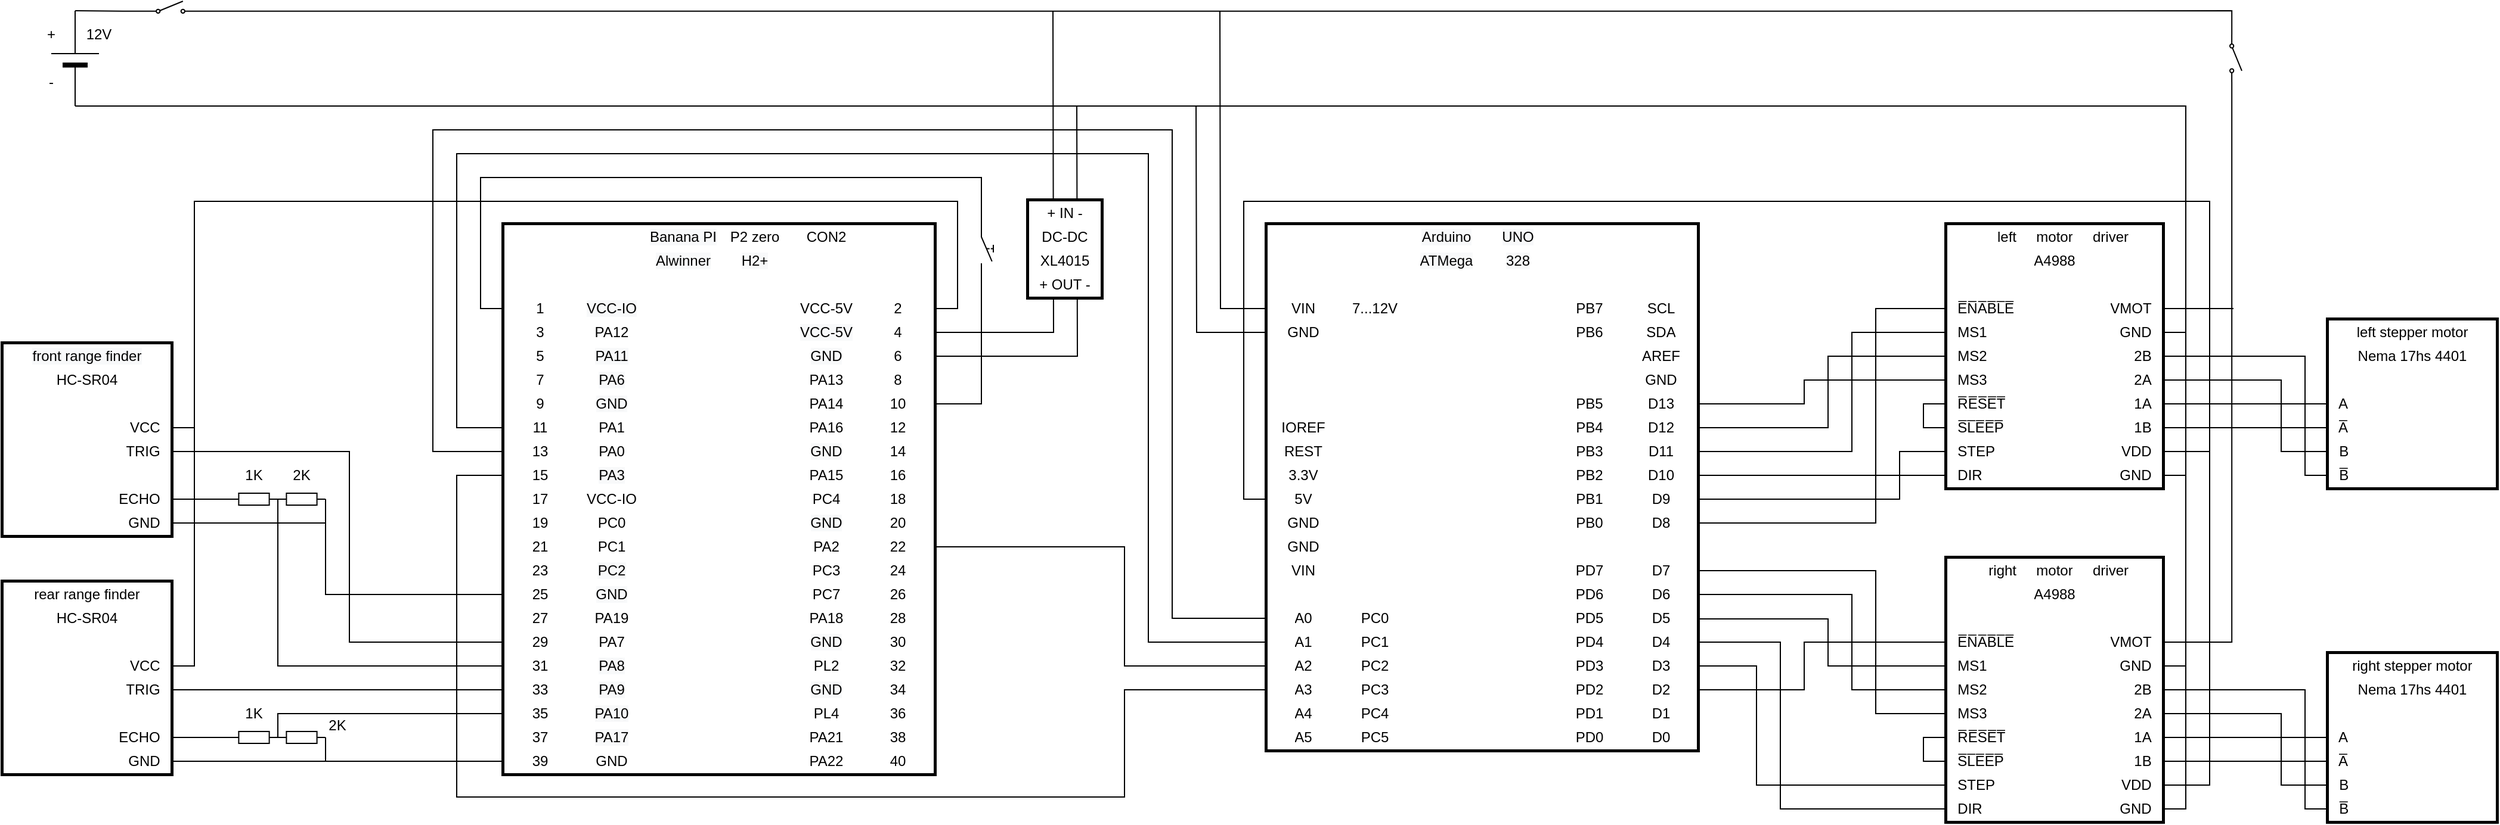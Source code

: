 <mxfile version="13.3.1" type="device"><diagram id="WN2TlQ2ozjeHeajF__06" name="Page-1"><mxGraphModel dx="2138" dy="1348" grid="1" gridSize="10" guides="0" tooltips="0" connect="1" arrows="1" fold="1" page="0" pageScale="1" pageWidth="827" pageHeight="1169" math="0" shadow="0"><root><mxCell id="0"/><mxCell id="1" parent="0"/><mxCell id="kzIL_3MPBAg8utC3hszA-215" value="" style="endArrow=none;html=1;edgeStyle=orthogonalEdgeStyle;exitX=0;exitY=0.5;exitDx=0;exitDy=0;entryX=0;entryY=0.5;entryDx=0;entryDy=0;rounded=0;" parent="1" source="kzIL_3MPBAg8utC3hszA-108" target="qrobTduVmeRQyPUNHStH-30" edge="1"><mxGeometry width="50" height="50" relative="1" as="geometry"><mxPoint x="850" y="780" as="sourcePoint"/><mxPoint x="1080" y="730" as="targetPoint"/><Array as="points"><mxPoint x="400" y="410"/><mxPoint x="400" y="140"/><mxPoint x="1020" y="140"/><mxPoint x="1020" y="550"/></Array></mxGeometry></mxCell><mxCell id="kzIL_3MPBAg8utC3hszA-216" value="" style="endArrow=none;html=1;exitX=0;exitY=0.5;exitDx=0;exitDy=0;entryX=0;entryY=0.5;entryDx=0;entryDy=0;edgeStyle=orthogonalEdgeStyle;rounded=0;" parent="1" source="kzIL_3MPBAg8utC3hszA-101" target="qrobTduVmeRQyPUNHStH-34" edge="1"><mxGeometry width="50" height="50" relative="1" as="geometry"><mxPoint x="990" y="380" as="sourcePoint"/><mxPoint x="1040" y="330" as="targetPoint"/><Array as="points"><mxPoint x="420" y="390"/><mxPoint x="420" y="160"/><mxPoint x="1000" y="160"/><mxPoint x="1000" y="570"/></Array></mxGeometry></mxCell><mxCell id="kzIL_3MPBAg8utC3hszA-217" value="" style="endArrow=none;html=1;exitX=0;exitY=0.5;exitDx=0;exitDy=0;entryX=0;entryY=0.5;entryDx=0;entryDy=0;edgeStyle=orthogonalEdgeStyle;rounded=0;" parent="1" source="kzIL_3MPBAg8utC3hszA-115" target="qrobTduVmeRQyPUNHStH-42" edge="1"><mxGeometry width="50" height="50" relative="1" as="geometry"><mxPoint x="990" y="380" as="sourcePoint"/><mxPoint x="1040" y="330" as="targetPoint"/><Array as="points"><mxPoint x="420" y="430"/><mxPoint x="420" y="700"/><mxPoint x="980" y="700"/><mxPoint x="980" y="610"/></Array></mxGeometry></mxCell><mxCell id="kzIL_3MPBAg8utC3hszA-218" value="" style="endArrow=none;html=1;exitX=1;exitY=0.5;exitDx=0;exitDy=0;entryX=0;entryY=0.5;entryDx=0;entryDy=0;edgeStyle=orthogonalEdgeStyle;rounded=0;" parent="1" source="kzIL_3MPBAg8utC3hszA-136" target="qrobTduVmeRQyPUNHStH-38" edge="1"><mxGeometry width="50" height="50" relative="1" as="geometry"><mxPoint x="990" y="380" as="sourcePoint"/><mxPoint x="1040" y="330" as="targetPoint"/><Array as="points"><mxPoint x="980" y="490"/><mxPoint x="980" y="590"/></Array></mxGeometry></mxCell><mxCell id="kzIL_3MPBAg8utC3hszA-258" value="" style="endArrow=none;html=1;exitX=1;exitY=0.5;exitDx=0;exitDy=0;entryX=1;entryY=0.5;entryDx=0;entryDy=0;edgeStyle=orthogonalEdgeStyle;rounded=0;" parent="1" source="kzIL_3MPBAg8utC3hszA-245" target="kzIL_3MPBAg8utC3hszA-66" edge="1"><mxGeometry width="50" height="50" relative="1" as="geometry"><mxPoint x="390" y="520" as="sourcePoint"/><mxPoint x="440" y="470" as="targetPoint"/><Array as="points"><mxPoint x="200" y="590"/><mxPoint x="200" y="200"/><mxPoint x="840" y="200"/><mxPoint x="840" y="290"/></Array></mxGeometry></mxCell><mxCell id="kzIL_3MPBAg8utC3hszA-259" value="" style="endArrow=none;html=1;exitX=1;exitY=0.5;exitDx=0;exitDy=0;entryX=0;entryY=0.5;entryDx=0;entryDy=0;edgeStyle=orthogonalEdgeStyle;rounded=0;" parent="1" source="kzIL_3MPBAg8utC3hszA-247" target="kzIL_3MPBAg8utC3hszA-178" edge="1"><mxGeometry width="50" height="50" relative="1" as="geometry"><mxPoint x="390" y="520" as="sourcePoint"/><mxPoint x="440" y="470" as="targetPoint"/></mxGeometry></mxCell><mxCell id="kzIL_3MPBAg8utC3hszA-261" value="" style="endArrow=none;html=1;exitX=1;exitY=0.5;exitDx=0;exitDy=0;edgeStyle=orthogonalEdgeStyle;rounded=0;entryX=0;entryY=0.5;entryDx=0;entryDy=0;" parent="1" source="kzIL_3MPBAg8utC3hszA-230" target="kzIL_3MPBAg8utC3hszA-164" edge="1"><mxGeometry width="50" height="50" relative="1" as="geometry"><mxPoint x="390" y="520" as="sourcePoint"/><mxPoint x="440" y="590" as="targetPoint"/><Array as="points"><mxPoint x="330" y="410"/><mxPoint x="330" y="570"/></Array></mxGeometry></mxCell><mxCell id="kzIL_3MPBAg8utC3hszA-262" value="" style="endArrow=none;html=1;exitX=0;exitY=0.5;exitDx=0;exitDy=0;entryX=0;entryY=0.5;entryDx=0;entryDy=0;edgeStyle=orthogonalEdgeStyle;rounded=0;exitPerimeter=0;" parent="1" source="xtx_JOBNA-m08J_jk6al-14" target="kzIL_3MPBAg8utC3hszA-171" edge="1"><mxGeometry width="50" height="50" relative="1" as="geometry"><mxPoint x="390" y="520" as="sourcePoint"/><mxPoint x="440" y="470" as="targetPoint"/><Array as="points"><mxPoint x="270" y="590"/></Array></mxGeometry></mxCell><mxCell id="kzIL_3MPBAg8utC3hszA-263" value="" style="endArrow=none;html=1;exitX=1;exitY=0.5;exitDx=0;exitDy=0;entryX=0;entryY=0.5;entryDx=0;entryDy=0;edgeStyle=orthogonalEdgeStyle;rounded=0;" parent="1" source="kzIL_3MPBAg8utC3hszA-234" target="kzIL_3MPBAg8utC3hszA-150" edge="1"><mxGeometry width="50" height="50" relative="1" as="geometry"><mxPoint x="390" y="520" as="sourcePoint"/><mxPoint x="440" y="470" as="targetPoint"/><Array as="points"><mxPoint x="310" y="470"/><mxPoint x="310" y="530"/></Array></mxGeometry></mxCell><mxCell id="kzIL_3MPBAg8utC3hszA-264" value="" style="endArrow=none;html=1;exitX=1;exitY=0.5;exitDx=0;exitDy=0;entryX=0;entryY=0.5;entryDx=0;entryDy=0;edgeStyle=orthogonalEdgeStyle;rounded=0;" parent="1" source="kzIL_3MPBAg8utC3hszA-251" target="kzIL_3MPBAg8utC3hszA-199" edge="1"><mxGeometry width="50" height="50" relative="1" as="geometry"><mxPoint x="390" y="520" as="sourcePoint"/><mxPoint x="440" y="470" as="targetPoint"/></mxGeometry></mxCell><mxCell id="kzIL_3MPBAg8utC3hszA-328" value="" style="endArrow=none;html=1;entryX=0;entryY=0.5;entryDx=0;entryDy=0;exitX=1;exitY=0.5;exitDx=0;exitDy=0;rounded=0;" parent="1" source="kzIL_3MPBAg8utC3hszA-323" target="qrobTduVmeRQyPUNHStH-176" edge="1"><mxGeometry width="50" height="50" relative="1" as="geometry"><mxPoint x="1810" y="400" as="sourcePoint"/><mxPoint x="1860" y="350" as="targetPoint"/></mxGeometry></mxCell><mxCell id="kzIL_3MPBAg8utC3hszA-329" value="" style="endArrow=none;html=1;entryX=0;entryY=0.5;entryDx=0;entryDy=0;exitX=1;exitY=0.5;exitDx=0;exitDy=0;rounded=0;" parent="1" source="kzIL_3MPBAg8utC3hszA-282" target="qrobTduVmeRQyPUNHStH-172" edge="1"><mxGeometry width="50" height="50" relative="1" as="geometry"><mxPoint x="1810" y="400" as="sourcePoint"/><mxPoint x="1860" y="350" as="targetPoint"/></mxGeometry></mxCell><mxCell id="kzIL_3MPBAg8utC3hszA-331" value="" style="endArrow=none;html=1;entryX=0;entryY=0.5;entryDx=0;entryDy=0;exitX=1;exitY=0.5;exitDx=0;exitDy=0;edgeStyle=orthogonalEdgeStyle;rounded=0;" parent="1" source="kzIL_3MPBAg8utC3hszA-280" target="qrobTduVmeRQyPUNHStH-180" edge="1"><mxGeometry width="50" height="50" relative="1" as="geometry"><mxPoint x="1810" y="400" as="sourcePoint"/><mxPoint x="1860" y="350" as="targetPoint"/><Array as="points"><mxPoint x="1950" y="350"/><mxPoint x="1950" y="410"/></Array></mxGeometry></mxCell><mxCell id="kzIL_3MPBAg8utC3hszA-332" value="" style="endArrow=none;html=1;entryX=0;entryY=0.5;entryDx=0;entryDy=0;exitX=1;exitY=0.5;exitDx=0;exitDy=0;edgeStyle=orthogonalEdgeStyle;rounded=0;" parent="1" source="kzIL_3MPBAg8utC3hszA-278" target="qrobTduVmeRQyPUNHStH-184" edge="1"><mxGeometry width="50" height="50" relative="1" as="geometry"><mxPoint x="1810" y="400" as="sourcePoint"/><mxPoint x="1860" y="350" as="targetPoint"/><Array as="points"><mxPoint x="1970" y="330"/><mxPoint x="1970" y="430"/></Array></mxGeometry></mxCell><mxCell id="kzIL_3MPBAg8utC3hszA-335" value="" style="endArrow=none;html=1;entryX=0;entryY=0.5;entryDx=0;entryDy=0;exitX=1;exitY=0.5;exitDx=0;exitDy=0;rounded=0;edgeStyle=orthogonalEdgeStyle;" parent="1" source="qrobTduVmeRQyPUNHStH-14" target="kzIL_3MPBAg8utC3hszA-274" edge="1"><mxGeometry width="50" height="50" relative="1" as="geometry"><mxPoint x="1640" y="450" as="sourcePoint"/><mxPoint x="1690" y="400" as="targetPoint"/><Array as="points"><mxPoint x="1610" y="470"/><mxPoint x="1610" y="290"/></Array></mxGeometry></mxCell><mxCell id="kzIL_3MPBAg8utC3hszA-336" value="" style="endArrow=none;html=1;entryX=0;entryY=0.5;entryDx=0;entryDy=0;exitX=1;exitY=0.5;exitDx=0;exitDy=0;rounded=0;edgeStyle=orthogonalEdgeStyle;" parent="1" source="qrobTduVmeRQyPUNHStH-2" target="kzIL_3MPBAg8utC3hszA-319" edge="1"><mxGeometry width="50" height="50" relative="1" as="geometry"><mxPoint x="1640" y="450" as="sourcePoint"/><mxPoint x="1690" y="400" as="targetPoint"/><Array as="points"><mxPoint x="1630" y="450"/><mxPoint x="1630" y="410"/></Array></mxGeometry></mxCell><mxCell id="kzIL_3MPBAg8utC3hszA-337" value="" style="endArrow=none;html=1;exitX=1;exitY=0.5;exitDx=0;exitDy=0;entryX=0;entryY=0.5;entryDx=0;entryDy=0;rounded=0;edgeStyle=orthogonalEdgeStyle;" parent="1" source="qrobTduVmeRQyPUNHStH-66" target="kzIL_3MPBAg8utC3hszA-315" edge="1"><mxGeometry width="50" height="50" relative="1" as="geometry"><mxPoint x="1640" y="450" as="sourcePoint"/><mxPoint x="1600" y="480" as="targetPoint"/><Array as="points"><mxPoint x="1660" y="430"/><mxPoint x="1660" y="430"/></Array></mxGeometry></mxCell><mxCell id="kzIL_3MPBAg8utC3hszA-338" value="" style="endArrow=none;html=1;exitX=1;exitY=0.5;exitDx=0;exitDy=0;entryX=0;entryY=0.5;entryDx=0;entryDy=0;rounded=0;edgeStyle=orthogonalEdgeStyle;" parent="1" source="qrobTduVmeRQyPUNHStH-62" target="kzIL_3MPBAg8utC3hszA-276" edge="1"><mxGeometry width="50" height="50" relative="1" as="geometry"><mxPoint x="1640" y="450" as="sourcePoint"/><mxPoint x="1590" y="270" as="targetPoint"/><Array as="points"><mxPoint x="1590" y="410"/><mxPoint x="1590" y="310"/></Array></mxGeometry></mxCell><mxCell id="kzIL_3MPBAg8utC3hszA-339" value="" style="endArrow=none;html=1;exitX=1;exitY=0.5;exitDx=0;exitDy=0;entryX=0;entryY=0.5;entryDx=0;entryDy=0;rounded=0;edgeStyle=orthogonalEdgeStyle;" parent="1" source="qrobTduVmeRQyPUNHStH-58" target="kzIL_3MPBAg8utC3hszA-278" edge="1"><mxGeometry width="50" height="50" relative="1" as="geometry"><mxPoint x="1640" y="450" as="sourcePoint"/><mxPoint x="1690" y="400" as="targetPoint"/><Array as="points"><mxPoint x="1570" y="390"/><mxPoint x="1570" y="330"/></Array></mxGeometry></mxCell><mxCell id="kzIL_3MPBAg8utC3hszA-340" value="" style="endArrow=none;html=1;exitX=1;exitY=0.5;exitDx=0;exitDy=0;entryX=0;entryY=0.5;entryDx=0;entryDy=0;rounded=0;edgeStyle=orthogonalEdgeStyle;" parent="1" source="qrobTduVmeRQyPUNHStH-54" target="kzIL_3MPBAg8utC3hszA-280" edge="1"><mxGeometry width="50" height="50" relative="1" as="geometry"><mxPoint x="1640" y="450" as="sourcePoint"/><mxPoint x="1690" y="400" as="targetPoint"/><Array as="points"><mxPoint x="1550" y="370"/><mxPoint x="1550" y="350"/></Array></mxGeometry></mxCell><mxCell id="kzIL_3MPBAg8utC3hszA-342" value="" style="endArrow=none;html=1;entryX=1;entryY=0.5;entryDx=0;entryDy=0;exitX=0;exitY=0.5;exitDx=0;exitDy=0;edgeStyle=orthogonalEdgeStyle;rounded=0;" parent="1" source="qrobTduVmeRQyPUNHStH-2" target="kzIL_3MPBAg8utC3hszA-319" edge="1"><mxGeometry width="50" height="50" relative="1" as="geometry"><mxPoint x="980" y="400" as="sourcePoint"/><mxPoint x="1700" y="430" as="targetPoint"/><Array as="points"><mxPoint x="1080" y="450"/><mxPoint x="1080" y="200"/><mxPoint x="1890" y="200"/><mxPoint x="1890" y="410"/></Array></mxGeometry></mxCell><mxCell id="kzIL_3MPBAg8utC3hszA-408" value="" style="endArrow=none;html=1;entryX=1;entryY=0.5;entryDx=0;entryDy=0;" parent="1" target="kzIL_3MPBAg8utC3hszA-276" edge="1"><mxGeometry width="50" height="50" relative="1" as="geometry"><mxPoint x="1870" y="310" as="sourcePoint"/><mxPoint x="1620" y="430" as="targetPoint"/></mxGeometry></mxCell><mxCell id="kzIL_3MPBAg8utC3hszA-721" value="" style="endArrow=none;html=1;entryX=0;entryY=0.5;entryDx=0;entryDy=0;exitX=1;exitY=0.5;exitDx=0;exitDy=0;rounded=0;" parent="1" source="kzIL_3MPBAg8utC3hszA-758" target="kzIL_3MPBAg8utC3hszA-780" edge="1"><mxGeometry width="50" height="50" relative="1" as="geometry"><mxPoint x="1810" y="700" as="sourcePoint"/><mxPoint x="1860" y="650" as="targetPoint"/></mxGeometry></mxCell><mxCell id="kzIL_3MPBAg8utC3hszA-722" value="" style="endArrow=none;html=1;entryX=0;entryY=0.5;entryDx=0;entryDy=0;exitX=1;exitY=0.5;exitDx=0;exitDy=0;rounded=0;" parent="1" source="kzIL_3MPBAg8utC3hszA-754" target="kzIL_3MPBAg8utC3hszA-778" edge="1"><mxGeometry width="50" height="50" relative="1" as="geometry"><mxPoint x="1810" y="700" as="sourcePoint"/><mxPoint x="1860" y="650" as="targetPoint"/></mxGeometry></mxCell><mxCell id="kzIL_3MPBAg8utC3hszA-723" value="" style="endArrow=none;html=1;entryX=0;entryY=0.5;entryDx=0;entryDy=0;exitX=1;exitY=0.5;exitDx=0;exitDy=0;edgeStyle=orthogonalEdgeStyle;rounded=0;" parent="1" source="kzIL_3MPBAg8utC3hszA-750" target="kzIL_3MPBAg8utC3hszA-782" edge="1"><mxGeometry width="50" height="50" relative="1" as="geometry"><mxPoint x="1810" y="700" as="sourcePoint"/><mxPoint x="1860" y="650" as="targetPoint"/><Array as="points"><mxPoint x="1950" y="630"/><mxPoint x="1950" y="690"/></Array></mxGeometry></mxCell><mxCell id="kzIL_3MPBAg8utC3hszA-724" value="" style="endArrow=none;html=1;entryX=0;entryY=0.5;entryDx=0;entryDy=0;exitX=1;exitY=0.5;exitDx=0;exitDy=0;edgeStyle=orthogonalEdgeStyle;rounded=0;" parent="1" source="kzIL_3MPBAg8utC3hszA-746" target="kzIL_3MPBAg8utC3hszA-784" edge="1"><mxGeometry width="50" height="50" relative="1" as="geometry"><mxPoint x="1810" y="700" as="sourcePoint"/><mxPoint x="1860" y="650" as="targetPoint"/><Array as="points"><mxPoint x="1970" y="610"/><mxPoint x="1970" y="710"/></Array></mxGeometry></mxCell><mxCell id="kzIL_3MPBAg8utC3hszA-786" value="" style="endArrow=none;html=1;entryX=1;entryY=0.5;entryDx=0;entryDy=0;" parent="1" target="kzIL_3MPBAg8utC3hszA-742" edge="1"><mxGeometry width="50" height="50" relative="1" as="geometry"><mxPoint x="1870" y="590" as="sourcePoint"/><mxPoint x="1620" y="730" as="targetPoint"/></mxGeometry></mxCell><mxCell id="kzIL_3MPBAg8utC3hszA-789" value="" style="endArrow=none;html=1;exitX=1;exitY=0.5;exitDx=0;exitDy=0;edgeStyle=orthogonalEdgeStyle;rounded=0;" parent="1" source="kzIL_3MPBAg8utC3hszA-762" edge="1"><mxGeometry width="50" height="50" relative="1" as="geometry"><mxPoint x="1830" y="460" as="sourcePoint"/><mxPoint x="1890" y="410" as="targetPoint"/><Array as="points"><mxPoint x="1890" y="690"/></Array></mxGeometry></mxCell><mxCell id="kzIL_3MPBAg8utC3hszA-790" value="" style="endArrow=none;html=1;entryX=0;entryY=0.5;entryDx=0;entryDy=0;exitX=1;exitY=0.5;exitDx=0;exitDy=0;rounded=0;edgeStyle=orthogonalEdgeStyle;" parent="1" target="kzIL_3MPBAg8utC3hszA-738" edge="1" source="qrobTduVmeRQyPUNHStH-42"><mxGeometry width="50" height="50" relative="1" as="geometry"><mxPoint x="1460" y="650" as="sourcePoint"/><mxPoint x="1669" y="450" as="targetPoint"/><Array as="points"><mxPoint x="1550" y="610"/><mxPoint x="1550" y="570"/></Array></mxGeometry></mxCell><mxCell id="kzIL_3MPBAg8utC3hszA-791" value="" style="endArrow=none;html=1;exitX=1;exitY=0.5;exitDx=0;exitDy=0;rounded=0;edgeStyle=orthogonalEdgeStyle;" parent="1" edge="1" source="qrobTduVmeRQyPUNHStH-38"><mxGeometry width="50" height="50" relative="1" as="geometry"><mxPoint x="1460" y="630.0" as="sourcePoint"/><mxPoint x="1669" y="690" as="targetPoint"/><Array as="points"><mxPoint x="1510" y="590"/><mxPoint x="1510" y="690"/></Array></mxGeometry></mxCell><mxCell id="kzIL_3MPBAg8utC3hszA-792" value="" style="endArrow=none;html=1;exitX=1;exitY=0.5;exitDx=0;exitDy=0;entryX=0;entryY=0.5;entryDx=0;entryDy=0;rounded=0;edgeStyle=orthogonalEdgeStyle;" parent="1" target="kzIL_3MPBAg8utC3hszA-766" edge="1" source="qrobTduVmeRQyPUNHStH-34"><mxGeometry width="50" height="50" relative="1" as="geometry"><mxPoint x="1460" y="610.0" as="sourcePoint"/><mxPoint x="1669" y="590.0" as="targetPoint"/><Array as="points"><mxPoint x="1530" y="570"/><mxPoint x="1530" y="710"/></Array></mxGeometry></mxCell><mxCell id="kzIL_3MPBAg8utC3hszA-793" value="" style="endArrow=none;html=1;exitX=1;exitY=0.75;exitDx=0;exitDy=0;entryX=0;entryY=0.5;entryDx=0;entryDy=0;rounded=0;edgeStyle=orthogonalEdgeStyle;" parent="1" target="kzIL_3MPBAg8utC3hszA-742" edge="1" source="qrobTduVmeRQyPUNHStH-1"><mxGeometry width="50" height="50" relative="1" as="geometry"><mxPoint x="1460" y="590.0" as="sourcePoint"/><mxPoint x="1669" y="470" as="targetPoint"/><Array as="points"><mxPoint x="1570" y="551"/><mxPoint x="1570" y="590"/></Array></mxGeometry></mxCell><mxCell id="kzIL_3MPBAg8utC3hszA-794" value="" style="endArrow=none;html=1;exitX=1;exitY=0.5;exitDx=0;exitDy=0;entryX=0;entryY=0.5;entryDx=0;entryDy=0;rounded=0;edgeStyle=orthogonalEdgeStyle;" parent="1" target="kzIL_3MPBAg8utC3hszA-725" edge="1" source="qrobTduVmeRQyPUNHStH-26"><mxGeometry width="50" height="50" relative="1" as="geometry"><mxPoint x="1460" y="570.0" as="sourcePoint"/><mxPoint x="1669" y="490.0" as="targetPoint"/><Array as="points"><mxPoint x="1590" y="530"/><mxPoint x="1590" y="610"/></Array></mxGeometry></mxCell><mxCell id="kzIL_3MPBAg8utC3hszA-795" value="" style="endArrow=none;html=1;exitX=1;exitY=0.5;exitDx=0;exitDy=0;entryX=0;entryY=0.5;entryDx=0;entryDy=0;rounded=0;edgeStyle=orthogonalEdgeStyle;" parent="1" target="kzIL_3MPBAg8utC3hszA-750" edge="1" source="qrobTduVmeRQyPUNHStH-22"><mxGeometry width="50" height="50" relative="1" as="geometry"><mxPoint x="1460" y="550.0" as="sourcePoint"/><mxPoint x="1669" y="510.0" as="targetPoint"/><Array as="points"><mxPoint x="1610" y="510"/><mxPoint x="1610" y="630"/></Array></mxGeometry></mxCell><mxCell id="kzIL_3MPBAg8utC3hszA-799" value="" style="endArrow=none;html=1;strokeWidth=1;edgeStyle=orthogonalEdgeStyle;rounded=0;exitX=1;exitY=0.5;exitDx=0;exitDy=0;entryX=0;entryY=0.5;entryDx=0;entryDy=0;entryPerimeter=0;" parent="1" source="kzIL_3MPBAg8utC3hszA-766" target="xtx_JOBNA-m08J_jk6al-26" edge="1"><mxGeometry width="50" height="50" relative="1" as="geometry"><mxPoint x="1870" y="170" as="sourcePoint"/><mxPoint x="100" y="90" as="targetPoint"/><Array as="points"><mxPoint x="1870" y="710"/><mxPoint x="1870" y="120"/></Array></mxGeometry></mxCell><mxCell id="kzIL_3MPBAg8utC3hszA-957" value="" style="endArrow=none;html=1;strokeWidth=1;entryX=0;entryY=0.5;entryDx=0;entryDy=0;edgeStyle=orthogonalEdgeStyle;rounded=0;" parent="1" target="qrobTduVmeRQyPUNHStH-82" edge="1"><mxGeometry width="50" height="50" relative="1" as="geometry"><mxPoint x="1040" y="120" as="sourcePoint"/><mxPoint x="980" y="310" as="targetPoint"/></mxGeometry></mxCell><mxCell id="kzIL_3MPBAg8utC3hszA-958" value="" style="endArrow=none;html=1;strokeWidth=1;entryX=0;entryY=0.5;entryDx=0;entryDy=0;edgeStyle=orthogonalEdgeStyle;rounded=0;" parent="1" target="qrobTduVmeRQyPUNHStH-78" edge="1"><mxGeometry width="50" height="50" relative="1" as="geometry"><mxPoint x="1060" y="40" as="sourcePoint"/><mxPoint x="980" y="310" as="targetPoint"/></mxGeometry></mxCell><mxCell id="kzIL_3MPBAg8utC3hszA-959" value="+" style="text;html=1;strokeColor=none;fillColor=none;align=center;verticalAlign=middle;whiteSpace=wrap;rounded=0;" parent="1" vertex="1"><mxGeometry x="60" y="50" width="40" height="20" as="geometry"/></mxCell><mxCell id="kzIL_3MPBAg8utC3hszA-960" value="-" style="text;html=1;strokeColor=none;fillColor=none;align=center;verticalAlign=middle;whiteSpace=wrap;rounded=0;" parent="1" vertex="1"><mxGeometry x="60" y="90" width="40" height="20" as="geometry"/></mxCell><mxCell id="kzIL_3MPBAg8utC3hszA-961" value="12V" style="text;html=1;strokeColor=none;fillColor=none;align=center;verticalAlign=middle;whiteSpace=wrap;rounded=0;" parent="1" vertex="1"><mxGeometry x="100" y="50" width="40" height="20" as="geometry"/></mxCell><mxCell id="NLNVI_0c6fKkNd0ffNmM-1" value="" style="endArrow=none;html=1;entryX=1;entryY=0.5;entryDx=0;entryDy=0;" parent="1" target="kzIL_3MPBAg8utC3hszA-315" edge="1"><mxGeometry width="50" height="50" relative="1" as="geometry"><mxPoint x="1870" y="430" as="sourcePoint"/><mxPoint x="1861.0" y="320.0" as="targetPoint"/></mxGeometry></mxCell><mxCell id="hAJE8IbLYydaOE6TZ0_W-2" value="" style="endArrow=none;html=1;entryX=1;entryY=0.5;entryDx=0;entryDy=0;edgeStyle=orthogonalEdgeStyle;rounded=0;" parent="1" target="kzIL_3MPBAg8utC3hszA-80" edge="1"><mxGeometry width="50" height="50" relative="1" as="geometry"><mxPoint x="940" y="120" as="sourcePoint"/><mxPoint x="480" y="370" as="targetPoint"/></mxGeometry></mxCell><mxCell id="hAJE8IbLYydaOE6TZ0_W-3" value="" style="endArrow=none;html=1;exitX=1;exitY=0.5;exitDx=0;exitDy=0;edgeStyle=orthogonalEdgeStyle;rounded=0;" parent="1" source="kzIL_3MPBAg8utC3hszA-73" edge="1"><mxGeometry width="50" height="50" relative="1" as="geometry"><mxPoint x="870" y="320" as="sourcePoint"/><mxPoint x="920" y="40" as="targetPoint"/></mxGeometry></mxCell><mxCell id="qrobTduVmeRQyPUNHStH-1" value="" style="shape=table;html=1;whiteSpace=wrap;startSize=0;container=1;collapsible=0;childLayout=tableLayout;strokeColor=#000000;rounded=0;comic=0;shadow=0;perimeterSpacing=1;gradientColor=none;fillColor=#ffffff;swimlaneFillColor=none;strokeWidth=5;" parent="1" vertex="1"><mxGeometry x="1100" y="220" width="360" height="440" as="geometry"/></mxCell><mxCell id="qrobTduVmeRQyPUNHStH-70" style="shape=partialRectangle;html=1;whiteSpace=wrap;collapsible=0;dropTarget=0;pointerEvents=0;fillColor=#ffffff;top=0;left=0;bottom=0;right=0;points=[[0,0.5],[1,0.5]];portConstraint=eastwest;strokeColor=#000000;perimeterSpacing=0;gradientColor=none;" parent="qrobTduVmeRQyPUNHStH-1" vertex="1"><mxGeometry width="360" height="20" as="geometry"/></mxCell><mxCell id="qrobTduVmeRQyPUNHStH-71" style="shape=partialRectangle;html=1;whiteSpace=wrap;connectable=0;fillColor=#ffffff;top=0;left=0;bottom=0;right=0;overflow=hidden;strokeColor=#000000;perimeterSpacing=0;gradientColor=none;" parent="qrobTduVmeRQyPUNHStH-70" vertex="1"><mxGeometry width="60" height="20" as="geometry"/></mxCell><mxCell id="qrobTduVmeRQyPUNHStH-72" value="" style="shape=partialRectangle;html=1;whiteSpace=wrap;connectable=0;fillColor=#ffffff;top=0;left=0;bottom=0;right=0;overflow=hidden;strokeColor=#000000;perimeterSpacing=0;gradientColor=none;" parent="qrobTduVmeRQyPUNHStH-70" vertex="1"><mxGeometry x="60" width="60" height="20" as="geometry"/></mxCell><mxCell id="qrobTduVmeRQyPUNHStH-107" value="&lt;meta charset=&quot;utf-8&quot;&gt;&lt;span style=&quot;color: rgb(0, 0, 0); font-family: helvetica; font-size: 12px; font-style: normal; font-weight: 400; letter-spacing: normal; text-align: center; text-indent: 0px; text-transform: none; word-spacing: 0px; background-color: rgb(248, 249, 250); display: inline; float: none;&quot;&gt;Arduino&lt;/span&gt;" style="shape=partialRectangle;html=1;whiteSpace=wrap;connectable=0;fillColor=#ffffff;top=0;left=0;bottom=0;right=0;overflow=hidden;strokeColor=#000000;perimeterSpacing=0;gradientColor=none;" parent="qrobTduVmeRQyPUNHStH-70" vertex="1"><mxGeometry x="120" width="60" height="20" as="geometry"/></mxCell><mxCell id="qrobTduVmeRQyPUNHStH-137" value="&lt;meta charset=&quot;utf-8&quot;&gt;&lt;span style=&quot;color: rgb(0, 0, 0); font-family: helvetica; font-size: 12px; font-style: normal; font-weight: 400; letter-spacing: normal; text-align: center; text-indent: 0px; text-transform: none; word-spacing: 0px; background-color: rgb(248, 249, 250); display: inline; float: none;&quot;&gt;UNO&lt;/span&gt;" style="shape=partialRectangle;html=1;whiteSpace=wrap;connectable=0;fillColor=#ffffff;top=0;left=0;bottom=0;right=0;overflow=hidden;strokeColor=#000000;perimeterSpacing=0;gradientColor=none;" parent="qrobTduVmeRQyPUNHStH-70" vertex="1"><mxGeometry x="180" width="60" height="20" as="geometry"/></mxCell><mxCell id="qrobTduVmeRQyPUNHStH-86" value="" style="shape=partialRectangle;html=1;whiteSpace=wrap;connectable=0;fillColor=#ffffff;top=0;left=0;bottom=0;right=0;overflow=hidden;strokeColor=#000000;perimeterSpacing=0;gradientColor=none;" parent="qrobTduVmeRQyPUNHStH-70" vertex="1"><mxGeometry x="240" width="60" height="20" as="geometry"/></mxCell><mxCell id="qrobTduVmeRQyPUNHStH-73" style="shape=partialRectangle;html=1;whiteSpace=wrap;connectable=0;fillColor=#ffffff;top=0;left=0;bottom=0;right=0;overflow=hidden;strokeColor=#000000;perimeterSpacing=0;gradientColor=none;" parent="qrobTduVmeRQyPUNHStH-70" vertex="1"><mxGeometry x="300" width="60" height="20" as="geometry"/></mxCell><mxCell id="qrobTduVmeRQyPUNHStH-131" style="shape=partialRectangle;html=1;whiteSpace=wrap;collapsible=0;dropTarget=0;pointerEvents=0;fillColor=#ffffff;top=0;left=0;bottom=0;right=0;points=[[0,0.5],[1,0.5]];portConstraint=eastwest;strokeColor=#000000;perimeterSpacing=0;gradientColor=none;" parent="qrobTduVmeRQyPUNHStH-1" vertex="1"><mxGeometry y="20" width="360" height="20" as="geometry"/></mxCell><mxCell id="qrobTduVmeRQyPUNHStH-132" style="shape=partialRectangle;html=1;whiteSpace=wrap;connectable=0;fillColor=#ffffff;top=0;left=0;bottom=0;right=0;overflow=hidden;strokeColor=#000000;perimeterSpacing=0;gradientColor=none;" parent="qrobTduVmeRQyPUNHStH-131" vertex="1"><mxGeometry width="60" height="20" as="geometry"/></mxCell><mxCell id="qrobTduVmeRQyPUNHStH-133" value="" style="shape=partialRectangle;html=1;whiteSpace=wrap;connectable=0;fillColor=#ffffff;top=0;left=0;bottom=0;right=0;overflow=hidden;strokeColor=#000000;perimeterSpacing=0;gradientColor=none;" parent="qrobTduVmeRQyPUNHStH-131" vertex="1"><mxGeometry x="60" width="60" height="20" as="geometry"/></mxCell><mxCell id="qrobTduVmeRQyPUNHStH-134" value="&lt;meta charset=&quot;utf-8&quot;&gt;&lt;span style=&quot;color: rgb(0, 0, 0); font-family: helvetica; font-size: 12px; font-style: normal; font-weight: 400; letter-spacing: normal; text-align: center; text-indent: 0px; text-transform: none; word-spacing: 0px; background-color: rgb(248, 249, 250); display: inline; float: none;&quot;&gt;ATMega&lt;/span&gt;" style="shape=partialRectangle;html=1;whiteSpace=wrap;connectable=0;fillColor=#ffffff;top=0;left=0;bottom=0;right=0;overflow=hidden;strokeColor=#000000;perimeterSpacing=0;gradientColor=none;" parent="qrobTduVmeRQyPUNHStH-131" vertex="1"><mxGeometry x="120" width="60" height="20" as="geometry"/></mxCell><mxCell id="qrobTduVmeRQyPUNHStH-138" value="&lt;meta charset=&quot;utf-8&quot;&gt;&lt;span style=&quot;color: rgb(0, 0, 0); font-family: helvetica; font-size: 12px; font-style: normal; font-weight: 400; letter-spacing: normal; text-align: center; text-indent: 0px; text-transform: none; word-spacing: 0px; background-color: rgb(248, 249, 250); display: inline; float: none;&quot;&gt;328&lt;/span&gt;" style="shape=partialRectangle;html=1;whiteSpace=wrap;connectable=0;fillColor=#ffffff;top=0;left=0;bottom=0;right=0;overflow=hidden;strokeColor=#000000;perimeterSpacing=0;gradientColor=none;" parent="qrobTduVmeRQyPUNHStH-131" vertex="1"><mxGeometry x="180" width="60" height="20" as="geometry"/></mxCell><mxCell id="qrobTduVmeRQyPUNHStH-135" value="" style="shape=partialRectangle;html=1;whiteSpace=wrap;connectable=0;fillColor=#ffffff;top=0;left=0;bottom=0;right=0;overflow=hidden;strokeColor=#000000;perimeterSpacing=0;gradientColor=none;" parent="qrobTduVmeRQyPUNHStH-131" vertex="1"><mxGeometry x="240" width="60" height="20" as="geometry"/></mxCell><mxCell id="qrobTduVmeRQyPUNHStH-136" style="shape=partialRectangle;html=1;whiteSpace=wrap;connectable=0;fillColor=#ffffff;top=0;left=0;bottom=0;right=0;overflow=hidden;strokeColor=#000000;perimeterSpacing=0;gradientColor=none;" parent="qrobTduVmeRQyPUNHStH-131" vertex="1"><mxGeometry x="300" width="60" height="20" as="geometry"/></mxCell><mxCell id="qrobTduVmeRQyPUNHStH-74" style="shape=partialRectangle;html=1;whiteSpace=wrap;collapsible=0;dropTarget=0;pointerEvents=0;fillColor=#ffffff;top=0;left=0;bottom=0;right=0;points=[[0,0.5],[1,0.5]];portConstraint=eastwest;strokeColor=#000000;perimeterSpacing=0;gradientColor=none;" parent="qrobTduVmeRQyPUNHStH-1" vertex="1"><mxGeometry y="40" width="360" height="20" as="geometry"/></mxCell><mxCell id="qrobTduVmeRQyPUNHStH-75" style="shape=partialRectangle;html=1;whiteSpace=wrap;connectable=0;fillColor=#ffffff;top=0;left=0;bottom=0;right=0;overflow=hidden;strokeColor=#000000;perimeterSpacing=0;gradientColor=none;" parent="qrobTduVmeRQyPUNHStH-74" vertex="1"><mxGeometry width="60" height="20" as="geometry"/></mxCell><mxCell id="qrobTduVmeRQyPUNHStH-76" style="shape=partialRectangle;html=1;whiteSpace=wrap;connectable=0;fillColor=#ffffff;top=0;left=0;bottom=0;right=0;overflow=hidden;strokeColor=#000000;perimeterSpacing=0;gradientColor=none;" parent="qrobTduVmeRQyPUNHStH-74" vertex="1"><mxGeometry x="60" width="60" height="20" as="geometry"/></mxCell><mxCell id="qrobTduVmeRQyPUNHStH-108" style="shape=partialRectangle;html=1;whiteSpace=wrap;connectable=0;fillColor=#ffffff;top=0;left=0;bottom=0;right=0;overflow=hidden;strokeColor=#000000;perimeterSpacing=0;gradientColor=none;" parent="qrobTduVmeRQyPUNHStH-74" vertex="1"><mxGeometry x="120" width="60" height="20" as="geometry"/></mxCell><mxCell id="qrobTduVmeRQyPUNHStH-139" style="shape=partialRectangle;html=1;whiteSpace=wrap;connectable=0;fillColor=#ffffff;top=0;left=0;bottom=0;right=0;overflow=hidden;strokeColor=#000000;perimeterSpacing=0;gradientColor=none;" parent="qrobTduVmeRQyPUNHStH-74" vertex="1"><mxGeometry x="180" width="60" height="20" as="geometry"/></mxCell><mxCell id="qrobTduVmeRQyPUNHStH-87" style="shape=partialRectangle;html=1;whiteSpace=wrap;connectable=0;fillColor=#ffffff;top=0;left=0;bottom=0;right=0;overflow=hidden;strokeColor=#000000;perimeterSpacing=0;gradientColor=none;" parent="qrobTduVmeRQyPUNHStH-74" vertex="1"><mxGeometry x="240" width="60" height="20" as="geometry"/></mxCell><mxCell id="qrobTduVmeRQyPUNHStH-77" style="shape=partialRectangle;html=1;whiteSpace=wrap;connectable=0;fillColor=#ffffff;top=0;left=0;bottom=0;right=0;overflow=hidden;strokeColor=#000000;perimeterSpacing=0;gradientColor=none;" parent="qrobTduVmeRQyPUNHStH-74" vertex="1"><mxGeometry x="300" width="60" height="20" as="geometry"/></mxCell><mxCell id="qrobTduVmeRQyPUNHStH-78" style="shape=partialRectangle;html=1;whiteSpace=wrap;collapsible=0;dropTarget=0;pointerEvents=0;fillColor=#ffffff;top=0;left=0;bottom=0;right=0;points=[[0,0.5],[1,0.5]];portConstraint=eastwest;strokeColor=#000000;perimeterSpacing=0;gradientColor=none;" parent="qrobTduVmeRQyPUNHStH-1" vertex="1"><mxGeometry y="60" width="360" height="20" as="geometry"/></mxCell><mxCell id="qrobTduVmeRQyPUNHStH-79" value="VIN" style="shape=partialRectangle;html=1;whiteSpace=wrap;connectable=0;fillColor=#ffffff;top=0;left=0;bottom=0;right=0;overflow=hidden;strokeColor=#000000;perimeterSpacing=0;gradientColor=none;" parent="qrobTduVmeRQyPUNHStH-78" vertex="1"><mxGeometry width="60" height="20" as="geometry"/></mxCell><mxCell id="qrobTduVmeRQyPUNHStH-80" value="7...12V" style="shape=partialRectangle;html=1;whiteSpace=wrap;connectable=0;fillColor=#ffffff;top=0;left=0;bottom=0;right=0;overflow=hidden;strokeColor=#000000;perimeterSpacing=0;gradientColor=none;" parent="qrobTduVmeRQyPUNHStH-78" vertex="1"><mxGeometry x="60" width="60" height="20" as="geometry"/></mxCell><mxCell id="qrobTduVmeRQyPUNHStH-109" style="shape=partialRectangle;html=1;whiteSpace=wrap;connectable=0;fillColor=#ffffff;top=0;left=0;bottom=0;right=0;overflow=hidden;strokeColor=#000000;perimeterSpacing=0;gradientColor=none;" parent="qrobTduVmeRQyPUNHStH-78" vertex="1"><mxGeometry x="120" width="60" height="20" as="geometry"/></mxCell><mxCell id="qrobTduVmeRQyPUNHStH-140" style="shape=partialRectangle;html=1;whiteSpace=wrap;connectable=0;fillColor=#ffffff;top=0;left=0;bottom=0;right=0;overflow=hidden;strokeColor=#000000;perimeterSpacing=0;gradientColor=none;" parent="qrobTduVmeRQyPUNHStH-78" vertex="1"><mxGeometry x="180" width="60" height="20" as="geometry"/></mxCell><mxCell id="qrobTduVmeRQyPUNHStH-88" value="PB7" style="shape=partialRectangle;html=1;whiteSpace=wrap;connectable=0;fillColor=#ffffff;top=0;left=0;bottom=0;right=0;overflow=hidden;strokeColor=#000000;perimeterSpacing=0;gradientColor=none;" parent="qrobTduVmeRQyPUNHStH-78" vertex="1"><mxGeometry x="240" width="60" height="20" as="geometry"/></mxCell><mxCell id="qrobTduVmeRQyPUNHStH-81" value="SCL" style="shape=partialRectangle;html=1;whiteSpace=wrap;connectable=0;fillColor=#ffffff;top=0;left=0;bottom=0;right=0;overflow=hidden;strokeColor=#000000;perimeterSpacing=0;gradientColor=none;" parent="qrobTduVmeRQyPUNHStH-78" vertex="1"><mxGeometry x="300" width="60" height="20" as="geometry"/></mxCell><mxCell id="qrobTduVmeRQyPUNHStH-82" style="shape=partialRectangle;html=1;whiteSpace=wrap;collapsible=0;dropTarget=0;pointerEvents=0;fillColor=#ffffff;top=0;left=0;bottom=0;right=0;points=[[0,0.5],[1,0.5]];portConstraint=eastwest;strokeColor=#000000;perimeterSpacing=0;gradientColor=none;" parent="qrobTduVmeRQyPUNHStH-1" vertex="1"><mxGeometry y="80" width="360" height="20" as="geometry"/></mxCell><mxCell id="qrobTduVmeRQyPUNHStH-83" value="GND" style="shape=partialRectangle;html=1;whiteSpace=wrap;connectable=0;fillColor=#ffffff;top=0;left=0;bottom=0;right=0;overflow=hidden;strokeColor=#000000;perimeterSpacing=0;gradientColor=none;" parent="qrobTduVmeRQyPUNHStH-82" vertex="1"><mxGeometry width="60" height="20" as="geometry"/></mxCell><mxCell id="qrobTduVmeRQyPUNHStH-84" style="shape=partialRectangle;html=1;whiteSpace=wrap;connectable=0;fillColor=#ffffff;top=0;left=0;bottom=0;right=0;overflow=hidden;strokeColor=#000000;perimeterSpacing=0;gradientColor=none;" parent="qrobTduVmeRQyPUNHStH-82" vertex="1"><mxGeometry x="60" width="60" height="20" as="geometry"/></mxCell><mxCell id="qrobTduVmeRQyPUNHStH-110" style="shape=partialRectangle;html=1;whiteSpace=wrap;connectable=0;fillColor=#ffffff;top=0;left=0;bottom=0;right=0;overflow=hidden;strokeColor=#000000;perimeterSpacing=0;gradientColor=none;" parent="qrobTduVmeRQyPUNHStH-82" vertex="1"><mxGeometry x="120" width="60" height="20" as="geometry"/></mxCell><mxCell id="qrobTduVmeRQyPUNHStH-141" style="shape=partialRectangle;html=1;whiteSpace=wrap;connectable=0;fillColor=#ffffff;top=0;left=0;bottom=0;right=0;overflow=hidden;strokeColor=#000000;perimeterSpacing=0;gradientColor=none;" parent="qrobTduVmeRQyPUNHStH-82" vertex="1"><mxGeometry x="180" width="60" height="20" as="geometry"/></mxCell><mxCell id="qrobTduVmeRQyPUNHStH-89" value="PB6" style="shape=partialRectangle;html=1;whiteSpace=wrap;connectable=0;fillColor=#ffffff;top=0;left=0;bottom=0;right=0;overflow=hidden;strokeColor=#000000;perimeterSpacing=0;gradientColor=none;" parent="qrobTduVmeRQyPUNHStH-82" vertex="1"><mxGeometry x="240" width="60" height="20" as="geometry"/></mxCell><mxCell id="qrobTduVmeRQyPUNHStH-85" value="SDA" style="shape=partialRectangle;html=1;whiteSpace=wrap;connectable=0;fillColor=#ffffff;top=0;left=0;bottom=0;right=0;overflow=hidden;strokeColor=#000000;perimeterSpacing=0;gradientColor=none;" parent="qrobTduVmeRQyPUNHStH-82" vertex="1"><mxGeometry x="300" width="60" height="20" as="geometry"/></mxCell><mxCell id="qrobTduVmeRQyPUNHStH-46" style="shape=partialRectangle;html=1;whiteSpace=wrap;collapsible=0;dropTarget=0;pointerEvents=0;fillColor=#ffffff;top=0;left=0;bottom=0;right=0;points=[[0,0.5],[1,0.5]];portConstraint=eastwest;strokeColor=#000000;perimeterSpacing=0;gradientColor=none;" parent="qrobTduVmeRQyPUNHStH-1" vertex="1"><mxGeometry y="100" width="360" height="20" as="geometry"/></mxCell><mxCell id="qrobTduVmeRQyPUNHStH-47" style="shape=partialRectangle;html=1;whiteSpace=wrap;connectable=0;fillColor=#ffffff;top=0;left=0;bottom=0;right=0;overflow=hidden;strokeColor=#000000;perimeterSpacing=0;gradientColor=none;" parent="qrobTduVmeRQyPUNHStH-46" vertex="1"><mxGeometry width="60" height="20" as="geometry"/></mxCell><mxCell id="qrobTduVmeRQyPUNHStH-48" style="shape=partialRectangle;html=1;whiteSpace=wrap;connectable=0;fillColor=#ffffff;top=0;left=0;bottom=0;right=0;overflow=hidden;strokeColor=#000000;perimeterSpacing=0;gradientColor=none;" parent="qrobTduVmeRQyPUNHStH-46" vertex="1"><mxGeometry x="60" width="60" height="20" as="geometry"/></mxCell><mxCell id="qrobTduVmeRQyPUNHStH-111" style="shape=partialRectangle;html=1;whiteSpace=wrap;connectable=0;fillColor=#ffffff;top=0;left=0;bottom=0;right=0;overflow=hidden;strokeColor=#000000;perimeterSpacing=0;gradientColor=none;" parent="qrobTduVmeRQyPUNHStH-46" vertex="1"><mxGeometry x="120" width="60" height="20" as="geometry"/></mxCell><mxCell id="qrobTduVmeRQyPUNHStH-142" style="shape=partialRectangle;html=1;whiteSpace=wrap;connectable=0;fillColor=#ffffff;top=0;left=0;bottom=0;right=0;overflow=hidden;strokeColor=#000000;perimeterSpacing=0;gradientColor=none;" parent="qrobTduVmeRQyPUNHStH-46" vertex="1"><mxGeometry x="180" width="60" height="20" as="geometry"/></mxCell><mxCell id="qrobTduVmeRQyPUNHStH-90" style="shape=partialRectangle;html=1;whiteSpace=wrap;connectable=0;fillColor=#ffffff;top=0;left=0;bottom=0;right=0;overflow=hidden;strokeColor=#000000;perimeterSpacing=0;gradientColor=none;" parent="qrobTduVmeRQyPUNHStH-46" vertex="1"><mxGeometry x="240" width="60" height="20" as="geometry"/></mxCell><mxCell id="qrobTduVmeRQyPUNHStH-49" value="AREF" style="shape=partialRectangle;html=1;whiteSpace=wrap;connectable=0;fillColor=#ffffff;top=0;left=0;bottom=0;right=0;overflow=hidden;strokeColor=#000000;perimeterSpacing=0;gradientColor=none;" parent="qrobTduVmeRQyPUNHStH-46" vertex="1"><mxGeometry x="300" width="60" height="20" as="geometry"/></mxCell><mxCell id="qrobTduVmeRQyPUNHStH-50" style="shape=partialRectangle;html=1;whiteSpace=wrap;collapsible=0;dropTarget=0;pointerEvents=0;fillColor=#ffffff;top=0;left=0;bottom=0;right=0;points=[[0,0.5],[1,0.5]];portConstraint=eastwest;strokeColor=#000000;perimeterSpacing=0;gradientColor=none;" parent="qrobTduVmeRQyPUNHStH-1" vertex="1"><mxGeometry y="120" width="360" height="20" as="geometry"/></mxCell><mxCell id="qrobTduVmeRQyPUNHStH-51" style="shape=partialRectangle;html=1;whiteSpace=wrap;connectable=0;fillColor=#ffffff;top=0;left=0;bottom=0;right=0;overflow=hidden;strokeColor=#000000;perimeterSpacing=0;gradientColor=none;" parent="qrobTduVmeRQyPUNHStH-50" vertex="1"><mxGeometry width="60" height="20" as="geometry"/></mxCell><mxCell id="qrobTduVmeRQyPUNHStH-52" style="shape=partialRectangle;html=1;whiteSpace=wrap;connectable=0;fillColor=#ffffff;top=0;left=0;bottom=0;right=0;overflow=hidden;strokeColor=#000000;perimeterSpacing=0;gradientColor=none;" parent="qrobTduVmeRQyPUNHStH-50" vertex="1"><mxGeometry x="60" width="60" height="20" as="geometry"/></mxCell><mxCell id="qrobTduVmeRQyPUNHStH-112" style="shape=partialRectangle;html=1;whiteSpace=wrap;connectable=0;fillColor=#ffffff;top=0;left=0;bottom=0;right=0;overflow=hidden;strokeColor=#000000;perimeterSpacing=0;gradientColor=none;" parent="qrobTduVmeRQyPUNHStH-50" vertex="1"><mxGeometry x="120" width="60" height="20" as="geometry"/></mxCell><mxCell id="qrobTduVmeRQyPUNHStH-143" style="shape=partialRectangle;html=1;whiteSpace=wrap;connectable=0;fillColor=#ffffff;top=0;left=0;bottom=0;right=0;overflow=hidden;strokeColor=#000000;perimeterSpacing=0;gradientColor=none;" parent="qrobTduVmeRQyPUNHStH-50" vertex="1"><mxGeometry x="180" width="60" height="20" as="geometry"/></mxCell><mxCell id="qrobTduVmeRQyPUNHStH-91" style="shape=partialRectangle;html=1;whiteSpace=wrap;connectable=0;fillColor=#ffffff;top=0;left=0;bottom=0;right=0;overflow=hidden;strokeColor=#000000;perimeterSpacing=0;gradientColor=none;" parent="qrobTduVmeRQyPUNHStH-50" vertex="1"><mxGeometry x="240" width="60" height="20" as="geometry"/></mxCell><mxCell id="qrobTduVmeRQyPUNHStH-53" value="GND" style="shape=partialRectangle;html=1;whiteSpace=wrap;connectable=0;fillColor=#ffffff;top=0;left=0;bottom=0;right=0;overflow=hidden;strokeColor=#000000;perimeterSpacing=0;gradientColor=none;" parent="qrobTduVmeRQyPUNHStH-50" vertex="1"><mxGeometry x="300" width="60" height="20" as="geometry"/></mxCell><mxCell id="qrobTduVmeRQyPUNHStH-54" style="shape=partialRectangle;html=1;whiteSpace=wrap;collapsible=0;dropTarget=0;pointerEvents=0;fillColor=#ffffff;top=0;left=0;bottom=0;right=0;points=[[0,0.5],[1,0.5]];portConstraint=eastwest;strokeColor=#000000;perimeterSpacing=0;gradientColor=none;" parent="qrobTduVmeRQyPUNHStH-1" vertex="1"><mxGeometry y="140" width="360" height="20" as="geometry"/></mxCell><mxCell id="qrobTduVmeRQyPUNHStH-55" style="shape=partialRectangle;html=1;whiteSpace=wrap;connectable=0;fillColor=#ffffff;top=0;left=0;bottom=0;right=0;overflow=hidden;strokeColor=#000000;perimeterSpacing=0;gradientColor=none;" parent="qrobTduVmeRQyPUNHStH-54" vertex="1"><mxGeometry width="60" height="20" as="geometry"/></mxCell><mxCell id="qrobTduVmeRQyPUNHStH-56" style="shape=partialRectangle;html=1;whiteSpace=wrap;connectable=0;fillColor=#ffffff;top=0;left=0;bottom=0;right=0;overflow=hidden;strokeColor=#000000;perimeterSpacing=0;gradientColor=none;" parent="qrobTduVmeRQyPUNHStH-54" vertex="1"><mxGeometry x="60" width="60" height="20" as="geometry"/></mxCell><mxCell id="qrobTduVmeRQyPUNHStH-113" style="shape=partialRectangle;html=1;whiteSpace=wrap;connectable=0;fillColor=#ffffff;top=0;left=0;bottom=0;right=0;overflow=hidden;strokeColor=#000000;perimeterSpacing=0;gradientColor=none;" parent="qrobTduVmeRQyPUNHStH-54" vertex="1"><mxGeometry x="120" width="60" height="20" as="geometry"/></mxCell><mxCell id="qrobTduVmeRQyPUNHStH-144" style="shape=partialRectangle;html=1;whiteSpace=wrap;connectable=0;fillColor=#ffffff;top=0;left=0;bottom=0;right=0;overflow=hidden;strokeColor=#000000;perimeterSpacing=0;gradientColor=none;" parent="qrobTduVmeRQyPUNHStH-54" vertex="1"><mxGeometry x="180" width="60" height="20" as="geometry"/></mxCell><mxCell id="qrobTduVmeRQyPUNHStH-92" value="PB5" style="shape=partialRectangle;html=1;whiteSpace=wrap;connectable=0;fillColor=#ffffff;top=0;left=0;bottom=0;right=0;overflow=hidden;strokeColor=#000000;perimeterSpacing=0;gradientColor=none;" parent="qrobTduVmeRQyPUNHStH-54" vertex="1"><mxGeometry x="240" width="60" height="20" as="geometry"/></mxCell><mxCell id="qrobTduVmeRQyPUNHStH-57" value="D13" style="shape=partialRectangle;html=1;whiteSpace=wrap;connectable=0;fillColor=#ffffff;top=0;left=0;bottom=0;right=0;overflow=hidden;strokeColor=#000000;perimeterSpacing=0;gradientColor=none;" parent="qrobTduVmeRQyPUNHStH-54" vertex="1"><mxGeometry x="300" width="60" height="20" as="geometry"/></mxCell><mxCell id="qrobTduVmeRQyPUNHStH-58" style="shape=partialRectangle;html=1;whiteSpace=wrap;collapsible=0;dropTarget=0;pointerEvents=0;fillColor=#ffffff;top=0;left=0;bottom=0;right=0;points=[[0,0.5],[1,0.5]];portConstraint=eastwest;strokeColor=#000000;perimeterSpacing=0;gradientColor=none;" parent="qrobTduVmeRQyPUNHStH-1" vertex="1"><mxGeometry y="160" width="360" height="20" as="geometry"/></mxCell><mxCell id="qrobTduVmeRQyPUNHStH-59" value="IOREF" style="shape=partialRectangle;html=1;whiteSpace=wrap;connectable=0;fillColor=#ffffff;top=0;left=0;bottom=0;right=0;overflow=hidden;strokeColor=#000000;perimeterSpacing=0;gradientColor=none;" parent="qrobTduVmeRQyPUNHStH-58" vertex="1"><mxGeometry width="60" height="20" as="geometry"/></mxCell><mxCell id="qrobTduVmeRQyPUNHStH-60" style="shape=partialRectangle;html=1;whiteSpace=wrap;connectable=0;fillColor=#ffffff;top=0;left=0;bottom=0;right=0;overflow=hidden;strokeColor=#000000;perimeterSpacing=0;gradientColor=none;" parent="qrobTduVmeRQyPUNHStH-58" vertex="1"><mxGeometry x="60" width="60" height="20" as="geometry"/></mxCell><mxCell id="qrobTduVmeRQyPUNHStH-114" style="shape=partialRectangle;html=1;whiteSpace=wrap;connectable=0;fillColor=#ffffff;top=0;left=0;bottom=0;right=0;overflow=hidden;strokeColor=#000000;perimeterSpacing=0;gradientColor=none;" parent="qrobTduVmeRQyPUNHStH-58" vertex="1"><mxGeometry x="120" width="60" height="20" as="geometry"/></mxCell><mxCell id="qrobTduVmeRQyPUNHStH-145" style="shape=partialRectangle;html=1;whiteSpace=wrap;connectable=0;fillColor=#ffffff;top=0;left=0;bottom=0;right=0;overflow=hidden;strokeColor=#000000;perimeterSpacing=0;gradientColor=none;" parent="qrobTduVmeRQyPUNHStH-58" vertex="1"><mxGeometry x="180" width="60" height="20" as="geometry"/></mxCell><mxCell id="qrobTduVmeRQyPUNHStH-93" value="PB4" style="shape=partialRectangle;html=1;whiteSpace=wrap;connectable=0;fillColor=#ffffff;top=0;left=0;bottom=0;right=0;overflow=hidden;strokeColor=#000000;perimeterSpacing=0;gradientColor=none;" parent="qrobTduVmeRQyPUNHStH-58" vertex="1"><mxGeometry x="240" width="60" height="20" as="geometry"/></mxCell><mxCell id="qrobTduVmeRQyPUNHStH-61" value="D12" style="shape=partialRectangle;html=1;whiteSpace=wrap;connectable=0;fillColor=#ffffff;top=0;left=0;bottom=0;right=0;overflow=hidden;strokeColor=#000000;perimeterSpacing=0;gradientColor=none;" parent="qrobTduVmeRQyPUNHStH-58" vertex="1"><mxGeometry x="300" width="60" height="20" as="geometry"/></mxCell><mxCell id="qrobTduVmeRQyPUNHStH-62" style="shape=partialRectangle;html=1;whiteSpace=wrap;collapsible=0;dropTarget=0;pointerEvents=0;fillColor=#ffffff;top=0;left=0;bottom=0;right=0;points=[[0,0.5],[1,0.5]];portConstraint=eastwest;strokeColor=#000000;perimeterSpacing=0;gradientColor=none;" parent="qrobTduVmeRQyPUNHStH-1" vertex="1"><mxGeometry y="180" width="360" height="20" as="geometry"/></mxCell><mxCell id="qrobTduVmeRQyPUNHStH-63" value="REST" style="shape=partialRectangle;html=1;whiteSpace=wrap;connectable=0;fillColor=#ffffff;top=0;left=0;bottom=0;right=0;overflow=hidden;strokeColor=#000000;perimeterSpacing=0;gradientColor=none;" parent="qrobTduVmeRQyPUNHStH-62" vertex="1"><mxGeometry width="60" height="20" as="geometry"/></mxCell><mxCell id="qrobTduVmeRQyPUNHStH-64" style="shape=partialRectangle;html=1;whiteSpace=wrap;connectable=0;fillColor=#ffffff;top=0;left=0;bottom=0;right=0;overflow=hidden;strokeColor=#000000;perimeterSpacing=0;gradientColor=none;" parent="qrobTduVmeRQyPUNHStH-62" vertex="1"><mxGeometry x="60" width="60" height="20" as="geometry"/></mxCell><mxCell id="qrobTduVmeRQyPUNHStH-115" style="shape=partialRectangle;html=1;whiteSpace=wrap;connectable=0;fillColor=#ffffff;top=0;left=0;bottom=0;right=0;overflow=hidden;strokeColor=#000000;perimeterSpacing=0;gradientColor=none;" parent="qrobTduVmeRQyPUNHStH-62" vertex="1"><mxGeometry x="120" width="60" height="20" as="geometry"/></mxCell><mxCell id="qrobTduVmeRQyPUNHStH-146" style="shape=partialRectangle;html=1;whiteSpace=wrap;connectable=0;fillColor=#ffffff;top=0;left=0;bottom=0;right=0;overflow=hidden;strokeColor=#000000;perimeterSpacing=0;gradientColor=none;" parent="qrobTduVmeRQyPUNHStH-62" vertex="1"><mxGeometry x="180" width="60" height="20" as="geometry"/></mxCell><mxCell id="qrobTduVmeRQyPUNHStH-94" value="PB3" style="shape=partialRectangle;html=1;whiteSpace=wrap;connectable=0;fillColor=#ffffff;top=0;left=0;bottom=0;right=0;overflow=hidden;strokeColor=#000000;perimeterSpacing=0;gradientColor=none;" parent="qrobTduVmeRQyPUNHStH-62" vertex="1"><mxGeometry x="240" width="60" height="20" as="geometry"/></mxCell><mxCell id="qrobTduVmeRQyPUNHStH-65" value="D11" style="shape=partialRectangle;html=1;whiteSpace=wrap;connectable=0;fillColor=#ffffff;top=0;left=0;bottom=0;right=0;overflow=hidden;strokeColor=#000000;perimeterSpacing=0;gradientColor=none;" parent="qrobTduVmeRQyPUNHStH-62" vertex="1"><mxGeometry x="300" width="60" height="20" as="geometry"/></mxCell><mxCell id="qrobTduVmeRQyPUNHStH-66" style="shape=partialRectangle;html=1;whiteSpace=wrap;collapsible=0;dropTarget=0;pointerEvents=0;fillColor=#ffffff;top=0;left=0;bottom=0;right=0;points=[[0,0.5],[1,0.5]];portConstraint=eastwest;strokeColor=#000000;perimeterSpacing=0;gradientColor=none;" parent="qrobTduVmeRQyPUNHStH-1" vertex="1"><mxGeometry y="200" width="360" height="20" as="geometry"/></mxCell><mxCell id="qrobTduVmeRQyPUNHStH-67" value="3.3V" style="shape=partialRectangle;html=1;whiteSpace=wrap;connectable=0;fillColor=#ffffff;top=0;left=0;bottom=0;right=0;overflow=hidden;strokeColor=#000000;perimeterSpacing=0;gradientColor=none;" parent="qrobTduVmeRQyPUNHStH-66" vertex="1"><mxGeometry width="60" height="20" as="geometry"/></mxCell><mxCell id="qrobTduVmeRQyPUNHStH-68" style="shape=partialRectangle;html=1;whiteSpace=wrap;connectable=0;fillColor=#ffffff;top=0;left=0;bottom=0;right=0;overflow=hidden;strokeColor=#000000;perimeterSpacing=0;gradientColor=none;" parent="qrobTduVmeRQyPUNHStH-66" vertex="1"><mxGeometry x="60" width="60" height="20" as="geometry"/></mxCell><mxCell id="qrobTduVmeRQyPUNHStH-116" style="shape=partialRectangle;html=1;whiteSpace=wrap;connectable=0;fillColor=#ffffff;top=0;left=0;bottom=0;right=0;overflow=hidden;strokeColor=#000000;perimeterSpacing=0;gradientColor=none;" parent="qrobTduVmeRQyPUNHStH-66" vertex="1"><mxGeometry x="120" width="60" height="20" as="geometry"/></mxCell><mxCell id="qrobTduVmeRQyPUNHStH-147" style="shape=partialRectangle;html=1;whiteSpace=wrap;connectable=0;fillColor=#ffffff;top=0;left=0;bottom=0;right=0;overflow=hidden;strokeColor=#000000;perimeterSpacing=0;gradientColor=none;" parent="qrobTduVmeRQyPUNHStH-66" vertex="1"><mxGeometry x="180" width="60" height="20" as="geometry"/></mxCell><mxCell id="qrobTduVmeRQyPUNHStH-95" value="PB2" style="shape=partialRectangle;html=1;whiteSpace=wrap;connectable=0;fillColor=#ffffff;top=0;left=0;bottom=0;right=0;overflow=hidden;strokeColor=#000000;perimeterSpacing=0;gradientColor=none;" parent="qrobTduVmeRQyPUNHStH-66" vertex="1"><mxGeometry x="240" width="60" height="20" as="geometry"/></mxCell><mxCell id="qrobTduVmeRQyPUNHStH-69" value="D10" style="shape=partialRectangle;html=1;whiteSpace=wrap;connectable=0;fillColor=#ffffff;top=0;left=0;bottom=0;right=0;overflow=hidden;strokeColor=#000000;perimeterSpacing=0;gradientColor=none;" parent="qrobTduVmeRQyPUNHStH-66" vertex="1"><mxGeometry x="300" width="60" height="20" as="geometry"/></mxCell><mxCell id="qrobTduVmeRQyPUNHStH-2" value="" style="shape=partialRectangle;html=1;whiteSpace=wrap;collapsible=0;dropTarget=0;pointerEvents=0;fillColor=#ffffff;top=0;left=0;bottom=0;right=0;points=[[0,0.5],[1,0.5]];portConstraint=eastwest;strokeColor=#000000;perimeterSpacing=0;gradientColor=none;" parent="qrobTduVmeRQyPUNHStH-1" vertex="1"><mxGeometry y="220" width="360" height="20" as="geometry"/></mxCell><mxCell id="qrobTduVmeRQyPUNHStH-3" value="5V" style="shape=partialRectangle;html=1;whiteSpace=wrap;connectable=0;fillColor=#ffffff;top=0;left=0;bottom=0;right=0;overflow=hidden;strokeColor=#000000;perimeterSpacing=0;gradientColor=none;" parent="qrobTduVmeRQyPUNHStH-2" vertex="1"><mxGeometry width="60" height="20" as="geometry"/></mxCell><mxCell id="qrobTduVmeRQyPUNHStH-4" value="" style="shape=partialRectangle;html=1;whiteSpace=wrap;connectable=0;fillColor=#ffffff;top=0;left=0;bottom=0;right=0;overflow=hidden;strokeColor=#000000;perimeterSpacing=0;gradientColor=none;" parent="qrobTduVmeRQyPUNHStH-2" vertex="1"><mxGeometry x="60" width="60" height="20" as="geometry"/></mxCell><mxCell id="qrobTduVmeRQyPUNHStH-117" style="shape=partialRectangle;html=1;whiteSpace=wrap;connectable=0;fillColor=#ffffff;top=0;left=0;bottom=0;right=0;overflow=hidden;strokeColor=#000000;perimeterSpacing=0;gradientColor=none;" parent="qrobTduVmeRQyPUNHStH-2" vertex="1"><mxGeometry x="120" width="60" height="20" as="geometry"/></mxCell><mxCell id="qrobTduVmeRQyPUNHStH-148" style="shape=partialRectangle;html=1;whiteSpace=wrap;connectable=0;fillColor=#ffffff;top=0;left=0;bottom=0;right=0;overflow=hidden;strokeColor=#000000;perimeterSpacing=0;gradientColor=none;" parent="qrobTduVmeRQyPUNHStH-2" vertex="1"><mxGeometry x="180" width="60" height="20" as="geometry"/></mxCell><mxCell id="qrobTduVmeRQyPUNHStH-96" value="PB1" style="shape=partialRectangle;html=1;whiteSpace=wrap;connectable=0;fillColor=#ffffff;top=0;left=0;bottom=0;right=0;overflow=hidden;strokeColor=#000000;perimeterSpacing=0;gradientColor=none;" parent="qrobTduVmeRQyPUNHStH-2" vertex="1"><mxGeometry x="240" width="60" height="20" as="geometry"/></mxCell><mxCell id="qrobTduVmeRQyPUNHStH-5" value="D9" style="shape=partialRectangle;html=1;whiteSpace=wrap;connectable=0;fillColor=#ffffff;top=0;left=0;bottom=0;right=0;overflow=hidden;strokeColor=#000000;perimeterSpacing=0;gradientColor=none;" parent="qrobTduVmeRQyPUNHStH-2" vertex="1"><mxGeometry x="300" width="60" height="20" as="geometry"/></mxCell><mxCell id="qrobTduVmeRQyPUNHStH-14" style="shape=partialRectangle;html=1;whiteSpace=wrap;collapsible=0;dropTarget=0;pointerEvents=0;fillColor=#ffffff;top=0;left=0;bottom=0;right=0;points=[[0,0.5],[1,0.5]];portConstraint=eastwest;strokeColor=#000000;perimeterSpacing=0;gradientColor=none;" parent="qrobTduVmeRQyPUNHStH-1" vertex="1"><mxGeometry y="240" width="360" height="20" as="geometry"/></mxCell><mxCell id="qrobTduVmeRQyPUNHStH-15" value="GND" style="shape=partialRectangle;html=1;whiteSpace=wrap;connectable=0;fillColor=#ffffff;top=0;left=0;bottom=0;right=0;overflow=hidden;strokeColor=#000000;perimeterSpacing=0;gradientColor=none;" parent="qrobTduVmeRQyPUNHStH-14" vertex="1"><mxGeometry width="60" height="20" as="geometry"/></mxCell><mxCell id="qrobTduVmeRQyPUNHStH-16" style="shape=partialRectangle;html=1;whiteSpace=wrap;connectable=0;fillColor=#ffffff;top=0;left=0;bottom=0;right=0;overflow=hidden;strokeColor=#000000;perimeterSpacing=0;gradientColor=none;" parent="qrobTduVmeRQyPUNHStH-14" vertex="1"><mxGeometry x="60" width="60" height="20" as="geometry"/></mxCell><mxCell id="qrobTduVmeRQyPUNHStH-118" style="shape=partialRectangle;html=1;whiteSpace=wrap;connectable=0;fillColor=#ffffff;top=0;left=0;bottom=0;right=0;overflow=hidden;strokeColor=#000000;perimeterSpacing=0;gradientColor=none;" parent="qrobTduVmeRQyPUNHStH-14" vertex="1"><mxGeometry x="120" width="60" height="20" as="geometry"/></mxCell><mxCell id="qrobTduVmeRQyPUNHStH-149" style="shape=partialRectangle;html=1;whiteSpace=wrap;connectable=0;fillColor=#ffffff;top=0;left=0;bottom=0;right=0;overflow=hidden;strokeColor=#000000;perimeterSpacing=0;gradientColor=none;" parent="qrobTduVmeRQyPUNHStH-14" vertex="1"><mxGeometry x="180" width="60" height="20" as="geometry"/></mxCell><mxCell id="qrobTduVmeRQyPUNHStH-97" value="PB0" style="shape=partialRectangle;html=1;whiteSpace=wrap;connectable=0;fillColor=#ffffff;top=0;left=0;bottom=0;right=0;overflow=hidden;strokeColor=#000000;perimeterSpacing=0;gradientColor=none;" parent="qrobTduVmeRQyPUNHStH-14" vertex="1"><mxGeometry x="240" width="60" height="20" as="geometry"/></mxCell><mxCell id="qrobTduVmeRQyPUNHStH-17" value="D8" style="shape=partialRectangle;html=1;whiteSpace=wrap;connectable=0;fillColor=#ffffff;top=0;left=0;bottom=0;right=0;overflow=hidden;strokeColor=#000000;perimeterSpacing=0;gradientColor=none;" parent="qrobTduVmeRQyPUNHStH-14" vertex="1"><mxGeometry x="300" width="60" height="20" as="geometry"/></mxCell><mxCell id="qrobTduVmeRQyPUNHStH-18" style="shape=partialRectangle;html=1;whiteSpace=wrap;collapsible=0;dropTarget=0;pointerEvents=0;fillColor=#ffffff;top=0;left=0;bottom=0;right=0;points=[[0,0.5],[1,0.5]];portConstraint=eastwest;strokeColor=#000000;perimeterSpacing=0;gradientColor=none;" parent="qrobTduVmeRQyPUNHStH-1" vertex="1"><mxGeometry y="260" width="360" height="20" as="geometry"/></mxCell><mxCell id="qrobTduVmeRQyPUNHStH-19" value="GND" style="shape=partialRectangle;html=1;whiteSpace=wrap;connectable=0;fillColor=#ffffff;top=0;left=0;bottom=0;right=0;overflow=hidden;strokeColor=#000000;perimeterSpacing=0;gradientColor=none;" parent="qrobTduVmeRQyPUNHStH-18" vertex="1"><mxGeometry width="60" height="20" as="geometry"/></mxCell><mxCell id="qrobTduVmeRQyPUNHStH-20" style="shape=partialRectangle;html=1;whiteSpace=wrap;connectable=0;fillColor=#ffffff;top=0;left=0;bottom=0;right=0;overflow=hidden;strokeColor=#000000;perimeterSpacing=0;gradientColor=none;" parent="qrobTduVmeRQyPUNHStH-18" vertex="1"><mxGeometry x="60" width="60" height="20" as="geometry"/></mxCell><mxCell id="qrobTduVmeRQyPUNHStH-119" style="shape=partialRectangle;html=1;whiteSpace=wrap;connectable=0;fillColor=#ffffff;top=0;left=0;bottom=0;right=0;overflow=hidden;strokeColor=#000000;perimeterSpacing=0;gradientColor=none;" parent="qrobTduVmeRQyPUNHStH-18" vertex="1"><mxGeometry x="120" width="60" height="20" as="geometry"/></mxCell><mxCell id="qrobTduVmeRQyPUNHStH-150" style="shape=partialRectangle;html=1;whiteSpace=wrap;connectable=0;fillColor=#ffffff;top=0;left=0;bottom=0;right=0;overflow=hidden;strokeColor=#000000;perimeterSpacing=0;gradientColor=none;" parent="qrobTduVmeRQyPUNHStH-18" vertex="1"><mxGeometry x="180" width="60" height="20" as="geometry"/></mxCell><mxCell id="qrobTduVmeRQyPUNHStH-98" style="shape=partialRectangle;html=1;whiteSpace=wrap;connectable=0;fillColor=#ffffff;top=0;left=0;bottom=0;right=0;overflow=hidden;strokeColor=#000000;perimeterSpacing=0;gradientColor=none;" parent="qrobTduVmeRQyPUNHStH-18" vertex="1"><mxGeometry x="240" width="60" height="20" as="geometry"/></mxCell><mxCell id="qrobTduVmeRQyPUNHStH-21" style="shape=partialRectangle;html=1;whiteSpace=wrap;connectable=0;fillColor=#ffffff;top=0;left=0;bottom=0;right=0;overflow=hidden;strokeColor=#000000;perimeterSpacing=0;gradientColor=none;" parent="qrobTduVmeRQyPUNHStH-18" vertex="1"><mxGeometry x="300" width="60" height="20" as="geometry"/></mxCell><mxCell id="qrobTduVmeRQyPUNHStH-22" style="shape=partialRectangle;html=1;whiteSpace=wrap;collapsible=0;dropTarget=0;pointerEvents=0;fillColor=#ffffff;top=0;left=0;bottom=0;right=0;points=[[0,0.5],[1,0.5]];portConstraint=eastwest;strokeColor=#000000;perimeterSpacing=0;gradientColor=none;" parent="qrobTduVmeRQyPUNHStH-1" vertex="1"><mxGeometry y="280" width="360" height="20" as="geometry"/></mxCell><mxCell id="qrobTduVmeRQyPUNHStH-23" value="VIN" style="shape=partialRectangle;html=1;whiteSpace=wrap;connectable=0;fillColor=#ffffff;top=0;left=0;bottom=0;right=0;overflow=hidden;strokeColor=#000000;perimeterSpacing=0;gradientColor=none;" parent="qrobTduVmeRQyPUNHStH-22" vertex="1"><mxGeometry width="60" height="20" as="geometry"/></mxCell><mxCell id="qrobTduVmeRQyPUNHStH-24" style="shape=partialRectangle;html=1;whiteSpace=wrap;connectable=0;fillColor=#ffffff;top=0;left=0;bottom=0;right=0;overflow=hidden;strokeColor=#000000;perimeterSpacing=0;gradientColor=none;" parent="qrobTduVmeRQyPUNHStH-22" vertex="1"><mxGeometry x="60" width="60" height="20" as="geometry"/></mxCell><mxCell id="qrobTduVmeRQyPUNHStH-120" style="shape=partialRectangle;html=1;whiteSpace=wrap;connectable=0;fillColor=#ffffff;top=0;left=0;bottom=0;right=0;overflow=hidden;strokeColor=#000000;perimeterSpacing=0;gradientColor=none;" parent="qrobTduVmeRQyPUNHStH-22" vertex="1"><mxGeometry x="120" width="60" height="20" as="geometry"/></mxCell><mxCell id="qrobTduVmeRQyPUNHStH-151" style="shape=partialRectangle;html=1;whiteSpace=wrap;connectable=0;fillColor=#ffffff;top=0;left=0;bottom=0;right=0;overflow=hidden;strokeColor=#000000;perimeterSpacing=0;gradientColor=none;" parent="qrobTduVmeRQyPUNHStH-22" vertex="1"><mxGeometry x="180" width="60" height="20" as="geometry"/></mxCell><mxCell id="qrobTduVmeRQyPUNHStH-99" value="PD7" style="shape=partialRectangle;html=1;whiteSpace=wrap;connectable=0;fillColor=#ffffff;top=0;left=0;bottom=0;right=0;overflow=hidden;strokeColor=#000000;perimeterSpacing=0;gradientColor=none;" parent="qrobTduVmeRQyPUNHStH-22" vertex="1"><mxGeometry x="240" width="60" height="20" as="geometry"/></mxCell><mxCell id="qrobTduVmeRQyPUNHStH-25" value="D7" style="shape=partialRectangle;html=1;whiteSpace=wrap;connectable=0;fillColor=#ffffff;top=0;left=0;bottom=0;right=0;overflow=hidden;strokeColor=#000000;perimeterSpacing=0;gradientColor=none;" parent="qrobTduVmeRQyPUNHStH-22" vertex="1"><mxGeometry x="300" width="60" height="20" as="geometry"/></mxCell><mxCell id="qrobTduVmeRQyPUNHStH-26" style="shape=partialRectangle;html=1;whiteSpace=wrap;collapsible=0;dropTarget=0;pointerEvents=0;fillColor=#ffffff;top=0;left=0;bottom=0;right=0;points=[[0,0.5],[1,0.5]];portConstraint=eastwest;strokeColor=#000000;perimeterSpacing=0;gradientColor=none;" parent="qrobTduVmeRQyPUNHStH-1" vertex="1"><mxGeometry y="300" width="360" height="20" as="geometry"/></mxCell><mxCell id="qrobTduVmeRQyPUNHStH-27" style="shape=partialRectangle;html=1;whiteSpace=wrap;connectable=0;fillColor=#ffffff;top=0;left=0;bottom=0;right=0;overflow=hidden;strokeColor=#000000;perimeterSpacing=0;gradientColor=none;" parent="qrobTduVmeRQyPUNHStH-26" vertex="1"><mxGeometry width="60" height="20" as="geometry"/></mxCell><mxCell id="qrobTduVmeRQyPUNHStH-28" style="shape=partialRectangle;html=1;whiteSpace=wrap;connectable=0;fillColor=#ffffff;top=0;left=0;bottom=0;right=0;overflow=hidden;strokeColor=#000000;perimeterSpacing=0;gradientColor=none;" parent="qrobTduVmeRQyPUNHStH-26" vertex="1"><mxGeometry x="60" width="60" height="20" as="geometry"/></mxCell><mxCell id="qrobTduVmeRQyPUNHStH-121" style="shape=partialRectangle;html=1;whiteSpace=wrap;connectable=0;fillColor=#ffffff;top=0;left=0;bottom=0;right=0;overflow=hidden;strokeColor=#000000;perimeterSpacing=0;gradientColor=none;" parent="qrobTduVmeRQyPUNHStH-26" vertex="1"><mxGeometry x="120" width="60" height="20" as="geometry"/></mxCell><mxCell id="qrobTduVmeRQyPUNHStH-152" style="shape=partialRectangle;html=1;whiteSpace=wrap;connectable=0;fillColor=#ffffff;top=0;left=0;bottom=0;right=0;overflow=hidden;strokeColor=#000000;perimeterSpacing=0;gradientColor=none;" parent="qrobTduVmeRQyPUNHStH-26" vertex="1"><mxGeometry x="180" width="60" height="20" as="geometry"/></mxCell><mxCell id="qrobTduVmeRQyPUNHStH-100" value="PD6" style="shape=partialRectangle;html=1;whiteSpace=wrap;connectable=0;fillColor=#ffffff;top=0;left=0;bottom=0;right=0;overflow=hidden;strokeColor=#000000;perimeterSpacing=0;gradientColor=none;" parent="qrobTduVmeRQyPUNHStH-26" vertex="1"><mxGeometry x="240" width="60" height="20" as="geometry"/></mxCell><mxCell id="qrobTduVmeRQyPUNHStH-29" value="D6" style="shape=partialRectangle;html=1;whiteSpace=wrap;connectable=0;fillColor=#ffffff;top=0;left=0;bottom=0;right=0;overflow=hidden;strokeColor=#000000;perimeterSpacing=0;gradientColor=none;" parent="qrobTduVmeRQyPUNHStH-26" vertex="1"><mxGeometry x="300" width="60" height="20" as="geometry"/></mxCell><mxCell id="qrobTduVmeRQyPUNHStH-30" style="shape=partialRectangle;html=1;whiteSpace=wrap;collapsible=0;dropTarget=0;pointerEvents=0;fillColor=#ffffff;top=0;left=0;bottom=0;right=0;points=[[0,0.5],[1,0.5]];portConstraint=eastwest;strokeColor=#000000;perimeterSpacing=0;gradientColor=none;" parent="qrobTduVmeRQyPUNHStH-1" vertex="1"><mxGeometry y="320" width="360" height="20" as="geometry"/></mxCell><mxCell id="qrobTduVmeRQyPUNHStH-31" value="A0" style="shape=partialRectangle;html=1;whiteSpace=wrap;connectable=0;fillColor=#ffffff;top=0;left=0;bottom=0;right=0;overflow=hidden;strokeColor=#000000;perimeterSpacing=0;gradientColor=none;" parent="qrobTduVmeRQyPUNHStH-30" vertex="1"><mxGeometry width="60" height="20" as="geometry"/></mxCell><mxCell id="qrobTduVmeRQyPUNHStH-32" value="PC0" style="shape=partialRectangle;html=1;whiteSpace=wrap;connectable=0;fillColor=#ffffff;top=0;left=0;bottom=0;right=0;overflow=hidden;strokeColor=#000000;perimeterSpacing=0;gradientColor=none;" parent="qrobTduVmeRQyPUNHStH-30" vertex="1"><mxGeometry x="60" width="60" height="20" as="geometry"/></mxCell><mxCell id="qrobTduVmeRQyPUNHStH-122" style="shape=partialRectangle;html=1;whiteSpace=wrap;connectable=0;fillColor=#ffffff;top=0;left=0;bottom=0;right=0;overflow=hidden;strokeColor=#000000;perimeterSpacing=0;gradientColor=none;" parent="qrobTduVmeRQyPUNHStH-30" vertex="1"><mxGeometry x="120" width="60" height="20" as="geometry"/></mxCell><mxCell id="qrobTduVmeRQyPUNHStH-153" style="shape=partialRectangle;html=1;whiteSpace=wrap;connectable=0;fillColor=#ffffff;top=0;left=0;bottom=0;right=0;overflow=hidden;strokeColor=#000000;perimeterSpacing=0;gradientColor=none;" parent="qrobTduVmeRQyPUNHStH-30" vertex="1"><mxGeometry x="180" width="60" height="20" as="geometry"/></mxCell><mxCell id="qrobTduVmeRQyPUNHStH-101" value="PD5" style="shape=partialRectangle;html=1;whiteSpace=wrap;connectable=0;fillColor=#ffffff;top=0;left=0;bottom=0;right=0;overflow=hidden;strokeColor=#000000;perimeterSpacing=0;gradientColor=none;" parent="qrobTduVmeRQyPUNHStH-30" vertex="1"><mxGeometry x="240" width="60" height="20" as="geometry"/></mxCell><mxCell id="qrobTduVmeRQyPUNHStH-33" value="D5" style="shape=partialRectangle;html=1;whiteSpace=wrap;connectable=0;fillColor=#ffffff;top=0;left=0;bottom=0;right=0;overflow=hidden;strokeColor=#000000;perimeterSpacing=0;gradientColor=none;" parent="qrobTduVmeRQyPUNHStH-30" vertex="1"><mxGeometry x="300" width="60" height="20" as="geometry"/></mxCell><mxCell id="qrobTduVmeRQyPUNHStH-34" style="shape=partialRectangle;html=1;whiteSpace=wrap;collapsible=0;dropTarget=0;pointerEvents=0;fillColor=#ffffff;top=0;left=0;bottom=0;right=0;points=[[0,0.5],[1,0.5]];portConstraint=eastwest;strokeColor=#000000;perimeterSpacing=0;gradientColor=none;" parent="qrobTduVmeRQyPUNHStH-1" vertex="1"><mxGeometry y="340" width="360" height="20" as="geometry"/></mxCell><mxCell id="qrobTduVmeRQyPUNHStH-35" value="A1" style="shape=partialRectangle;html=1;whiteSpace=wrap;connectable=0;fillColor=#ffffff;top=0;left=0;bottom=0;right=0;overflow=hidden;strokeColor=#000000;perimeterSpacing=0;gradientColor=none;" parent="qrobTduVmeRQyPUNHStH-34" vertex="1"><mxGeometry width="60" height="20" as="geometry"/></mxCell><mxCell id="qrobTduVmeRQyPUNHStH-36" value="PC1" style="shape=partialRectangle;html=1;whiteSpace=wrap;connectable=0;fillColor=#ffffff;top=0;left=0;bottom=0;right=0;overflow=hidden;strokeColor=#000000;perimeterSpacing=0;gradientColor=none;" parent="qrobTduVmeRQyPUNHStH-34" vertex="1"><mxGeometry x="60" width="60" height="20" as="geometry"/></mxCell><mxCell id="qrobTduVmeRQyPUNHStH-123" style="shape=partialRectangle;html=1;whiteSpace=wrap;connectable=0;fillColor=#ffffff;top=0;left=0;bottom=0;right=0;overflow=hidden;strokeColor=#000000;perimeterSpacing=0;gradientColor=none;" parent="qrobTduVmeRQyPUNHStH-34" vertex="1"><mxGeometry x="120" width="60" height="20" as="geometry"/></mxCell><mxCell id="qrobTduVmeRQyPUNHStH-154" style="shape=partialRectangle;html=1;whiteSpace=wrap;connectable=0;fillColor=#ffffff;top=0;left=0;bottom=0;right=0;overflow=hidden;strokeColor=#000000;perimeterSpacing=0;gradientColor=none;" parent="qrobTduVmeRQyPUNHStH-34" vertex="1"><mxGeometry x="180" width="60" height="20" as="geometry"/></mxCell><mxCell id="qrobTduVmeRQyPUNHStH-102" value="PD4" style="shape=partialRectangle;html=1;whiteSpace=wrap;connectable=0;fillColor=#ffffff;top=0;left=0;bottom=0;right=0;overflow=hidden;strokeColor=#000000;perimeterSpacing=0;gradientColor=none;" parent="qrobTduVmeRQyPUNHStH-34" vertex="1"><mxGeometry x="240" width="60" height="20" as="geometry"/></mxCell><mxCell id="qrobTduVmeRQyPUNHStH-37" value="D4" style="shape=partialRectangle;html=1;whiteSpace=wrap;connectable=0;fillColor=#ffffff;top=0;left=0;bottom=0;right=0;overflow=hidden;strokeColor=#000000;perimeterSpacing=0;gradientColor=none;" parent="qrobTduVmeRQyPUNHStH-34" vertex="1"><mxGeometry x="300" width="60" height="20" as="geometry"/></mxCell><mxCell id="qrobTduVmeRQyPUNHStH-38" style="shape=partialRectangle;html=1;whiteSpace=wrap;collapsible=0;dropTarget=0;pointerEvents=0;fillColor=#ffffff;top=0;left=0;bottom=0;right=0;points=[[0,0.5],[1,0.5]];portConstraint=eastwest;strokeColor=#000000;perimeterSpacing=0;gradientColor=none;" parent="qrobTduVmeRQyPUNHStH-1" vertex="1"><mxGeometry y="360" width="360" height="20" as="geometry"/></mxCell><mxCell id="qrobTduVmeRQyPUNHStH-39" value="A2" style="shape=partialRectangle;html=1;whiteSpace=wrap;connectable=0;fillColor=#ffffff;top=0;left=0;bottom=0;right=0;overflow=hidden;strokeColor=#000000;perimeterSpacing=0;gradientColor=none;" parent="qrobTduVmeRQyPUNHStH-38" vertex="1"><mxGeometry width="60" height="20" as="geometry"/></mxCell><mxCell id="qrobTduVmeRQyPUNHStH-40" value="PC2" style="shape=partialRectangle;html=1;whiteSpace=wrap;connectable=0;fillColor=#ffffff;top=0;left=0;bottom=0;right=0;overflow=hidden;strokeColor=#000000;perimeterSpacing=0;gradientColor=none;" parent="qrobTduVmeRQyPUNHStH-38" vertex="1"><mxGeometry x="60" width="60" height="20" as="geometry"/></mxCell><mxCell id="qrobTduVmeRQyPUNHStH-124" style="shape=partialRectangle;html=1;whiteSpace=wrap;connectable=0;fillColor=#ffffff;top=0;left=0;bottom=0;right=0;overflow=hidden;strokeColor=#000000;perimeterSpacing=0;gradientColor=none;" parent="qrobTduVmeRQyPUNHStH-38" vertex="1"><mxGeometry x="120" width="60" height="20" as="geometry"/></mxCell><mxCell id="qrobTduVmeRQyPUNHStH-155" style="shape=partialRectangle;html=1;whiteSpace=wrap;connectable=0;fillColor=#ffffff;top=0;left=0;bottom=0;right=0;overflow=hidden;strokeColor=#000000;perimeterSpacing=0;gradientColor=none;" parent="qrobTduVmeRQyPUNHStH-38" vertex="1"><mxGeometry x="180" width="60" height="20" as="geometry"/></mxCell><mxCell id="qrobTduVmeRQyPUNHStH-103" value="PD3" style="shape=partialRectangle;html=1;whiteSpace=wrap;connectable=0;fillColor=#ffffff;top=0;left=0;bottom=0;right=0;overflow=hidden;strokeColor=#000000;perimeterSpacing=0;gradientColor=none;" parent="qrobTduVmeRQyPUNHStH-38" vertex="1"><mxGeometry x="240" width="60" height="20" as="geometry"/></mxCell><mxCell id="qrobTduVmeRQyPUNHStH-41" value="D3" style="shape=partialRectangle;html=1;whiteSpace=wrap;connectable=0;fillColor=#ffffff;top=0;left=0;bottom=0;right=0;overflow=hidden;strokeColor=#000000;perimeterSpacing=0;gradientColor=none;" parent="qrobTduVmeRQyPUNHStH-38" vertex="1"><mxGeometry x="300" width="60" height="20" as="geometry"/></mxCell><mxCell id="qrobTduVmeRQyPUNHStH-42" style="shape=partialRectangle;html=1;whiteSpace=wrap;collapsible=0;dropTarget=0;pointerEvents=0;fillColor=#ffffff;top=0;left=0;bottom=0;right=0;points=[[0,0.5],[1,0.5]];portConstraint=eastwest;strokeColor=#000000;perimeterSpacing=0;gradientColor=none;" parent="qrobTduVmeRQyPUNHStH-1" vertex="1"><mxGeometry y="380" width="360" height="20" as="geometry"/></mxCell><mxCell id="qrobTduVmeRQyPUNHStH-43" value="A3" style="shape=partialRectangle;html=1;whiteSpace=wrap;connectable=0;fillColor=#ffffff;top=0;left=0;bottom=0;right=0;overflow=hidden;strokeColor=#000000;perimeterSpacing=0;gradientColor=none;" parent="qrobTduVmeRQyPUNHStH-42" vertex="1"><mxGeometry width="60" height="20" as="geometry"/></mxCell><mxCell id="qrobTduVmeRQyPUNHStH-44" value="PC3" style="shape=partialRectangle;html=1;whiteSpace=wrap;connectable=0;fillColor=#ffffff;top=0;left=0;bottom=0;right=0;overflow=hidden;strokeColor=#000000;perimeterSpacing=0;gradientColor=none;" parent="qrobTduVmeRQyPUNHStH-42" vertex="1"><mxGeometry x="60" width="60" height="20" as="geometry"/></mxCell><mxCell id="qrobTduVmeRQyPUNHStH-125" style="shape=partialRectangle;html=1;whiteSpace=wrap;connectable=0;fillColor=#ffffff;top=0;left=0;bottom=0;right=0;overflow=hidden;strokeColor=#000000;perimeterSpacing=0;gradientColor=none;" parent="qrobTduVmeRQyPUNHStH-42" vertex="1"><mxGeometry x="120" width="60" height="20" as="geometry"/></mxCell><mxCell id="qrobTduVmeRQyPUNHStH-156" style="shape=partialRectangle;html=1;whiteSpace=wrap;connectable=0;fillColor=#ffffff;top=0;left=0;bottom=0;right=0;overflow=hidden;strokeColor=#000000;perimeterSpacing=0;gradientColor=none;" parent="qrobTduVmeRQyPUNHStH-42" vertex="1"><mxGeometry x="180" width="60" height="20" as="geometry"/></mxCell><mxCell id="qrobTduVmeRQyPUNHStH-104" value="PD2" style="shape=partialRectangle;html=1;whiteSpace=wrap;connectable=0;fillColor=#ffffff;top=0;left=0;bottom=0;right=0;overflow=hidden;strokeColor=#000000;perimeterSpacing=0;gradientColor=none;" parent="qrobTduVmeRQyPUNHStH-42" vertex="1"><mxGeometry x="240" width="60" height="20" as="geometry"/></mxCell><mxCell id="qrobTduVmeRQyPUNHStH-45" value="D2" style="shape=partialRectangle;html=1;whiteSpace=wrap;connectable=0;fillColor=#ffffff;top=0;left=0;bottom=0;right=0;overflow=hidden;strokeColor=#000000;perimeterSpacing=0;gradientColor=none;" parent="qrobTduVmeRQyPUNHStH-42" vertex="1"><mxGeometry x="300" width="60" height="20" as="geometry"/></mxCell><mxCell id="qrobTduVmeRQyPUNHStH-6" value="" style="shape=partialRectangle;html=1;whiteSpace=wrap;collapsible=0;dropTarget=0;pointerEvents=0;fillColor=#ffffff;top=0;left=0;bottom=0;right=0;points=[[0,0.5],[1,0.5]];portConstraint=eastwest;strokeColor=#000000;perimeterSpacing=0;gradientColor=none;" parent="qrobTduVmeRQyPUNHStH-1" vertex="1"><mxGeometry y="400" width="360" height="20" as="geometry"/></mxCell><mxCell id="qrobTduVmeRQyPUNHStH-7" value="A4" style="shape=partialRectangle;html=1;whiteSpace=wrap;connectable=0;fillColor=#ffffff;top=0;left=0;bottom=0;right=0;overflow=hidden;strokeColor=#000000;perimeterSpacing=0;gradientColor=none;" parent="qrobTduVmeRQyPUNHStH-6" vertex="1"><mxGeometry width="60" height="20" as="geometry"/></mxCell><mxCell id="qrobTduVmeRQyPUNHStH-8" value="PC4" style="shape=partialRectangle;html=1;whiteSpace=wrap;connectable=0;fillColor=#ffffff;top=0;left=0;bottom=0;right=0;overflow=hidden;strokeColor=#000000;perimeterSpacing=0;gradientColor=none;" parent="qrobTduVmeRQyPUNHStH-6" vertex="1"><mxGeometry x="60" width="60" height="20" as="geometry"/></mxCell><mxCell id="qrobTduVmeRQyPUNHStH-126" style="shape=partialRectangle;html=1;whiteSpace=wrap;connectable=0;fillColor=#ffffff;top=0;left=0;bottom=0;right=0;overflow=hidden;strokeColor=#000000;perimeterSpacing=0;gradientColor=none;" parent="qrobTduVmeRQyPUNHStH-6" vertex="1"><mxGeometry x="120" width="60" height="20" as="geometry"/></mxCell><mxCell id="qrobTduVmeRQyPUNHStH-157" style="shape=partialRectangle;html=1;whiteSpace=wrap;connectable=0;fillColor=#ffffff;top=0;left=0;bottom=0;right=0;overflow=hidden;strokeColor=#000000;perimeterSpacing=0;gradientColor=none;" parent="qrobTduVmeRQyPUNHStH-6" vertex="1"><mxGeometry x="180" width="60" height="20" as="geometry"/></mxCell><mxCell id="qrobTduVmeRQyPUNHStH-105" value="PD1" style="shape=partialRectangle;html=1;whiteSpace=wrap;connectable=0;fillColor=#ffffff;top=0;left=0;bottom=0;right=0;overflow=hidden;strokeColor=#000000;perimeterSpacing=0;gradientColor=none;" parent="qrobTduVmeRQyPUNHStH-6" vertex="1"><mxGeometry x="240" width="60" height="20" as="geometry"/></mxCell><mxCell id="qrobTduVmeRQyPUNHStH-9" value="D1" style="shape=partialRectangle;html=1;whiteSpace=wrap;connectable=0;fillColor=#ffffff;top=0;left=0;bottom=0;right=0;overflow=hidden;strokeColor=#000000;perimeterSpacing=0;gradientColor=none;" parent="qrobTduVmeRQyPUNHStH-6" vertex="1"><mxGeometry x="300" width="60" height="20" as="geometry"/></mxCell><mxCell id="qrobTduVmeRQyPUNHStH-10" value="" style="shape=partialRectangle;html=1;whiteSpace=wrap;collapsible=0;dropTarget=0;pointerEvents=0;fillColor=#ffffff;top=0;left=0;bottom=0;right=0;points=[[0,0.5],[1,0.5]];portConstraint=eastwest;strokeColor=#000000;perimeterSpacing=0;gradientColor=none;" parent="qrobTduVmeRQyPUNHStH-1" vertex="1"><mxGeometry y="420" width="360" height="20" as="geometry"/></mxCell><mxCell id="qrobTduVmeRQyPUNHStH-11" value="A5" style="shape=partialRectangle;html=1;whiteSpace=wrap;connectable=0;fillColor=#ffffff;top=0;left=0;bottom=0;right=0;overflow=hidden;strokeColor=#000000;perimeterSpacing=0;gradientColor=none;" parent="qrobTduVmeRQyPUNHStH-10" vertex="1"><mxGeometry width="60" height="20" as="geometry"/></mxCell><mxCell id="qrobTduVmeRQyPUNHStH-12" value="PC5" style="shape=partialRectangle;html=1;whiteSpace=wrap;connectable=0;fillColor=#ffffff;top=0;left=0;bottom=0;right=0;overflow=hidden;strokeColor=#000000;perimeterSpacing=0;gradientColor=none;" parent="qrobTduVmeRQyPUNHStH-10" vertex="1"><mxGeometry x="60" width="60" height="20" as="geometry"/></mxCell><mxCell id="qrobTduVmeRQyPUNHStH-127" style="shape=partialRectangle;html=1;whiteSpace=wrap;connectable=0;fillColor=#ffffff;top=0;left=0;bottom=0;right=0;overflow=hidden;strokeColor=#000000;perimeterSpacing=0;gradientColor=none;" parent="qrobTduVmeRQyPUNHStH-10" vertex="1"><mxGeometry x="120" width="60" height="20" as="geometry"/></mxCell><mxCell id="qrobTduVmeRQyPUNHStH-158" style="shape=partialRectangle;html=1;whiteSpace=wrap;connectable=0;fillColor=#ffffff;top=0;left=0;bottom=0;right=0;overflow=hidden;strokeColor=#000000;perimeterSpacing=0;gradientColor=none;" parent="qrobTduVmeRQyPUNHStH-10" vertex="1"><mxGeometry x="180" width="60" height="20" as="geometry"/></mxCell><mxCell id="qrobTduVmeRQyPUNHStH-106" value="PD0" style="shape=partialRectangle;html=1;whiteSpace=wrap;connectable=0;fillColor=#ffffff;top=0;left=0;bottom=0;right=0;overflow=hidden;strokeColor=#000000;perimeterSpacing=0;gradientColor=none;" parent="qrobTduVmeRQyPUNHStH-10" vertex="1"><mxGeometry x="240" width="60" height="20" as="geometry"/></mxCell><mxCell id="qrobTduVmeRQyPUNHStH-13" value="D0" style="shape=partialRectangle;html=1;whiteSpace=wrap;connectable=0;fillColor=#ffffff;top=0;left=0;bottom=0;right=0;overflow=hidden;strokeColor=#000000;perimeterSpacing=0;gradientColor=none;" parent="qrobTduVmeRQyPUNHStH-10" vertex="1"><mxGeometry x="300" width="60" height="20" as="geometry"/></mxCell><mxCell id="kzIL_3MPBAg8utC3hszA-725" value="" style="shape=table;html=1;whiteSpace=wrap;startSize=0;container=1;collapsible=0;childLayout=tableLayout;rounded=0;shadow=0;comic=0;strokeColor=#000000;gradientColor=none;fillColor=#ffffff;perimeterSpacing=1;strokeWidth=5;" parent="1" vertex="1"><mxGeometry x="1670" y="500" width="180" height="220" as="geometry"/></mxCell><mxCell id="kzIL_3MPBAg8utC3hszA-726" style="shape=partialRectangle;html=1;whiteSpace=wrap;collapsible=0;dropTarget=0;pointerEvents=0;fillColor=#ffffff;top=0;left=0;bottom=0;right=0;points=[[0,0.5],[1,0.5]];portConstraint=eastwest;strokeColor=#000000;gradientColor=none;perimeterSpacing=1;" parent="kzIL_3MPBAg8utC3hszA-725" vertex="1"><mxGeometry width="180" height="20" as="geometry"/></mxCell><mxCell id="kzIL_3MPBAg8utC3hszA-727" value="right" style="shape=partialRectangle;html=1;whiteSpace=wrap;connectable=0;fillColor=#ffffff;top=0;left=0;bottom=0;right=0;overflow=hidden;strokeColor=#000000;gradientColor=none;perimeterSpacing=1;align=right;" parent="kzIL_3MPBAg8utC3hszA-726" vertex="1"><mxGeometry width="60" height="20" as="geometry"/></mxCell><mxCell id="kzIL_3MPBAg8utC3hszA-728" value="motor" style="shape=partialRectangle;html=1;whiteSpace=wrap;connectable=0;fillColor=#ffffff;top=0;left=0;bottom=0;right=0;overflow=hidden;strokeColor=#000000;gradientColor=none;perimeterSpacing=1;" parent="kzIL_3MPBAg8utC3hszA-726" vertex="1"><mxGeometry x="60" width="60" height="20" as="geometry"/></mxCell><mxCell id="kzIL_3MPBAg8utC3hszA-729" value="driver" style="shape=partialRectangle;html=1;whiteSpace=wrap;connectable=0;fillColor=#ffffff;top=0;left=0;bottom=0;right=0;overflow=hidden;strokeColor=#000000;gradientColor=none;perimeterSpacing=1;align=left;" parent="kzIL_3MPBAg8utC3hszA-726" vertex="1"><mxGeometry x="120" width="60" height="20" as="geometry"/></mxCell><mxCell id="kzIL_3MPBAg8utC3hszA-730" value="" style="shape=partialRectangle;html=1;whiteSpace=wrap;collapsible=0;dropTarget=0;pointerEvents=0;fillColor=#ffffff;top=0;left=0;bottom=0;right=0;points=[[0,0.5],[1,0.5]];portConstraint=eastwest;strokeColor=#000000;gradientColor=none;perimeterSpacing=1;" parent="kzIL_3MPBAg8utC3hszA-725" vertex="1"><mxGeometry y="20" width="180" height="20" as="geometry"/></mxCell><mxCell id="kzIL_3MPBAg8utC3hszA-731" style="shape=partialRectangle;html=1;whiteSpace=wrap;connectable=0;fillColor=#ffffff;top=0;left=0;bottom=0;right=0;overflow=hidden;strokeColor=#000000;gradientColor=none;perimeterSpacing=1;" parent="kzIL_3MPBAg8utC3hszA-730" vertex="1"><mxGeometry width="60" height="20" as="geometry"/></mxCell><mxCell id="kzIL_3MPBAg8utC3hszA-732" value="A4988" style="shape=partialRectangle;html=1;whiteSpace=wrap;connectable=0;fillColor=#ffffff;top=0;left=0;bottom=0;right=0;overflow=hidden;strokeColor=#000000;gradientColor=none;perimeterSpacing=1;" parent="kzIL_3MPBAg8utC3hszA-730" vertex="1"><mxGeometry x="60" width="60" height="20" as="geometry"/></mxCell><mxCell id="kzIL_3MPBAg8utC3hszA-733" style="shape=partialRectangle;html=1;whiteSpace=wrap;connectable=0;fillColor=#ffffff;top=0;left=0;bottom=0;right=0;overflow=hidden;strokeColor=#000000;gradientColor=none;perimeterSpacing=1;" parent="kzIL_3MPBAg8utC3hszA-730" vertex="1"><mxGeometry x="120" width="60" height="20" as="geometry"/></mxCell><mxCell id="kzIL_3MPBAg8utC3hszA-734" value="" style="shape=partialRectangle;html=1;whiteSpace=wrap;collapsible=0;dropTarget=0;pointerEvents=0;fillColor=#ffffff;top=0;left=0;bottom=0;right=0;points=[[0,0.5],[1,0.5]];portConstraint=eastwest;strokeColor=#000000;gradientColor=none;perimeterSpacing=1;" parent="kzIL_3MPBAg8utC3hszA-725" vertex="1"><mxGeometry y="40" width="180" height="20" as="geometry"/></mxCell><mxCell id="kzIL_3MPBAg8utC3hszA-735" style="shape=partialRectangle;html=1;whiteSpace=wrap;connectable=0;fillColor=#ffffff;top=0;left=0;bottom=0;right=0;overflow=hidden;strokeColor=#000000;gradientColor=none;perimeterSpacing=1;" parent="kzIL_3MPBAg8utC3hszA-734" vertex="1"><mxGeometry width="60" height="20" as="geometry"/></mxCell><mxCell id="kzIL_3MPBAg8utC3hszA-736" value="" style="shape=partialRectangle;html=1;whiteSpace=wrap;connectable=0;fillColor=#ffffff;top=0;left=0;bottom=0;right=0;overflow=hidden;strokeColor=#000000;gradientColor=none;perimeterSpacing=1;" parent="kzIL_3MPBAg8utC3hszA-734" vertex="1"><mxGeometry x="60" width="60" height="20" as="geometry"/></mxCell><mxCell id="kzIL_3MPBAg8utC3hszA-737" style="shape=partialRectangle;html=1;whiteSpace=wrap;connectable=0;fillColor=#ffffff;top=0;left=0;bottom=0;right=0;overflow=hidden;strokeColor=#000000;gradientColor=none;perimeterSpacing=1;" parent="kzIL_3MPBAg8utC3hszA-734" vertex="1"><mxGeometry x="120" width="60" height="20" as="geometry"/></mxCell><mxCell id="kzIL_3MPBAg8utC3hszA-738" style="shape=partialRectangle;html=1;whiteSpace=wrap;collapsible=0;dropTarget=0;pointerEvents=0;fillColor=#ffffff;top=0;left=0;bottom=0;right=0;points=[[0,0.5],[1,0.5]];portConstraint=eastwest;strokeColor=#000000;gradientColor=none;perimeterSpacing=1;" parent="kzIL_3MPBAg8utC3hszA-725" vertex="1"><mxGeometry y="60" width="180" height="20" as="geometry"/></mxCell><mxCell id="kzIL_3MPBAg8utC3hszA-739" value="&amp;nbsp;&amp;nbsp;E̅N̅A̅B̅L̅E̅" style="shape=partialRectangle;html=1;whiteSpace=wrap;connectable=0;fillColor=#ffffff;top=0;left=0;bottom=0;right=0;overflow=hidden;strokeColor=#000000;gradientColor=none;perimeterSpacing=1;labelPosition=center;verticalLabelPosition=middle;align=left;verticalAlign=middle;" parent="kzIL_3MPBAg8utC3hszA-738" vertex="1"><mxGeometry width="60" height="20" as="geometry"/></mxCell><mxCell id="kzIL_3MPBAg8utC3hszA-740" value="" style="shape=partialRectangle;html=1;whiteSpace=wrap;connectable=0;fillColor=#ffffff;top=0;left=0;bottom=0;right=0;overflow=hidden;strokeColor=#000000;gradientColor=none;perimeterSpacing=1;labelPosition=center;verticalLabelPosition=middle;align=left;verticalAlign=middle;" parent="kzIL_3MPBAg8utC3hszA-738" vertex="1"><mxGeometry x="60" width="60" height="20" as="geometry"/></mxCell><mxCell id="kzIL_3MPBAg8utC3hszA-741" value="VMOT&amp;nbsp;&amp;nbsp;" style="shape=partialRectangle;html=1;whiteSpace=wrap;connectable=0;fillColor=#ffffff;top=0;left=0;bottom=0;right=0;overflow=hidden;strokeColor=#000000;gradientColor=none;perimeterSpacing=1;labelPosition=center;verticalLabelPosition=middle;align=right;verticalAlign=middle;" parent="kzIL_3MPBAg8utC3hszA-738" vertex="1"><mxGeometry x="120" width="60" height="20" as="geometry"/></mxCell><mxCell id="kzIL_3MPBAg8utC3hszA-742" style="shape=partialRectangle;html=1;whiteSpace=wrap;collapsible=0;dropTarget=0;pointerEvents=0;fillColor=#ffffff;top=0;left=0;bottom=0;right=0;points=[[0,0.5],[1,0.5]];portConstraint=eastwest;strokeColor=#000000;gradientColor=none;perimeterSpacing=1;" parent="kzIL_3MPBAg8utC3hszA-725" vertex="1"><mxGeometry y="80" width="180" height="20" as="geometry"/></mxCell><mxCell id="kzIL_3MPBAg8utC3hszA-743" value="&amp;nbsp; MS1" style="shape=partialRectangle;html=1;whiteSpace=wrap;connectable=0;fillColor=#ffffff;top=0;left=0;bottom=0;right=0;overflow=hidden;strokeColor=#000000;gradientColor=none;perimeterSpacing=1;align=left;" parent="kzIL_3MPBAg8utC3hszA-742" vertex="1"><mxGeometry width="60" height="20" as="geometry"/></mxCell><mxCell id="kzIL_3MPBAg8utC3hszA-744" value="" style="shape=partialRectangle;html=1;whiteSpace=wrap;connectable=0;fillColor=#ffffff;top=0;left=0;bottom=0;right=0;overflow=hidden;strokeColor=#000000;gradientColor=none;perimeterSpacing=1;align=left;" parent="kzIL_3MPBAg8utC3hszA-742" vertex="1"><mxGeometry x="60" width="60" height="20" as="geometry"/></mxCell><mxCell id="kzIL_3MPBAg8utC3hszA-745" value="GND&amp;nbsp;&amp;nbsp;" style="shape=partialRectangle;html=1;whiteSpace=wrap;connectable=0;fillColor=#ffffff;top=0;left=0;bottom=0;right=0;overflow=hidden;strokeColor=#000000;gradientColor=none;perimeterSpacing=1;align=right;" parent="kzIL_3MPBAg8utC3hszA-742" vertex="1"><mxGeometry x="120" width="60" height="20" as="geometry"/></mxCell><mxCell id="kzIL_3MPBAg8utC3hszA-746" style="shape=partialRectangle;html=1;whiteSpace=wrap;collapsible=0;dropTarget=0;pointerEvents=0;fillColor=#ffffff;top=0;left=0;bottom=0;right=0;points=[[0,0.5],[1,0.5]];portConstraint=eastwest;strokeColor=#000000;gradientColor=none;perimeterSpacing=1;" parent="kzIL_3MPBAg8utC3hszA-725" vertex="1"><mxGeometry y="100" width="180" height="20" as="geometry"/></mxCell><mxCell id="kzIL_3MPBAg8utC3hszA-747" value="&amp;nbsp; MS2" style="shape=partialRectangle;html=1;whiteSpace=wrap;connectable=0;fillColor=#ffffff;top=0;left=0;bottom=0;right=0;overflow=hidden;strokeColor=#000000;gradientColor=none;perimeterSpacing=1;align=left;" parent="kzIL_3MPBAg8utC3hszA-746" vertex="1"><mxGeometry width="60" height="20" as="geometry"/></mxCell><mxCell id="kzIL_3MPBAg8utC3hszA-748" value="" style="shape=partialRectangle;html=1;whiteSpace=wrap;connectable=0;fillColor=#ffffff;top=0;left=0;bottom=0;right=0;overflow=hidden;strokeColor=#000000;gradientColor=none;perimeterSpacing=1;align=left;" parent="kzIL_3MPBAg8utC3hszA-746" vertex="1"><mxGeometry x="60" width="60" height="20" as="geometry"/></mxCell><mxCell id="kzIL_3MPBAg8utC3hszA-749" value="2B&amp;nbsp;&amp;nbsp;" style="shape=partialRectangle;html=1;whiteSpace=wrap;connectable=0;fillColor=#ffffff;top=0;left=0;bottom=0;right=0;overflow=hidden;strokeColor=#000000;gradientColor=none;perimeterSpacing=1;align=right;" parent="kzIL_3MPBAg8utC3hszA-746" vertex="1"><mxGeometry x="120" width="60" height="20" as="geometry"/></mxCell><mxCell id="kzIL_3MPBAg8utC3hszA-750" style="shape=partialRectangle;html=1;whiteSpace=wrap;collapsible=0;dropTarget=0;pointerEvents=0;fillColor=#ffffff;top=0;left=0;bottom=0;right=0;points=[[0,0.5],[1,0.5]];portConstraint=eastwest;strokeColor=#000000;gradientColor=none;perimeterSpacing=1;" parent="kzIL_3MPBAg8utC3hszA-725" vertex="1"><mxGeometry y="120" width="180" height="20" as="geometry"/></mxCell><mxCell id="kzIL_3MPBAg8utC3hszA-751" value="&amp;nbsp; MS3" style="shape=partialRectangle;html=1;whiteSpace=wrap;connectable=0;fillColor=#ffffff;top=0;left=0;bottom=0;right=0;overflow=hidden;strokeColor=#000000;gradientColor=none;perimeterSpacing=1;align=left;" parent="kzIL_3MPBAg8utC3hszA-750" vertex="1"><mxGeometry width="60" height="20" as="geometry"/></mxCell><mxCell id="kzIL_3MPBAg8utC3hszA-752" value="" style="shape=partialRectangle;html=1;whiteSpace=wrap;connectable=0;fillColor=#ffffff;top=0;left=0;bottom=0;right=0;overflow=hidden;strokeColor=#000000;gradientColor=none;perimeterSpacing=1;align=left;" parent="kzIL_3MPBAg8utC3hszA-750" vertex="1"><mxGeometry x="60" width="60" height="20" as="geometry"/></mxCell><mxCell id="kzIL_3MPBAg8utC3hszA-753" value="2A&amp;nbsp;&amp;nbsp;" style="shape=partialRectangle;html=1;whiteSpace=wrap;connectable=0;fillColor=#ffffff;top=0;left=0;bottom=0;right=0;overflow=hidden;strokeColor=#000000;gradientColor=none;perimeterSpacing=1;align=right;" parent="kzIL_3MPBAg8utC3hszA-750" vertex="1"><mxGeometry x="120" width="60" height="20" as="geometry"/></mxCell><mxCell id="kzIL_3MPBAg8utC3hszA-754" style="shape=partialRectangle;html=1;whiteSpace=wrap;collapsible=0;dropTarget=0;pointerEvents=0;fillColor=#ffffff;top=0;left=0;bottom=0;right=0;points=[[0,0.5],[1,0.5]];portConstraint=eastwest;strokeColor=#000000;gradientColor=none;perimeterSpacing=1;" parent="kzIL_3MPBAg8utC3hszA-725" vertex="1"><mxGeometry y="140" width="180" height="20" as="geometry"/></mxCell><mxCell id="kzIL_3MPBAg8utC3hszA-755" value="&amp;nbsp; R̅E̅S̅E̅T̅" style="shape=partialRectangle;html=1;whiteSpace=wrap;connectable=0;fillColor=#ffffff;top=0;left=0;bottom=0;right=0;overflow=hidden;strokeColor=#000000;gradientColor=none;perimeterSpacing=1;align=left;" parent="kzIL_3MPBAg8utC3hszA-754" vertex="1"><mxGeometry width="60" height="20" as="geometry"/></mxCell><mxCell id="kzIL_3MPBAg8utC3hszA-756" style="shape=partialRectangle;html=1;whiteSpace=wrap;connectable=0;fillColor=#ffffff;top=0;left=0;bottom=0;right=0;overflow=hidden;strokeColor=#000000;gradientColor=none;perimeterSpacing=1;" parent="kzIL_3MPBAg8utC3hszA-754" vertex="1"><mxGeometry x="60" width="60" height="20" as="geometry"/></mxCell><mxCell id="kzIL_3MPBAg8utC3hszA-757" value="1A&amp;nbsp;&amp;nbsp;" style="shape=partialRectangle;html=1;whiteSpace=wrap;connectable=0;fillColor=#ffffff;top=0;left=0;bottom=0;right=0;overflow=hidden;strokeColor=#000000;gradientColor=none;perimeterSpacing=1;align=right;" parent="kzIL_3MPBAg8utC3hszA-754" vertex="1"><mxGeometry x="120" width="60" height="20" as="geometry"/></mxCell><mxCell id="kzIL_3MPBAg8utC3hszA-758" style="shape=partialRectangle;html=1;whiteSpace=wrap;collapsible=0;dropTarget=0;pointerEvents=0;fillColor=#ffffff;top=0;left=0;bottom=0;right=0;points=[[0,0.5],[1,0.5]];portConstraint=eastwest;strokeColor=#000000;gradientColor=none;perimeterSpacing=1;" parent="kzIL_3MPBAg8utC3hszA-725" vertex="1"><mxGeometry y="160" width="180" height="20" as="geometry"/></mxCell><mxCell id="kzIL_3MPBAg8utC3hszA-759" value="&amp;nbsp; S̅L̅E̅E̅P̅" style="shape=partialRectangle;html=1;whiteSpace=wrap;connectable=0;fillColor=#ffffff;top=0;left=0;bottom=0;right=0;overflow=hidden;strokeColor=#000000;gradientColor=none;perimeterSpacing=1;align=left;" parent="kzIL_3MPBAg8utC3hszA-758" vertex="1"><mxGeometry width="60" height="20" as="geometry"/></mxCell><mxCell id="kzIL_3MPBAg8utC3hszA-760" style="shape=partialRectangle;html=1;whiteSpace=wrap;connectable=0;fillColor=#ffffff;top=0;left=0;bottom=0;right=0;overflow=hidden;strokeColor=#000000;gradientColor=none;perimeterSpacing=1;" parent="kzIL_3MPBAg8utC3hszA-758" vertex="1"><mxGeometry x="60" width="60" height="20" as="geometry"/></mxCell><mxCell id="kzIL_3MPBAg8utC3hszA-761" value="1B&amp;nbsp;&amp;nbsp;" style="shape=partialRectangle;html=1;whiteSpace=wrap;connectable=0;fillColor=#ffffff;top=0;left=0;bottom=0;right=0;overflow=hidden;strokeColor=#000000;gradientColor=none;perimeterSpacing=1;align=right;" parent="kzIL_3MPBAg8utC3hszA-758" vertex="1"><mxGeometry x="120" width="60" height="20" as="geometry"/></mxCell><mxCell id="kzIL_3MPBAg8utC3hszA-762" style="shape=partialRectangle;html=1;whiteSpace=wrap;collapsible=0;dropTarget=0;pointerEvents=0;fillColor=#ffffff;top=0;left=0;bottom=0;right=0;points=[[0,0.5],[1,0.5]];portConstraint=eastwest;strokeColor=#000000;gradientColor=none;perimeterSpacing=1;" parent="kzIL_3MPBAg8utC3hszA-725" vertex="1"><mxGeometry y="180" width="180" height="20" as="geometry"/></mxCell><mxCell id="kzIL_3MPBAg8utC3hszA-763" value="&amp;nbsp; STEP" style="shape=partialRectangle;html=1;whiteSpace=wrap;connectable=0;fillColor=#ffffff;top=0;left=0;bottom=0;right=0;overflow=hidden;strokeColor=#000000;gradientColor=none;perimeterSpacing=1;align=left;" parent="kzIL_3MPBAg8utC3hszA-762" vertex="1"><mxGeometry width="60" height="20" as="geometry"/></mxCell><mxCell id="kzIL_3MPBAg8utC3hszA-764" style="shape=partialRectangle;html=1;whiteSpace=wrap;connectable=0;fillColor=#ffffff;top=0;left=0;bottom=0;right=0;overflow=hidden;strokeColor=#000000;gradientColor=none;perimeterSpacing=1;" parent="kzIL_3MPBAg8utC3hszA-762" vertex="1"><mxGeometry x="60" width="60" height="20" as="geometry"/></mxCell><mxCell id="kzIL_3MPBAg8utC3hszA-765" value="VDD&amp;nbsp;&amp;nbsp;" style="shape=partialRectangle;html=1;whiteSpace=wrap;connectable=0;fillColor=#ffffff;top=0;left=0;bottom=0;right=0;overflow=hidden;strokeColor=#000000;gradientColor=none;perimeterSpacing=1;align=right;" parent="kzIL_3MPBAg8utC3hszA-762" vertex="1"><mxGeometry x="120" width="60" height="20" as="geometry"/></mxCell><mxCell id="kzIL_3MPBAg8utC3hszA-766" style="shape=partialRectangle;html=1;whiteSpace=wrap;collapsible=0;dropTarget=0;pointerEvents=0;fillColor=#ffffff;top=0;left=0;bottom=0;right=0;points=[[0,0.5],[1,0.5]];portConstraint=eastwest;strokeColor=#000000;gradientColor=none;perimeterSpacing=1;" parent="kzIL_3MPBAg8utC3hszA-725" vertex="1"><mxGeometry y="200" width="180" height="20" as="geometry"/></mxCell><mxCell id="kzIL_3MPBAg8utC3hszA-767" value="&lt;span&gt;&amp;nbsp; DIR&lt;/span&gt;" style="shape=partialRectangle;html=1;whiteSpace=wrap;connectable=0;fillColor=#ffffff;top=0;left=0;bottom=0;right=0;overflow=hidden;strokeColor=#000000;gradientColor=none;perimeterSpacing=1;align=left;" parent="kzIL_3MPBAg8utC3hszA-766" vertex="1"><mxGeometry width="60" height="20" as="geometry"/></mxCell><mxCell id="kzIL_3MPBAg8utC3hszA-768" style="shape=partialRectangle;html=1;whiteSpace=wrap;connectable=0;fillColor=#ffffff;top=0;left=0;bottom=0;right=0;overflow=hidden;strokeColor=#000000;gradientColor=none;perimeterSpacing=1;" parent="kzIL_3MPBAg8utC3hszA-766" vertex="1"><mxGeometry x="60" width="60" height="20" as="geometry"/></mxCell><mxCell id="kzIL_3MPBAg8utC3hszA-769" value="GND&amp;nbsp;&amp;nbsp;" style="shape=partialRectangle;html=1;whiteSpace=wrap;connectable=0;fillColor=#ffffff;top=0;left=0;bottom=0;right=0;overflow=hidden;strokeColor=#000000;gradientColor=none;perimeterSpacing=1;align=right;" parent="kzIL_3MPBAg8utC3hszA-766" vertex="1"><mxGeometry x="120" width="60" height="20" as="geometry"/></mxCell><mxCell id="kzIL_3MPBAg8utC3hszA-770" value="" style="endArrow=none;html=1;entryX=0;entryY=0.5;entryDx=0;entryDy=0;edgeStyle=orthogonalEdgeStyle;exitX=0;exitY=0.5;exitDx=0;exitDy=0;rounded=0;" parent="kzIL_3MPBAg8utC3hszA-725" source="kzIL_3MPBAg8utC3hszA-754" target="kzIL_3MPBAg8utC3hszA-758" edge="1"><mxGeometry width="50" height="50" relative="1" as="geometry"><mxPoint x="-240" y="250" as="sourcePoint"/><mxPoint x="-30" y="150" as="targetPoint"/><Array as="points"><mxPoint x="-20" y="150"/><mxPoint x="-20" y="170"/></Array></mxGeometry></mxCell><mxCell id="kzIL_3MPBAg8utC3hszA-771" value="" style="shape=table;html=1;whiteSpace=wrap;startSize=0;container=1;collapsible=0;childLayout=tableLayout;rounded=0;shadow=0;comic=0;strokeColor=#000000;gradientColor=none;fillColor=#ffffff;perimeterSpacing=1;strokeWidth=5;" parent="1" vertex="1"><mxGeometry x="1990" y="580" width="140" height="140" as="geometry"/></mxCell><mxCell id="kzIL_3MPBAg8utC3hszA-772" style="shape=partialRectangle;html=1;whiteSpace=wrap;collapsible=0;dropTarget=0;pointerEvents=0;fillColor=#ffffff;top=0;left=0;bottom=0;right=0;points=[[0,0.5],[1,0.5]];portConstraint=eastwest;strokeColor=#000000;gradientColor=none;perimeterSpacing=1;" parent="kzIL_3MPBAg8utC3hszA-771" vertex="1"><mxGeometry width="140" height="20" as="geometry"/></mxCell><mxCell id="kzIL_3MPBAg8utC3hszA-773" value="&lt;span style=&quot;text-align: right&quot;&gt;right&lt;/span&gt;&amp;nbsp;stepper motor" style="shape=partialRectangle;html=1;whiteSpace=wrap;connectable=0;fillColor=#ffffff;top=0;left=0;bottom=0;right=0;overflow=hidden;strokeColor=#000000;gradientColor=none;perimeterSpacing=1;" parent="kzIL_3MPBAg8utC3hszA-772" vertex="1"><mxGeometry width="140" height="20" as="geometry"/></mxCell><mxCell id="kzIL_3MPBAg8utC3hszA-774" value="" style="shape=partialRectangle;html=1;whiteSpace=wrap;collapsible=0;dropTarget=0;pointerEvents=0;fillColor=#ffffff;top=0;left=0;bottom=0;right=0;points=[[0,0.5],[1,0.5]];portConstraint=eastwest;strokeColor=#000000;gradientColor=none;perimeterSpacing=1;" parent="kzIL_3MPBAg8utC3hszA-771" vertex="1"><mxGeometry y="20" width="140" height="20" as="geometry"/></mxCell><mxCell id="kzIL_3MPBAg8utC3hszA-775" value="Nema 17hs 4401" style="shape=partialRectangle;html=1;whiteSpace=wrap;connectable=0;fillColor=#ffffff;top=0;left=0;bottom=0;right=0;overflow=hidden;strokeColor=#000000;gradientColor=none;perimeterSpacing=1;" parent="kzIL_3MPBAg8utC3hszA-774" vertex="1"><mxGeometry width="140" height="20" as="geometry"/></mxCell><mxCell id="kzIL_3MPBAg8utC3hszA-776" value="" style="shape=partialRectangle;html=1;whiteSpace=wrap;collapsible=0;dropTarget=0;pointerEvents=0;fillColor=#ffffff;top=0;left=0;bottom=0;right=0;points=[[0,0.5],[1,0.5]];portConstraint=eastwest;strokeColor=#000000;gradientColor=none;perimeterSpacing=1;" parent="kzIL_3MPBAg8utC3hszA-771" vertex="1"><mxGeometry y="40" width="140" height="20" as="geometry"/></mxCell><mxCell id="kzIL_3MPBAg8utC3hszA-777" value="" style="shape=partialRectangle;html=1;whiteSpace=wrap;connectable=0;fillColor=#ffffff;top=0;left=0;bottom=0;right=0;overflow=hidden;strokeColor=#000000;gradientColor=none;perimeterSpacing=1;" parent="kzIL_3MPBAg8utC3hszA-776" vertex="1"><mxGeometry width="140" height="20" as="geometry"/></mxCell><mxCell id="kzIL_3MPBAg8utC3hszA-778" style="shape=partialRectangle;html=1;whiteSpace=wrap;collapsible=0;dropTarget=0;pointerEvents=0;fillColor=#ffffff;top=0;left=0;bottom=0;right=0;points=[[0,0.5],[1,0.5]];portConstraint=eastwest;strokeColor=#000000;gradientColor=none;perimeterSpacing=1;" parent="kzIL_3MPBAg8utC3hszA-771" vertex="1"><mxGeometry y="60" width="140" height="20" as="geometry"/></mxCell><mxCell id="kzIL_3MPBAg8utC3hszA-779" value="&amp;nbsp; A" style="shape=partialRectangle;html=1;whiteSpace=wrap;connectable=0;fillColor=#ffffff;top=0;left=0;bottom=0;right=0;overflow=hidden;strokeColor=#000000;gradientColor=none;perimeterSpacing=1;labelPosition=center;verticalLabelPosition=middle;align=left;verticalAlign=middle;" parent="kzIL_3MPBAg8utC3hszA-778" vertex="1"><mxGeometry width="140" height="20" as="geometry"/></mxCell><mxCell id="kzIL_3MPBAg8utC3hszA-780" style="shape=partialRectangle;html=1;whiteSpace=wrap;collapsible=0;dropTarget=0;pointerEvents=0;fillColor=#ffffff;top=0;left=0;bottom=0;right=0;points=[[0,0.5],[1,0.5]];portConstraint=eastwest;strokeColor=#000000;gradientColor=none;perimeterSpacing=1;" parent="kzIL_3MPBAg8utC3hszA-771" vertex="1"><mxGeometry y="80" width="140" height="20" as="geometry"/></mxCell><mxCell id="kzIL_3MPBAg8utC3hszA-781" value="&amp;nbsp; A̅" style="shape=partialRectangle;html=1;whiteSpace=wrap;connectable=0;fillColor=#ffffff;top=0;left=0;bottom=0;right=0;overflow=hidden;strokeColor=#000000;gradientColor=none;perimeterSpacing=1;align=left;" parent="kzIL_3MPBAg8utC3hszA-780" vertex="1"><mxGeometry width="140" height="20" as="geometry"/></mxCell><mxCell id="kzIL_3MPBAg8utC3hszA-782" style="shape=partialRectangle;html=1;whiteSpace=wrap;collapsible=0;dropTarget=0;pointerEvents=0;fillColor=#ffffff;top=0;left=0;bottom=0;right=0;points=[[0,0.5],[1,0.5]];portConstraint=eastwest;strokeColor=#000000;gradientColor=none;perimeterSpacing=1;" parent="kzIL_3MPBAg8utC3hszA-771" vertex="1"><mxGeometry y="100" width="140" height="20" as="geometry"/></mxCell><mxCell id="kzIL_3MPBAg8utC3hszA-783" value="&amp;nbsp; B" style="shape=partialRectangle;html=1;whiteSpace=wrap;connectable=0;fillColor=#ffffff;top=0;left=0;bottom=0;right=0;overflow=hidden;strokeColor=#000000;gradientColor=none;perimeterSpacing=1;align=left;" parent="kzIL_3MPBAg8utC3hszA-782" vertex="1"><mxGeometry width="140" height="20" as="geometry"/></mxCell><mxCell id="kzIL_3MPBAg8utC3hszA-784" style="shape=partialRectangle;html=1;whiteSpace=wrap;collapsible=0;dropTarget=0;pointerEvents=0;fillColor=#ffffff;top=0;left=0;bottom=0;right=0;points=[[0,0.5],[1,0.5]];portConstraint=eastwest;strokeColor=#000000;gradientColor=none;perimeterSpacing=1;" parent="kzIL_3MPBAg8utC3hszA-771" vertex="1"><mxGeometry y="120" width="140" height="20" as="geometry"/></mxCell><mxCell id="kzIL_3MPBAg8utC3hszA-785" value="&amp;nbsp; B̅" style="shape=partialRectangle;html=1;whiteSpace=wrap;connectable=0;fillColor=#ffffff;top=0;left=0;bottom=0;right=0;overflow=hidden;strokeColor=#000000;gradientColor=none;perimeterSpacing=1;align=left;" parent="kzIL_3MPBAg8utC3hszA-784" vertex="1"><mxGeometry width="140" height="20" as="geometry"/></mxCell><mxCell id="kzIL_3MPBAg8utC3hszA-265" value="" style="shape=table;html=1;whiteSpace=wrap;startSize=0;container=1;collapsible=0;childLayout=tableLayout;rounded=0;shadow=0;comic=0;strokeColor=#000000;gradientColor=none;fillColor=#ffffff;perimeterSpacing=1;strokeWidth=5;" parent="1" vertex="1"><mxGeometry x="1670" y="220" width="180" height="220" as="geometry"/></mxCell><mxCell id="kzIL_3MPBAg8utC3hszA-268" style="shape=partialRectangle;html=1;whiteSpace=wrap;collapsible=0;dropTarget=0;pointerEvents=0;fillColor=#ffffff;top=0;left=0;bottom=0;right=0;points=[[0,0.5],[1,0.5]];portConstraint=eastwest;strokeColor=#000000;gradientColor=none;perimeterSpacing=1;" parent="kzIL_3MPBAg8utC3hszA-265" vertex="1"><mxGeometry width="180" height="20" as="geometry"/></mxCell><mxCell id="kzIL_3MPBAg8utC3hszA-294" value="left" style="shape=partialRectangle;html=1;whiteSpace=wrap;connectable=0;fillColor=#ffffff;top=0;left=0;bottom=0;right=0;overflow=hidden;strokeColor=#000000;gradientColor=none;perimeterSpacing=1;align=right;" parent="kzIL_3MPBAg8utC3hszA-268" vertex="1"><mxGeometry width="60" height="20" as="geometry"/></mxCell><mxCell id="kzIL_3MPBAg8utC3hszA-269" value="motor" style="shape=partialRectangle;html=1;whiteSpace=wrap;connectable=0;fillColor=#ffffff;top=0;left=0;bottom=0;right=0;overflow=hidden;strokeColor=#000000;gradientColor=none;perimeterSpacing=1;" parent="kzIL_3MPBAg8utC3hszA-268" vertex="1"><mxGeometry x="60" width="60" height="20" as="geometry"/></mxCell><mxCell id="kzIL_3MPBAg8utC3hszA-303" value="driver" style="shape=partialRectangle;html=1;whiteSpace=wrap;connectable=0;fillColor=#ffffff;top=0;left=0;bottom=0;right=0;overflow=hidden;strokeColor=#000000;gradientColor=none;perimeterSpacing=1;align=left;" parent="kzIL_3MPBAg8utC3hszA-268" vertex="1"><mxGeometry x="120" width="60" height="20" as="geometry"/></mxCell><mxCell id="kzIL_3MPBAg8utC3hszA-270" value="" style="shape=partialRectangle;html=1;whiteSpace=wrap;collapsible=0;dropTarget=0;pointerEvents=0;fillColor=#ffffff;top=0;left=0;bottom=0;right=0;points=[[0,0.5],[1,0.5]];portConstraint=eastwest;strokeColor=#000000;gradientColor=none;perimeterSpacing=1;" parent="kzIL_3MPBAg8utC3hszA-265" vertex="1"><mxGeometry y="20" width="180" height="20" as="geometry"/></mxCell><mxCell id="kzIL_3MPBAg8utC3hszA-295" style="shape=partialRectangle;html=1;whiteSpace=wrap;connectable=0;fillColor=#ffffff;top=0;left=0;bottom=0;right=0;overflow=hidden;strokeColor=#000000;gradientColor=none;perimeterSpacing=1;" parent="kzIL_3MPBAg8utC3hszA-270" vertex="1"><mxGeometry width="60" height="20" as="geometry"/></mxCell><mxCell id="kzIL_3MPBAg8utC3hszA-271" value="A4988" style="shape=partialRectangle;html=1;whiteSpace=wrap;connectable=0;fillColor=#ffffff;top=0;left=0;bottom=0;right=0;overflow=hidden;strokeColor=#000000;gradientColor=none;perimeterSpacing=1;" parent="kzIL_3MPBAg8utC3hszA-270" vertex="1"><mxGeometry x="60" width="60" height="20" as="geometry"/></mxCell><mxCell id="kzIL_3MPBAg8utC3hszA-304" style="shape=partialRectangle;html=1;whiteSpace=wrap;connectable=0;fillColor=#ffffff;top=0;left=0;bottom=0;right=0;overflow=hidden;strokeColor=#000000;gradientColor=none;perimeterSpacing=1;" parent="kzIL_3MPBAg8utC3hszA-270" vertex="1"><mxGeometry x="120" width="60" height="20" as="geometry"/></mxCell><mxCell id="kzIL_3MPBAg8utC3hszA-272" value="" style="shape=partialRectangle;html=1;whiteSpace=wrap;collapsible=0;dropTarget=0;pointerEvents=0;fillColor=#ffffff;top=0;left=0;bottom=0;right=0;points=[[0,0.5],[1,0.5]];portConstraint=eastwest;strokeColor=#000000;gradientColor=none;perimeterSpacing=1;" parent="kzIL_3MPBAg8utC3hszA-265" vertex="1"><mxGeometry y="40" width="180" height="20" as="geometry"/></mxCell><mxCell id="kzIL_3MPBAg8utC3hszA-296" style="shape=partialRectangle;html=1;whiteSpace=wrap;connectable=0;fillColor=#ffffff;top=0;left=0;bottom=0;right=0;overflow=hidden;strokeColor=#000000;gradientColor=none;perimeterSpacing=1;" parent="kzIL_3MPBAg8utC3hszA-272" vertex="1"><mxGeometry width="60" height="20" as="geometry"/></mxCell><mxCell id="kzIL_3MPBAg8utC3hszA-273" value="" style="shape=partialRectangle;html=1;whiteSpace=wrap;connectable=0;fillColor=#ffffff;top=0;left=0;bottom=0;right=0;overflow=hidden;strokeColor=#000000;gradientColor=none;perimeterSpacing=1;" parent="kzIL_3MPBAg8utC3hszA-272" vertex="1"><mxGeometry x="60" width="60" height="20" as="geometry"/></mxCell><mxCell id="kzIL_3MPBAg8utC3hszA-305" style="shape=partialRectangle;html=1;whiteSpace=wrap;connectable=0;fillColor=#ffffff;top=0;left=0;bottom=0;right=0;overflow=hidden;strokeColor=#000000;gradientColor=none;perimeterSpacing=1;" parent="kzIL_3MPBAg8utC3hszA-272" vertex="1"><mxGeometry x="120" width="60" height="20" as="geometry"/></mxCell><mxCell id="kzIL_3MPBAg8utC3hszA-274" style="shape=partialRectangle;html=1;whiteSpace=wrap;collapsible=0;dropTarget=0;pointerEvents=0;fillColor=#ffffff;top=0;left=0;bottom=0;right=0;points=[[0,0.5],[1,0.5]];portConstraint=eastwest;strokeColor=#000000;gradientColor=none;perimeterSpacing=1;" parent="kzIL_3MPBAg8utC3hszA-265" vertex="1"><mxGeometry y="60" width="180" height="20" as="geometry"/></mxCell><mxCell id="kzIL_3MPBAg8utC3hszA-297" value="&amp;nbsp;&amp;nbsp;E̅N̅A̅B̅L̅E̅" style="shape=partialRectangle;html=1;whiteSpace=wrap;connectable=0;fillColor=#ffffff;top=0;left=0;bottom=0;right=0;overflow=hidden;strokeColor=#000000;gradientColor=none;perimeterSpacing=1;labelPosition=center;verticalLabelPosition=middle;align=left;verticalAlign=middle;" parent="kzIL_3MPBAg8utC3hszA-274" vertex="1"><mxGeometry width="60" height="20" as="geometry"/></mxCell><mxCell id="kzIL_3MPBAg8utC3hszA-275" value="" style="shape=partialRectangle;html=1;whiteSpace=wrap;connectable=0;fillColor=#ffffff;top=0;left=0;bottom=0;right=0;overflow=hidden;strokeColor=#000000;gradientColor=none;perimeterSpacing=1;labelPosition=center;verticalLabelPosition=middle;align=left;verticalAlign=middle;" parent="kzIL_3MPBAg8utC3hszA-274" vertex="1"><mxGeometry x="60" width="60" height="20" as="geometry"/></mxCell><mxCell id="kzIL_3MPBAg8utC3hszA-306" value="VMOT&amp;nbsp;&amp;nbsp;" style="shape=partialRectangle;html=1;whiteSpace=wrap;connectable=0;fillColor=#ffffff;top=0;left=0;bottom=0;right=0;overflow=hidden;strokeColor=#000000;gradientColor=none;perimeterSpacing=1;labelPosition=center;verticalLabelPosition=middle;align=right;verticalAlign=middle;" parent="kzIL_3MPBAg8utC3hszA-274" vertex="1"><mxGeometry x="120" width="60" height="20" as="geometry"/></mxCell><mxCell id="kzIL_3MPBAg8utC3hszA-276" style="shape=partialRectangle;html=1;whiteSpace=wrap;collapsible=0;dropTarget=0;pointerEvents=0;fillColor=#ffffff;top=0;left=0;bottom=0;right=0;points=[[0,0.5],[1,0.5]];portConstraint=eastwest;strokeColor=#000000;gradientColor=none;perimeterSpacing=1;" parent="kzIL_3MPBAg8utC3hszA-265" vertex="1"><mxGeometry y="80" width="180" height="20" as="geometry"/></mxCell><mxCell id="kzIL_3MPBAg8utC3hszA-298" value="&amp;nbsp; MS1" style="shape=partialRectangle;html=1;whiteSpace=wrap;connectable=0;fillColor=#ffffff;top=0;left=0;bottom=0;right=0;overflow=hidden;strokeColor=#000000;gradientColor=none;perimeterSpacing=1;align=left;" parent="kzIL_3MPBAg8utC3hszA-276" vertex="1"><mxGeometry width="60" height="20" as="geometry"/></mxCell><mxCell id="kzIL_3MPBAg8utC3hszA-277" value="" style="shape=partialRectangle;html=1;whiteSpace=wrap;connectable=0;fillColor=#ffffff;top=0;left=0;bottom=0;right=0;overflow=hidden;strokeColor=#000000;gradientColor=none;perimeterSpacing=1;align=left;" parent="kzIL_3MPBAg8utC3hszA-276" vertex="1"><mxGeometry x="60" width="60" height="20" as="geometry"/></mxCell><mxCell id="kzIL_3MPBAg8utC3hszA-307" value="GND&amp;nbsp;&amp;nbsp;" style="shape=partialRectangle;html=1;whiteSpace=wrap;connectable=0;fillColor=#ffffff;top=0;left=0;bottom=0;right=0;overflow=hidden;strokeColor=#000000;gradientColor=none;perimeterSpacing=1;align=right;" parent="kzIL_3MPBAg8utC3hszA-276" vertex="1"><mxGeometry x="120" width="60" height="20" as="geometry"/></mxCell><mxCell id="kzIL_3MPBAg8utC3hszA-278" style="shape=partialRectangle;html=1;whiteSpace=wrap;collapsible=0;dropTarget=0;pointerEvents=0;fillColor=#ffffff;top=0;left=0;bottom=0;right=0;points=[[0,0.5],[1,0.5]];portConstraint=eastwest;strokeColor=#000000;gradientColor=none;perimeterSpacing=1;" parent="kzIL_3MPBAg8utC3hszA-265" vertex="1"><mxGeometry y="100" width="180" height="20" as="geometry"/></mxCell><mxCell id="kzIL_3MPBAg8utC3hszA-299" value="&amp;nbsp; MS2" style="shape=partialRectangle;html=1;whiteSpace=wrap;connectable=0;fillColor=#ffffff;top=0;left=0;bottom=0;right=0;overflow=hidden;strokeColor=#000000;gradientColor=none;perimeterSpacing=1;align=left;" parent="kzIL_3MPBAg8utC3hszA-278" vertex="1"><mxGeometry width="60" height="20" as="geometry"/></mxCell><mxCell id="kzIL_3MPBAg8utC3hszA-279" value="" style="shape=partialRectangle;html=1;whiteSpace=wrap;connectable=0;fillColor=#ffffff;top=0;left=0;bottom=0;right=0;overflow=hidden;strokeColor=#000000;gradientColor=none;perimeterSpacing=1;align=left;" parent="kzIL_3MPBAg8utC3hszA-278" vertex="1"><mxGeometry x="60" width="60" height="20" as="geometry"/></mxCell><mxCell id="kzIL_3MPBAg8utC3hszA-308" value="2B&amp;nbsp;&amp;nbsp;" style="shape=partialRectangle;html=1;whiteSpace=wrap;connectable=0;fillColor=#ffffff;top=0;left=0;bottom=0;right=0;overflow=hidden;strokeColor=#000000;gradientColor=none;perimeterSpacing=1;align=right;" parent="kzIL_3MPBAg8utC3hszA-278" vertex="1"><mxGeometry x="120" width="60" height="20" as="geometry"/></mxCell><mxCell id="kzIL_3MPBAg8utC3hszA-280" style="shape=partialRectangle;html=1;whiteSpace=wrap;collapsible=0;dropTarget=0;pointerEvents=0;fillColor=#ffffff;top=0;left=0;bottom=0;right=0;points=[[0,0.5],[1,0.5]];portConstraint=eastwest;strokeColor=#000000;gradientColor=none;perimeterSpacing=1;" parent="kzIL_3MPBAg8utC3hszA-265" vertex="1"><mxGeometry y="120" width="180" height="20" as="geometry"/></mxCell><mxCell id="kzIL_3MPBAg8utC3hszA-300" value="&amp;nbsp; MS3" style="shape=partialRectangle;html=1;whiteSpace=wrap;connectable=0;fillColor=#ffffff;top=0;left=0;bottom=0;right=0;overflow=hidden;strokeColor=#000000;gradientColor=none;perimeterSpacing=1;align=left;" parent="kzIL_3MPBAg8utC3hszA-280" vertex="1"><mxGeometry width="60" height="20" as="geometry"/></mxCell><mxCell id="kzIL_3MPBAg8utC3hszA-281" value="" style="shape=partialRectangle;html=1;whiteSpace=wrap;connectable=0;fillColor=#ffffff;top=0;left=0;bottom=0;right=0;overflow=hidden;strokeColor=#000000;gradientColor=none;perimeterSpacing=1;align=left;" parent="kzIL_3MPBAg8utC3hszA-280" vertex="1"><mxGeometry x="60" width="60" height="20" as="geometry"/></mxCell><mxCell id="kzIL_3MPBAg8utC3hszA-309" value="2A&amp;nbsp;&amp;nbsp;" style="shape=partialRectangle;html=1;whiteSpace=wrap;connectable=0;fillColor=#ffffff;top=0;left=0;bottom=0;right=0;overflow=hidden;strokeColor=#000000;gradientColor=none;perimeterSpacing=1;align=right;" parent="kzIL_3MPBAg8utC3hszA-280" vertex="1"><mxGeometry x="120" width="60" height="20" as="geometry"/></mxCell><mxCell id="kzIL_3MPBAg8utC3hszA-282" style="shape=partialRectangle;html=1;whiteSpace=wrap;collapsible=0;dropTarget=0;pointerEvents=0;fillColor=#ffffff;top=0;left=0;bottom=0;right=0;points=[[0,0.5],[1,0.5]];portConstraint=eastwest;strokeColor=#000000;gradientColor=none;perimeterSpacing=1;" parent="kzIL_3MPBAg8utC3hszA-265" vertex="1"><mxGeometry y="140" width="180" height="20" as="geometry"/></mxCell><mxCell id="kzIL_3MPBAg8utC3hszA-301" value="&amp;nbsp; R̅E̅S̅E̅T̅" style="shape=partialRectangle;html=1;whiteSpace=wrap;connectable=0;fillColor=#ffffff;top=0;left=0;bottom=0;right=0;overflow=hidden;strokeColor=#000000;gradientColor=none;perimeterSpacing=1;align=left;" parent="kzIL_3MPBAg8utC3hszA-282" vertex="1"><mxGeometry width="60" height="20" as="geometry"/></mxCell><mxCell id="kzIL_3MPBAg8utC3hszA-283" style="shape=partialRectangle;html=1;whiteSpace=wrap;connectable=0;fillColor=#ffffff;top=0;left=0;bottom=0;right=0;overflow=hidden;strokeColor=#000000;gradientColor=none;perimeterSpacing=1;" parent="kzIL_3MPBAg8utC3hszA-282" vertex="1"><mxGeometry x="60" width="60" height="20" as="geometry"/></mxCell><mxCell id="kzIL_3MPBAg8utC3hszA-310" value="1A&amp;nbsp;&amp;nbsp;" style="shape=partialRectangle;html=1;whiteSpace=wrap;connectable=0;fillColor=#ffffff;top=0;left=0;bottom=0;right=0;overflow=hidden;strokeColor=#000000;gradientColor=none;perimeterSpacing=1;align=right;" parent="kzIL_3MPBAg8utC3hszA-282" vertex="1"><mxGeometry x="120" width="60" height="20" as="geometry"/></mxCell><mxCell id="kzIL_3MPBAg8utC3hszA-323" style="shape=partialRectangle;html=1;whiteSpace=wrap;collapsible=0;dropTarget=0;pointerEvents=0;fillColor=#ffffff;top=0;left=0;bottom=0;right=0;points=[[0,0.5],[1,0.5]];portConstraint=eastwest;strokeColor=#000000;gradientColor=none;perimeterSpacing=1;" parent="kzIL_3MPBAg8utC3hszA-265" vertex="1"><mxGeometry y="160" width="180" height="20" as="geometry"/></mxCell><mxCell id="kzIL_3MPBAg8utC3hszA-324" value="&amp;nbsp; S̅L̅E̅E̅P̅" style="shape=partialRectangle;html=1;whiteSpace=wrap;connectable=0;fillColor=#ffffff;top=0;left=0;bottom=0;right=0;overflow=hidden;strokeColor=#000000;gradientColor=none;perimeterSpacing=1;align=left;" parent="kzIL_3MPBAg8utC3hszA-323" vertex="1"><mxGeometry width="60" height="20" as="geometry"/></mxCell><mxCell id="kzIL_3MPBAg8utC3hszA-325" style="shape=partialRectangle;html=1;whiteSpace=wrap;connectable=0;fillColor=#ffffff;top=0;left=0;bottom=0;right=0;overflow=hidden;strokeColor=#000000;gradientColor=none;perimeterSpacing=1;" parent="kzIL_3MPBAg8utC3hszA-323" vertex="1"><mxGeometry x="60" width="60" height="20" as="geometry"/></mxCell><mxCell id="kzIL_3MPBAg8utC3hszA-326" value="1B&amp;nbsp;&amp;nbsp;" style="shape=partialRectangle;html=1;whiteSpace=wrap;connectable=0;fillColor=#ffffff;top=0;left=0;bottom=0;right=0;overflow=hidden;strokeColor=#000000;gradientColor=none;perimeterSpacing=1;align=right;" parent="kzIL_3MPBAg8utC3hszA-323" vertex="1"><mxGeometry x="120" width="60" height="20" as="geometry"/></mxCell><mxCell id="kzIL_3MPBAg8utC3hszA-319" style="shape=partialRectangle;html=1;whiteSpace=wrap;collapsible=0;dropTarget=0;pointerEvents=0;fillColor=#ffffff;top=0;left=0;bottom=0;right=0;points=[[0,0.5],[1,0.5]];portConstraint=eastwest;strokeColor=#000000;gradientColor=none;perimeterSpacing=1;" parent="kzIL_3MPBAg8utC3hszA-265" vertex="1"><mxGeometry y="180" width="180" height="20" as="geometry"/></mxCell><mxCell id="kzIL_3MPBAg8utC3hszA-320" value="&amp;nbsp; STEP" style="shape=partialRectangle;html=1;whiteSpace=wrap;connectable=0;fillColor=#ffffff;top=0;left=0;bottom=0;right=0;overflow=hidden;strokeColor=#000000;gradientColor=none;perimeterSpacing=1;align=left;" parent="kzIL_3MPBAg8utC3hszA-319" vertex="1"><mxGeometry width="60" height="20" as="geometry"/></mxCell><mxCell id="kzIL_3MPBAg8utC3hszA-321" style="shape=partialRectangle;html=1;whiteSpace=wrap;connectable=0;fillColor=#ffffff;top=0;left=0;bottom=0;right=0;overflow=hidden;strokeColor=#000000;gradientColor=none;perimeterSpacing=1;" parent="kzIL_3MPBAg8utC3hszA-319" vertex="1"><mxGeometry x="60" width="60" height="20" as="geometry"/></mxCell><mxCell id="kzIL_3MPBAg8utC3hszA-322" value="VDD&amp;nbsp;&amp;nbsp;" style="shape=partialRectangle;html=1;whiteSpace=wrap;connectable=0;fillColor=#ffffff;top=0;left=0;bottom=0;right=0;overflow=hidden;strokeColor=#000000;gradientColor=none;perimeterSpacing=1;align=right;" parent="kzIL_3MPBAg8utC3hszA-319" vertex="1"><mxGeometry x="120" width="60" height="20" as="geometry"/></mxCell><mxCell id="kzIL_3MPBAg8utC3hszA-315" style="shape=partialRectangle;html=1;whiteSpace=wrap;collapsible=0;dropTarget=0;pointerEvents=0;fillColor=#ffffff;top=0;left=0;bottom=0;right=0;points=[[0,0.5],[1,0.5]];portConstraint=eastwest;strokeColor=#000000;gradientColor=none;perimeterSpacing=1;" parent="kzIL_3MPBAg8utC3hszA-265" vertex="1"><mxGeometry y="200" width="180" height="20" as="geometry"/></mxCell><mxCell id="kzIL_3MPBAg8utC3hszA-316" value="&lt;span&gt;&amp;nbsp; DIR&lt;/span&gt;" style="shape=partialRectangle;html=1;whiteSpace=wrap;connectable=0;fillColor=#ffffff;top=0;left=0;bottom=0;right=0;overflow=hidden;strokeColor=#000000;gradientColor=none;perimeterSpacing=1;align=left;" parent="kzIL_3MPBAg8utC3hszA-315" vertex="1"><mxGeometry width="60" height="20" as="geometry"/></mxCell><mxCell id="kzIL_3MPBAg8utC3hszA-317" style="shape=partialRectangle;html=1;whiteSpace=wrap;connectable=0;fillColor=#ffffff;top=0;left=0;bottom=0;right=0;overflow=hidden;strokeColor=#000000;gradientColor=none;perimeterSpacing=1;" parent="kzIL_3MPBAg8utC3hszA-315" vertex="1"><mxGeometry x="60" width="60" height="20" as="geometry"/></mxCell><mxCell id="kzIL_3MPBAg8utC3hszA-318" value="GND&amp;nbsp;&amp;nbsp;" style="shape=partialRectangle;html=1;whiteSpace=wrap;connectable=0;fillColor=#ffffff;top=0;left=0;bottom=0;right=0;overflow=hidden;strokeColor=#000000;gradientColor=none;perimeterSpacing=1;align=right;" parent="kzIL_3MPBAg8utC3hszA-315" vertex="1"><mxGeometry x="120" width="60" height="20" as="geometry"/></mxCell><mxCell id="kzIL_3MPBAg8utC3hszA-334" value="" style="endArrow=none;html=1;entryX=0;entryY=0.5;entryDx=0;entryDy=0;edgeStyle=orthogonalEdgeStyle;exitX=0;exitY=0.5;exitDx=0;exitDy=0;rounded=0;" parent="kzIL_3MPBAg8utC3hszA-265" source="kzIL_3MPBAg8utC3hszA-282" target="kzIL_3MPBAg8utC3hszA-323" edge="1"><mxGeometry width="50" height="50" relative="1" as="geometry"><mxPoint x="-240" y="250" as="sourcePoint"/><mxPoint x="-30" y="150" as="targetPoint"/><Array as="points"><mxPoint x="-20" y="150"/><mxPoint x="-20" y="170"/></Array></mxGeometry></mxCell><mxCell id="qrobTduVmeRQyPUNHStH-159" value="" style="shape=table;html=1;whiteSpace=wrap;startSize=0;container=1;collapsible=0;childLayout=tableLayout;rounded=0;shadow=0;comic=0;strokeColor=#000000;gradientColor=none;fillColor=#ffffff;perimeterSpacing=1;strokeWidth=5;" parent="1" vertex="1"><mxGeometry x="1990" y="300" width="140" height="140" as="geometry"/></mxCell><mxCell id="qrobTduVmeRQyPUNHStH-196" style="shape=partialRectangle;html=1;whiteSpace=wrap;collapsible=0;dropTarget=0;pointerEvents=0;fillColor=#ffffff;top=0;left=0;bottom=0;right=0;points=[[0,0.5],[1,0.5]];portConstraint=eastwest;strokeColor=#000000;gradientColor=none;perimeterSpacing=1;" parent="qrobTduVmeRQyPUNHStH-159" vertex="1"><mxGeometry width="140" height="20" as="geometry"/></mxCell><mxCell id="qrobTduVmeRQyPUNHStH-197" value="left stepper motor" style="shape=partialRectangle;html=1;whiteSpace=wrap;connectable=0;fillColor=#ffffff;top=0;left=0;bottom=0;right=0;overflow=hidden;strokeColor=#000000;gradientColor=none;perimeterSpacing=1;" parent="qrobTduVmeRQyPUNHStH-196" vertex="1"><mxGeometry width="140" height="20" as="geometry"/></mxCell><mxCell id="qrobTduVmeRQyPUNHStH-160" value="" style="shape=partialRectangle;html=1;whiteSpace=wrap;collapsible=0;dropTarget=0;pointerEvents=0;fillColor=#ffffff;top=0;left=0;bottom=0;right=0;points=[[0,0.5],[1,0.5]];portConstraint=eastwest;strokeColor=#000000;gradientColor=none;perimeterSpacing=1;" parent="qrobTduVmeRQyPUNHStH-159" vertex="1"><mxGeometry y="20" width="140" height="20" as="geometry"/></mxCell><mxCell id="qrobTduVmeRQyPUNHStH-161" value="Nema 17hs 4401" style="shape=partialRectangle;html=1;whiteSpace=wrap;connectable=0;fillColor=#ffffff;top=0;left=0;bottom=0;right=0;overflow=hidden;strokeColor=#000000;gradientColor=none;perimeterSpacing=1;" parent="qrobTduVmeRQyPUNHStH-160" vertex="1"><mxGeometry width="140" height="20" as="geometry"/></mxCell><mxCell id="qrobTduVmeRQyPUNHStH-164" value="" style="shape=partialRectangle;html=1;whiteSpace=wrap;collapsible=0;dropTarget=0;pointerEvents=0;fillColor=#ffffff;top=0;left=0;bottom=0;right=0;points=[[0,0.5],[1,0.5]];portConstraint=eastwest;strokeColor=#000000;gradientColor=none;perimeterSpacing=1;" parent="qrobTduVmeRQyPUNHStH-159" vertex="1"><mxGeometry y="40" width="140" height="20" as="geometry"/></mxCell><mxCell id="qrobTduVmeRQyPUNHStH-165" value="" style="shape=partialRectangle;html=1;whiteSpace=wrap;connectable=0;fillColor=#ffffff;top=0;left=0;bottom=0;right=0;overflow=hidden;strokeColor=#000000;gradientColor=none;perimeterSpacing=1;" parent="qrobTduVmeRQyPUNHStH-164" vertex="1"><mxGeometry width="140" height="20" as="geometry"/></mxCell><mxCell id="qrobTduVmeRQyPUNHStH-172" style="shape=partialRectangle;html=1;whiteSpace=wrap;collapsible=0;dropTarget=0;pointerEvents=0;fillColor=#ffffff;top=0;left=0;bottom=0;right=0;points=[[0,0.5],[1,0.5]];portConstraint=eastwest;strokeColor=#000000;gradientColor=none;perimeterSpacing=1;" parent="qrobTduVmeRQyPUNHStH-159" vertex="1"><mxGeometry y="60" width="140" height="20" as="geometry"/></mxCell><mxCell id="qrobTduVmeRQyPUNHStH-173" value="&amp;nbsp; A" style="shape=partialRectangle;html=1;whiteSpace=wrap;connectable=0;fillColor=#ffffff;top=0;left=0;bottom=0;right=0;overflow=hidden;strokeColor=#000000;gradientColor=none;perimeterSpacing=1;labelPosition=center;verticalLabelPosition=middle;align=left;verticalAlign=middle;" parent="qrobTduVmeRQyPUNHStH-172" vertex="1"><mxGeometry width="140" height="20" as="geometry"/></mxCell><mxCell id="qrobTduVmeRQyPUNHStH-176" style="shape=partialRectangle;html=1;whiteSpace=wrap;collapsible=0;dropTarget=0;pointerEvents=0;fillColor=#ffffff;top=0;left=0;bottom=0;right=0;points=[[0,0.5],[1,0.5]];portConstraint=eastwest;strokeColor=#000000;gradientColor=none;perimeterSpacing=1;" parent="qrobTduVmeRQyPUNHStH-159" vertex="1"><mxGeometry y="80" width="140" height="20" as="geometry"/></mxCell><mxCell id="qrobTduVmeRQyPUNHStH-177" value="&amp;nbsp; A̅" style="shape=partialRectangle;html=1;whiteSpace=wrap;connectable=0;fillColor=#ffffff;top=0;left=0;bottom=0;right=0;overflow=hidden;strokeColor=#000000;gradientColor=none;perimeterSpacing=1;align=left;" parent="qrobTduVmeRQyPUNHStH-176" vertex="1"><mxGeometry width="140" height="20" as="geometry"/></mxCell><mxCell id="qrobTduVmeRQyPUNHStH-180" style="shape=partialRectangle;html=1;whiteSpace=wrap;collapsible=0;dropTarget=0;pointerEvents=0;fillColor=#ffffff;top=0;left=0;bottom=0;right=0;points=[[0,0.5],[1,0.5]];portConstraint=eastwest;strokeColor=#000000;gradientColor=none;perimeterSpacing=1;" parent="qrobTduVmeRQyPUNHStH-159" vertex="1"><mxGeometry y="100" width="140" height="20" as="geometry"/></mxCell><mxCell id="qrobTduVmeRQyPUNHStH-181" value="&amp;nbsp; B" style="shape=partialRectangle;html=1;whiteSpace=wrap;connectable=0;fillColor=#ffffff;top=0;left=0;bottom=0;right=0;overflow=hidden;strokeColor=#000000;gradientColor=none;perimeterSpacing=1;align=left;" parent="qrobTduVmeRQyPUNHStH-180" vertex="1"><mxGeometry width="140" height="20" as="geometry"/></mxCell><mxCell id="qrobTduVmeRQyPUNHStH-184" style="shape=partialRectangle;html=1;whiteSpace=wrap;collapsible=0;dropTarget=0;pointerEvents=0;fillColor=#ffffff;top=0;left=0;bottom=0;right=0;points=[[0,0.5],[1,0.5]];portConstraint=eastwest;strokeColor=#000000;gradientColor=none;perimeterSpacing=1;" parent="qrobTduVmeRQyPUNHStH-159" vertex="1"><mxGeometry y="120" width="140" height="20" as="geometry"/></mxCell><mxCell id="qrobTduVmeRQyPUNHStH-185" value="&amp;nbsp; B̅" style="shape=partialRectangle;html=1;whiteSpace=wrap;connectable=0;fillColor=#ffffff;top=0;left=0;bottom=0;right=0;overflow=hidden;strokeColor=#000000;gradientColor=none;perimeterSpacing=1;align=left;" parent="qrobTduVmeRQyPUNHStH-184" vertex="1"><mxGeometry width="140" height="20" as="geometry"/></mxCell><mxCell id="kzIL_3MPBAg8utC3hszA-37" value="" style="shape=table;html=1;whiteSpace=wrap;startSize=0;container=1;collapsible=0;childLayout=tableLayout;strokeColor=#000000;rounded=0;comic=0;shadow=0;perimeterSpacing=5;gradientColor=none;fillColor=#ffffff;swimlaneFillColor=none;strokeWidth=5;" parent="1" vertex="1"><mxGeometry x="460" y="220" width="360" height="460" as="geometry"/></mxCell><mxCell id="kzIL_3MPBAg8utC3hszA-45" style="shape=partialRectangle;html=1;whiteSpace=wrap;collapsible=0;dropTarget=0;pointerEvents=0;fillColor=#ffffff;top=0;left=0;bottom=0;right=0;points=[[0,0.5],[1,0.5]];portConstraint=eastwest;strokeColor=#000000;perimeterSpacing=0;gradientColor=none;" parent="kzIL_3MPBAg8utC3hszA-37" vertex="1"><mxGeometry width="360" height="20" as="geometry"/></mxCell><mxCell id="kzIL_3MPBAg8utC3hszA-46" style="shape=partialRectangle;html=1;whiteSpace=wrap;connectable=0;fillColor=#ffffff;top=0;left=0;bottom=0;right=0;overflow=hidden;strokeColor=#000000;perimeterSpacing=0;gradientColor=none;" parent="kzIL_3MPBAg8utC3hszA-45" vertex="1"><mxGeometry width="60" height="20" as="geometry"/></mxCell><mxCell id="kzIL_3MPBAg8utC3hszA-47" value="" style="shape=partialRectangle;html=1;whiteSpace=wrap;connectable=0;fillColor=#ffffff;top=0;left=0;bottom=0;right=0;overflow=hidden;strokeColor=#000000;perimeterSpacing=0;gradientColor=none;" parent="kzIL_3MPBAg8utC3hszA-45" vertex="1"><mxGeometry x="60" width="60" height="20" as="geometry"/></mxCell><mxCell id="kzIL_3MPBAg8utC3hszA-48" value="&lt;span style=&quot;color: rgb(0 , 0 , 0) ; font-family: &amp;#34;helvetica&amp;#34; ; font-size: 12px ; font-style: normal ; font-weight: 400 ; letter-spacing: normal ; text-align: center ; text-indent: 0px ; text-transform: none ; word-spacing: 0px ; background-color: rgb(248 , 249 , 250) ; display: inline ; float: none&quot;&gt;Banana PI&lt;br&gt;&lt;/span&gt;" style="shape=partialRectangle;html=1;whiteSpace=wrap;connectable=0;fillColor=#ffffff;top=0;left=0;bottom=0;right=0;overflow=hidden;strokeColor=#000000;perimeterSpacing=0;gradientColor=none;" parent="kzIL_3MPBAg8utC3hszA-45" vertex="1"><mxGeometry x="120" width="60" height="20" as="geometry"/></mxCell><mxCell id="kzIL_3MPBAg8utC3hszA-49" value="&lt;span style=&quot;font-family: &amp;#34;helvetica&amp;#34;&quot;&gt;P2 zero&lt;/span&gt;" style="shape=partialRectangle;html=1;whiteSpace=wrap;connectable=0;fillColor=#ffffff;top=0;left=0;bottom=0;right=0;overflow=hidden;strokeColor=#000000;perimeterSpacing=0;gradientColor=none;" parent="kzIL_3MPBAg8utC3hszA-45" vertex="1"><mxGeometry x="180" width="60" height="20" as="geometry"/></mxCell><mxCell id="kzIL_3MPBAg8utC3hszA-50" value="&lt;span&gt;CON2&lt;/span&gt;" style="shape=partialRectangle;html=1;whiteSpace=wrap;connectable=0;fillColor=#ffffff;top=0;left=0;bottom=0;right=0;overflow=hidden;strokeColor=#000000;perimeterSpacing=0;gradientColor=none;" parent="kzIL_3MPBAg8utC3hszA-45" vertex="1"><mxGeometry x="240" width="60" height="20" as="geometry"/></mxCell><mxCell id="kzIL_3MPBAg8utC3hszA-51" value="" style="shape=partialRectangle;html=1;whiteSpace=wrap;connectable=0;fillColor=#ffffff;top=0;left=0;bottom=0;right=0;overflow=hidden;strokeColor=#000000;perimeterSpacing=0;gradientColor=none;" parent="kzIL_3MPBAg8utC3hszA-45" vertex="1"><mxGeometry x="300" width="60" height="20" as="geometry"/></mxCell><mxCell id="kzIL_3MPBAg8utC3hszA-52" style="shape=partialRectangle;html=1;whiteSpace=wrap;collapsible=0;dropTarget=0;pointerEvents=0;fillColor=#ffffff;top=0;left=0;bottom=0;right=0;points=[[0,0.5],[1,0.5]];portConstraint=eastwest;strokeColor=#000000;perimeterSpacing=0;gradientColor=none;" parent="kzIL_3MPBAg8utC3hszA-37" vertex="1"><mxGeometry y="20" width="360" height="20" as="geometry"/></mxCell><mxCell id="kzIL_3MPBAg8utC3hszA-53" style="shape=partialRectangle;html=1;whiteSpace=wrap;connectable=0;fillColor=#ffffff;top=0;left=0;bottom=0;right=0;overflow=hidden;strokeColor=#000000;perimeterSpacing=0;gradientColor=none;" parent="kzIL_3MPBAg8utC3hszA-52" vertex="1"><mxGeometry width="60" height="20" as="geometry"/></mxCell><mxCell id="kzIL_3MPBAg8utC3hszA-54" value="" style="shape=partialRectangle;html=1;whiteSpace=wrap;connectable=0;fillColor=#ffffff;top=0;left=0;bottom=0;right=0;overflow=hidden;strokeColor=#000000;perimeterSpacing=0;gradientColor=none;" parent="kzIL_3MPBAg8utC3hszA-52" vertex="1"><mxGeometry x="60" width="60" height="20" as="geometry"/></mxCell><mxCell id="kzIL_3MPBAg8utC3hszA-55" value="&lt;span style=&quot;color: rgb(0 , 0 , 0) ; font-family: &amp;#34;helvetica&amp;#34; ; font-size: 12px ; font-style: normal ; font-weight: 400 ; letter-spacing: normal ; text-align: center ; text-indent: 0px ; text-transform: none ; word-spacing: 0px ; background-color: rgb(248 , 249 , 250) ; display: inline ; float: none&quot;&gt;Alwinner&lt;/span&gt;" style="shape=partialRectangle;html=1;whiteSpace=wrap;connectable=0;fillColor=#ffffff;top=0;left=0;bottom=0;right=0;overflow=hidden;strokeColor=#000000;perimeterSpacing=0;gradientColor=none;" parent="kzIL_3MPBAg8utC3hszA-52" vertex="1"><mxGeometry x="120" width="60" height="20" as="geometry"/></mxCell><mxCell id="kzIL_3MPBAg8utC3hszA-56" value="&lt;span style=&quot;color: rgb(0 , 0 , 0) ; font-family: &amp;#34;helvetica&amp;#34; ; font-size: 12px ; font-style: normal ; font-weight: 400 ; letter-spacing: normal ; text-align: center ; text-indent: 0px ; text-transform: none ; word-spacing: 0px ; background-color: rgb(248 , 249 , 250) ; display: inline ; float: none&quot;&gt;H2+&lt;br&gt;&lt;/span&gt;" style="shape=partialRectangle;html=1;whiteSpace=wrap;connectable=0;fillColor=#ffffff;top=0;left=0;bottom=0;right=0;overflow=hidden;strokeColor=#000000;perimeterSpacing=0;gradientColor=none;" parent="kzIL_3MPBAg8utC3hszA-52" vertex="1"><mxGeometry x="180" width="60" height="20" as="geometry"/></mxCell><mxCell id="kzIL_3MPBAg8utC3hszA-57" value="" style="shape=partialRectangle;html=1;whiteSpace=wrap;connectable=0;fillColor=#ffffff;top=0;left=0;bottom=0;right=0;overflow=hidden;strokeColor=#000000;perimeterSpacing=0;gradientColor=none;" parent="kzIL_3MPBAg8utC3hszA-52" vertex="1"><mxGeometry x="240" width="60" height="20" as="geometry"/></mxCell><mxCell id="kzIL_3MPBAg8utC3hszA-58" style="shape=partialRectangle;html=1;whiteSpace=wrap;connectable=0;fillColor=#ffffff;top=0;left=0;bottom=0;right=0;overflow=hidden;strokeColor=#000000;perimeterSpacing=0;gradientColor=none;" parent="kzIL_3MPBAg8utC3hszA-52" vertex="1"><mxGeometry x="300" width="60" height="20" as="geometry"/></mxCell><mxCell id="kzIL_3MPBAg8utC3hszA-59" style="shape=partialRectangle;html=1;whiteSpace=wrap;collapsible=0;dropTarget=0;pointerEvents=0;fillColor=#ffffff;top=0;left=0;bottom=0;right=0;points=[[0,0.5],[1,0.5]];portConstraint=eastwest;strokeColor=#000000;perimeterSpacing=0;gradientColor=none;" parent="kzIL_3MPBAg8utC3hszA-37" vertex="1"><mxGeometry y="40" width="360" height="20" as="geometry"/></mxCell><mxCell id="kzIL_3MPBAg8utC3hszA-60" style="shape=partialRectangle;html=1;whiteSpace=wrap;connectable=0;fillColor=#ffffff;top=0;left=0;bottom=0;right=0;overflow=hidden;strokeColor=#000000;perimeterSpacing=0;gradientColor=none;" parent="kzIL_3MPBAg8utC3hszA-59" vertex="1"><mxGeometry width="60" height="20" as="geometry"/></mxCell><mxCell id="kzIL_3MPBAg8utC3hszA-61" style="shape=partialRectangle;html=1;whiteSpace=wrap;connectable=0;fillColor=#ffffff;top=0;left=0;bottom=0;right=0;overflow=hidden;strokeColor=#000000;perimeterSpacing=0;gradientColor=none;" parent="kzIL_3MPBAg8utC3hszA-59" vertex="1"><mxGeometry x="60" width="60" height="20" as="geometry"/></mxCell><mxCell id="kzIL_3MPBAg8utC3hszA-62" style="shape=partialRectangle;html=1;whiteSpace=wrap;connectable=0;fillColor=#ffffff;top=0;left=0;bottom=0;right=0;overflow=hidden;strokeColor=#000000;perimeterSpacing=0;gradientColor=none;" parent="kzIL_3MPBAg8utC3hszA-59" vertex="1"><mxGeometry x="120" width="60" height="20" as="geometry"/></mxCell><mxCell id="kzIL_3MPBAg8utC3hszA-63" style="shape=partialRectangle;html=1;whiteSpace=wrap;connectable=0;fillColor=#ffffff;top=0;left=0;bottom=0;right=0;overflow=hidden;strokeColor=#000000;perimeterSpacing=0;gradientColor=none;" parent="kzIL_3MPBAg8utC3hszA-59" vertex="1"><mxGeometry x="180" width="60" height="20" as="geometry"/></mxCell><mxCell id="kzIL_3MPBAg8utC3hszA-64" style="shape=partialRectangle;html=1;whiteSpace=wrap;connectable=0;fillColor=#ffffff;top=0;left=0;bottom=0;right=0;overflow=hidden;strokeColor=#000000;perimeterSpacing=0;gradientColor=none;" parent="kzIL_3MPBAg8utC3hszA-59" vertex="1"><mxGeometry x="240" width="60" height="20" as="geometry"/></mxCell><mxCell id="kzIL_3MPBAg8utC3hszA-65" style="shape=partialRectangle;html=1;whiteSpace=wrap;connectable=0;fillColor=#ffffff;top=0;left=0;bottom=0;right=0;overflow=hidden;strokeColor=#000000;perimeterSpacing=0;gradientColor=none;" parent="kzIL_3MPBAg8utC3hszA-59" vertex="1"><mxGeometry x="300" width="60" height="20" as="geometry"/></mxCell><mxCell id="kzIL_3MPBAg8utC3hszA-66" style="shape=partialRectangle;html=1;whiteSpace=wrap;collapsible=0;dropTarget=0;pointerEvents=0;fillColor=#ffffff;top=0;left=0;bottom=0;right=0;points=[[0,0.5],[1,0.5]];portConstraint=eastwest;strokeColor=#000000;perimeterSpacing=0;gradientColor=none;" parent="kzIL_3MPBAg8utC3hszA-37" vertex="1"><mxGeometry y="60" width="360" height="20" as="geometry"/></mxCell><mxCell id="kzIL_3MPBAg8utC3hszA-67" value="1" style="shape=partialRectangle;html=1;whiteSpace=wrap;connectable=0;fillColor=#ffffff;top=0;left=0;bottom=0;right=0;overflow=hidden;strokeColor=#000000;perimeterSpacing=0;gradientColor=none;" parent="kzIL_3MPBAg8utC3hszA-66" vertex="1"><mxGeometry width="60" height="20" as="geometry"/></mxCell><mxCell id="kzIL_3MPBAg8utC3hszA-68" value="&lt;meta charset=&quot;utf-8&quot;&gt;&lt;span style=&quot;color: rgb(0, 0, 0); font-family: helvetica; font-size: 12px; font-style: normal; font-weight: 400; letter-spacing: normal; text-align: center; text-indent: 0px; text-transform: none; word-spacing: 0px; background-color: rgb(248, 249, 250); display: inline; float: none;&quot;&gt;VCC-IO&lt;/span&gt;" style="shape=partialRectangle;html=1;whiteSpace=wrap;connectable=0;fillColor=#ffffff;top=0;left=0;bottom=0;right=0;overflow=hidden;strokeColor=#000000;perimeterSpacing=0;gradientColor=none;" parent="kzIL_3MPBAg8utC3hszA-66" vertex="1"><mxGeometry x="60" width="60" height="20" as="geometry"/></mxCell><mxCell id="kzIL_3MPBAg8utC3hszA-69" style="shape=partialRectangle;html=1;whiteSpace=wrap;connectable=0;fillColor=#ffffff;top=0;left=0;bottom=0;right=0;overflow=hidden;strokeColor=#000000;perimeterSpacing=0;gradientColor=none;" parent="kzIL_3MPBAg8utC3hszA-66" vertex="1"><mxGeometry x="120" width="60" height="20" as="geometry"/></mxCell><mxCell id="kzIL_3MPBAg8utC3hszA-70" style="shape=partialRectangle;html=1;whiteSpace=wrap;connectable=0;fillColor=#ffffff;top=0;left=0;bottom=0;right=0;overflow=hidden;strokeColor=#000000;perimeterSpacing=0;gradientColor=none;" parent="kzIL_3MPBAg8utC3hszA-66" vertex="1"><mxGeometry x="180" width="60" height="20" as="geometry"/></mxCell><mxCell id="kzIL_3MPBAg8utC3hszA-71" value="VCC-5V" style="shape=partialRectangle;html=1;whiteSpace=wrap;connectable=0;fillColor=#ffffff;top=0;left=0;bottom=0;right=0;overflow=hidden;strokeColor=#000000;perimeterSpacing=0;gradientColor=none;" parent="kzIL_3MPBAg8utC3hszA-66" vertex="1"><mxGeometry x="240" width="60" height="20" as="geometry"/></mxCell><mxCell id="kzIL_3MPBAg8utC3hszA-72" value="2" style="shape=partialRectangle;html=1;whiteSpace=wrap;connectable=0;fillColor=#ffffff;top=0;left=0;bottom=0;right=0;overflow=hidden;strokeColor=#000000;perimeterSpacing=0;gradientColor=none;" parent="kzIL_3MPBAg8utC3hszA-66" vertex="1"><mxGeometry x="300" width="60" height="20" as="geometry"/></mxCell><mxCell id="kzIL_3MPBAg8utC3hszA-73" style="shape=partialRectangle;html=1;whiteSpace=wrap;collapsible=0;dropTarget=0;pointerEvents=0;fillColor=#ffffff;top=0;left=0;bottom=0;right=0;points=[[0,0.5],[1,0.5]];portConstraint=eastwest;strokeColor=#000000;perimeterSpacing=0;gradientColor=none;" parent="kzIL_3MPBAg8utC3hszA-37" vertex="1"><mxGeometry y="80" width="360" height="20" as="geometry"/></mxCell><mxCell id="kzIL_3MPBAg8utC3hszA-74" value="3" style="shape=partialRectangle;html=1;whiteSpace=wrap;connectable=0;fillColor=#ffffff;top=0;left=0;bottom=0;right=0;overflow=hidden;strokeColor=#000000;perimeterSpacing=0;gradientColor=none;" parent="kzIL_3MPBAg8utC3hszA-73" vertex="1"><mxGeometry width="60" height="20" as="geometry"/></mxCell><mxCell id="kzIL_3MPBAg8utC3hszA-75" value="PA12" style="shape=partialRectangle;html=1;whiteSpace=wrap;connectable=0;fillColor=#ffffff;top=0;left=0;bottom=0;right=0;overflow=hidden;strokeColor=#000000;perimeterSpacing=0;gradientColor=none;" parent="kzIL_3MPBAg8utC3hszA-73" vertex="1"><mxGeometry x="60" width="60" height="20" as="geometry"/></mxCell><mxCell id="kzIL_3MPBAg8utC3hszA-76" style="shape=partialRectangle;html=1;whiteSpace=wrap;connectable=0;fillColor=#ffffff;top=0;left=0;bottom=0;right=0;overflow=hidden;strokeColor=#000000;perimeterSpacing=0;gradientColor=none;" parent="kzIL_3MPBAg8utC3hszA-73" vertex="1"><mxGeometry x="120" width="60" height="20" as="geometry"/></mxCell><mxCell id="kzIL_3MPBAg8utC3hszA-77" style="shape=partialRectangle;html=1;whiteSpace=wrap;connectable=0;fillColor=#ffffff;top=0;left=0;bottom=0;right=0;overflow=hidden;strokeColor=#000000;perimeterSpacing=0;gradientColor=none;" parent="kzIL_3MPBAg8utC3hszA-73" vertex="1"><mxGeometry x="180" width="60" height="20" as="geometry"/></mxCell><mxCell id="kzIL_3MPBAg8utC3hszA-78" value="&lt;meta charset=&quot;utf-8&quot;&gt;&lt;span style=&quot;color: rgb(0, 0, 0); font-family: helvetica; font-size: 12px; font-style: normal; font-weight: 400; letter-spacing: normal; text-align: center; text-indent: 0px; text-transform: none; word-spacing: 0px; background-color: rgb(248, 249, 250); display: inline; float: none;&quot;&gt;VCC-5V&lt;/span&gt;" style="shape=partialRectangle;html=1;whiteSpace=wrap;connectable=0;fillColor=#ffffff;top=0;left=0;bottom=0;right=0;overflow=hidden;strokeColor=#000000;perimeterSpacing=0;gradientColor=none;" parent="kzIL_3MPBAg8utC3hszA-73" vertex="1"><mxGeometry x="240" width="60" height="20" as="geometry"/></mxCell><mxCell id="kzIL_3MPBAg8utC3hszA-79" value="4" style="shape=partialRectangle;html=1;whiteSpace=wrap;connectable=0;fillColor=#ffffff;top=0;left=0;bottom=0;right=0;overflow=hidden;strokeColor=#000000;perimeterSpacing=0;gradientColor=none;" parent="kzIL_3MPBAg8utC3hszA-73" vertex="1"><mxGeometry x="300" width="60" height="20" as="geometry"/></mxCell><mxCell id="kzIL_3MPBAg8utC3hszA-80" style="shape=partialRectangle;html=1;whiteSpace=wrap;collapsible=0;dropTarget=0;pointerEvents=0;fillColor=#ffffff;top=0;left=0;bottom=0;right=0;points=[[0,0.5],[1,0.5]];portConstraint=eastwest;strokeColor=#000000;perimeterSpacing=0;gradientColor=none;" parent="kzIL_3MPBAg8utC3hszA-37" vertex="1"><mxGeometry y="100" width="360" height="20" as="geometry"/></mxCell><mxCell id="kzIL_3MPBAg8utC3hszA-81" value="5" style="shape=partialRectangle;html=1;whiteSpace=wrap;connectable=0;fillColor=#ffffff;top=0;left=0;bottom=0;right=0;overflow=hidden;strokeColor=#000000;perimeterSpacing=0;gradientColor=none;" parent="kzIL_3MPBAg8utC3hszA-80" vertex="1"><mxGeometry width="60" height="20" as="geometry"/></mxCell><mxCell id="kzIL_3MPBAg8utC3hszA-82" value="&lt;meta charset=&quot;utf-8&quot;&gt;&lt;span style=&quot;color: rgb(0, 0, 0); font-family: helvetica; font-size: 12px; font-style: normal; font-weight: 400; letter-spacing: normal; text-align: center; text-indent: 0px; text-transform: none; word-spacing: 0px; background-color: rgb(248, 249, 250); display: inline; float: none;&quot;&gt;PA11&lt;/span&gt;" style="shape=partialRectangle;html=1;whiteSpace=wrap;connectable=0;fillColor=#ffffff;top=0;left=0;bottom=0;right=0;overflow=hidden;strokeColor=#000000;perimeterSpacing=0;gradientColor=none;" parent="kzIL_3MPBAg8utC3hszA-80" vertex="1"><mxGeometry x="60" width="60" height="20" as="geometry"/></mxCell><mxCell id="kzIL_3MPBAg8utC3hszA-83" style="shape=partialRectangle;html=1;whiteSpace=wrap;connectable=0;fillColor=#ffffff;top=0;left=0;bottom=0;right=0;overflow=hidden;strokeColor=#000000;perimeterSpacing=0;gradientColor=none;" parent="kzIL_3MPBAg8utC3hszA-80" vertex="1"><mxGeometry x="120" width="60" height="20" as="geometry"/></mxCell><mxCell id="kzIL_3MPBAg8utC3hszA-84" style="shape=partialRectangle;html=1;whiteSpace=wrap;connectable=0;fillColor=#ffffff;top=0;left=0;bottom=0;right=0;overflow=hidden;strokeColor=#000000;perimeterSpacing=0;gradientColor=none;" parent="kzIL_3MPBAg8utC3hszA-80" vertex="1"><mxGeometry x="180" width="60" height="20" as="geometry"/></mxCell><mxCell id="kzIL_3MPBAg8utC3hszA-85" value="&lt;meta charset=&quot;utf-8&quot;&gt;&lt;span style=&quot;color: rgb(0, 0, 0); font-family: helvetica; font-size: 12px; font-style: normal; font-weight: 400; letter-spacing: normal; text-align: center; text-indent: 0px; text-transform: none; word-spacing: 0px; background-color: rgb(248, 249, 250); display: inline; float: none;&quot;&gt;GND&lt;/span&gt;" style="shape=partialRectangle;html=1;whiteSpace=wrap;connectable=0;fillColor=#ffffff;top=0;left=0;bottom=0;right=0;overflow=hidden;strokeColor=#000000;perimeterSpacing=0;gradientColor=none;" parent="kzIL_3MPBAg8utC3hszA-80" vertex="1"><mxGeometry x="240" width="60" height="20" as="geometry"/></mxCell><mxCell id="kzIL_3MPBAg8utC3hszA-86" value="6" style="shape=partialRectangle;html=1;whiteSpace=wrap;connectable=0;fillColor=#ffffff;top=0;left=0;bottom=0;right=0;overflow=hidden;strokeColor=#000000;perimeterSpacing=0;gradientColor=none;" parent="kzIL_3MPBAg8utC3hszA-80" vertex="1"><mxGeometry x="300" width="60" height="20" as="geometry"/></mxCell><mxCell id="kzIL_3MPBAg8utC3hszA-87" style="shape=partialRectangle;html=1;whiteSpace=wrap;collapsible=0;dropTarget=0;pointerEvents=0;fillColor=#ffffff;top=0;left=0;bottom=0;right=0;points=[[0,0.5],[1,0.5]];portConstraint=eastwest;strokeColor=#000000;perimeterSpacing=0;gradientColor=none;" parent="kzIL_3MPBAg8utC3hszA-37" vertex="1"><mxGeometry y="120" width="360" height="20" as="geometry"/></mxCell><mxCell id="kzIL_3MPBAg8utC3hszA-88" value="7" style="shape=partialRectangle;html=1;whiteSpace=wrap;connectable=0;fillColor=#ffffff;top=0;left=0;bottom=0;right=0;overflow=hidden;strokeColor=#000000;perimeterSpacing=0;gradientColor=none;" parent="kzIL_3MPBAg8utC3hszA-87" vertex="1"><mxGeometry width="60" height="20" as="geometry"/></mxCell><mxCell id="kzIL_3MPBAg8utC3hszA-89" value="&lt;meta charset=&quot;utf-8&quot;&gt;&lt;span style=&quot;color: rgb(0, 0, 0); font-family: helvetica; font-size: 12px; font-style: normal; font-weight: 400; letter-spacing: normal; text-align: center; text-indent: 0px; text-transform: none; word-spacing: 0px; background-color: rgb(248, 249, 250); display: inline; float: none;&quot;&gt;PA6&lt;/span&gt;" style="shape=partialRectangle;html=1;whiteSpace=wrap;connectable=0;fillColor=#ffffff;top=0;left=0;bottom=0;right=0;overflow=hidden;strokeColor=#000000;perimeterSpacing=0;gradientColor=none;" parent="kzIL_3MPBAg8utC3hszA-87" vertex="1"><mxGeometry x="60" width="60" height="20" as="geometry"/></mxCell><mxCell id="kzIL_3MPBAg8utC3hszA-90" style="shape=partialRectangle;html=1;whiteSpace=wrap;connectable=0;fillColor=#ffffff;top=0;left=0;bottom=0;right=0;overflow=hidden;strokeColor=#000000;perimeterSpacing=0;gradientColor=none;" parent="kzIL_3MPBAg8utC3hszA-87" vertex="1"><mxGeometry x="120" width="60" height="20" as="geometry"/></mxCell><mxCell id="kzIL_3MPBAg8utC3hszA-91" style="shape=partialRectangle;html=1;whiteSpace=wrap;connectable=0;fillColor=#ffffff;top=0;left=0;bottom=0;right=0;overflow=hidden;strokeColor=#000000;perimeterSpacing=0;gradientColor=none;" parent="kzIL_3MPBAg8utC3hszA-87" vertex="1"><mxGeometry x="180" width="60" height="20" as="geometry"/></mxCell><mxCell id="kzIL_3MPBAg8utC3hszA-92" value="PA13" style="shape=partialRectangle;html=1;whiteSpace=wrap;connectable=0;fillColor=#ffffff;top=0;left=0;bottom=0;right=0;overflow=hidden;strokeColor=#000000;perimeterSpacing=0;gradientColor=none;" parent="kzIL_3MPBAg8utC3hszA-87" vertex="1"><mxGeometry x="240" width="60" height="20" as="geometry"/></mxCell><mxCell id="kzIL_3MPBAg8utC3hszA-93" value="8" style="shape=partialRectangle;html=1;whiteSpace=wrap;connectable=0;fillColor=#ffffff;top=0;left=0;bottom=0;right=0;overflow=hidden;strokeColor=#000000;perimeterSpacing=0;gradientColor=none;" parent="kzIL_3MPBAg8utC3hszA-87" vertex="1"><mxGeometry x="300" width="60" height="20" as="geometry"/></mxCell><mxCell id="kzIL_3MPBAg8utC3hszA-94" style="shape=partialRectangle;html=1;whiteSpace=wrap;collapsible=0;dropTarget=0;pointerEvents=0;fillColor=#ffffff;top=0;left=0;bottom=0;right=0;points=[[0,0.5],[1,0.5]];portConstraint=eastwest;strokeColor=#000000;perimeterSpacing=0;gradientColor=none;" parent="kzIL_3MPBAg8utC3hszA-37" vertex="1"><mxGeometry y="140" width="360" height="20" as="geometry"/></mxCell><mxCell id="kzIL_3MPBAg8utC3hszA-95" value="9" style="shape=partialRectangle;html=1;whiteSpace=wrap;connectable=0;fillColor=#ffffff;top=0;left=0;bottom=0;right=0;overflow=hidden;strokeColor=#000000;perimeterSpacing=0;gradientColor=none;" parent="kzIL_3MPBAg8utC3hszA-94" vertex="1"><mxGeometry width="60" height="20" as="geometry"/></mxCell><mxCell id="kzIL_3MPBAg8utC3hszA-96" value="&lt;meta charset=&quot;utf-8&quot;&gt;&lt;span style=&quot;color: rgb(0, 0, 0); font-family: helvetica; font-size: 12px; font-style: normal; font-weight: 400; letter-spacing: normal; text-align: center; text-indent: 0px; text-transform: none; word-spacing: 0px; background-color: rgb(248, 249, 250); display: inline; float: none;&quot;&gt;GND&lt;/span&gt;" style="shape=partialRectangle;html=1;whiteSpace=wrap;connectable=0;fillColor=#ffffff;top=0;left=0;bottom=0;right=0;overflow=hidden;strokeColor=#000000;perimeterSpacing=0;gradientColor=none;" parent="kzIL_3MPBAg8utC3hszA-94" vertex="1"><mxGeometry x="60" width="60" height="20" as="geometry"/></mxCell><mxCell id="kzIL_3MPBAg8utC3hszA-97" style="shape=partialRectangle;html=1;whiteSpace=wrap;connectable=0;fillColor=#ffffff;top=0;left=0;bottom=0;right=0;overflow=hidden;strokeColor=#000000;perimeterSpacing=0;gradientColor=none;" parent="kzIL_3MPBAg8utC3hszA-94" vertex="1"><mxGeometry x="120" width="60" height="20" as="geometry"/></mxCell><mxCell id="kzIL_3MPBAg8utC3hszA-98" style="shape=partialRectangle;html=1;whiteSpace=wrap;connectable=0;fillColor=#ffffff;top=0;left=0;bottom=0;right=0;overflow=hidden;strokeColor=#000000;perimeterSpacing=0;gradientColor=none;" parent="kzIL_3MPBAg8utC3hszA-94" vertex="1"><mxGeometry x="180" width="60" height="20" as="geometry"/></mxCell><mxCell id="kzIL_3MPBAg8utC3hszA-99" value="PA14" style="shape=partialRectangle;html=1;whiteSpace=wrap;connectable=0;fillColor=#ffffff;top=0;left=0;bottom=0;right=0;overflow=hidden;strokeColor=#000000;perimeterSpacing=0;gradientColor=none;" parent="kzIL_3MPBAg8utC3hszA-94" vertex="1"><mxGeometry x="240" width="60" height="20" as="geometry"/></mxCell><mxCell id="kzIL_3MPBAg8utC3hszA-100" value="10" style="shape=partialRectangle;html=1;whiteSpace=wrap;connectable=0;fillColor=#ffffff;top=0;left=0;bottom=0;right=0;overflow=hidden;strokeColor=#000000;perimeterSpacing=0;gradientColor=none;" parent="kzIL_3MPBAg8utC3hszA-94" vertex="1"><mxGeometry x="300" width="60" height="20" as="geometry"/></mxCell><mxCell id="kzIL_3MPBAg8utC3hszA-101" style="shape=partialRectangle;html=1;whiteSpace=wrap;collapsible=0;dropTarget=0;pointerEvents=0;fillColor=#ffffff;top=0;left=0;bottom=0;right=0;points=[[0,0.5],[1,0.5]];portConstraint=eastwest;strokeColor=#000000;perimeterSpacing=0;gradientColor=none;" parent="kzIL_3MPBAg8utC3hszA-37" vertex="1"><mxGeometry y="160" width="360" height="20" as="geometry"/></mxCell><mxCell id="kzIL_3MPBAg8utC3hszA-102" value="11" style="shape=partialRectangle;html=1;whiteSpace=wrap;connectable=0;fillColor=#ffffff;top=0;left=0;bottom=0;right=0;overflow=hidden;strokeColor=#000000;perimeterSpacing=0;gradientColor=none;" parent="kzIL_3MPBAg8utC3hszA-101" vertex="1"><mxGeometry width="60" height="20" as="geometry"/></mxCell><mxCell id="kzIL_3MPBAg8utC3hszA-103" value="PA1" style="shape=partialRectangle;html=1;whiteSpace=wrap;connectable=0;fillColor=#ffffff;top=0;left=0;bottom=0;right=0;overflow=hidden;strokeColor=#000000;perimeterSpacing=0;gradientColor=none;" parent="kzIL_3MPBAg8utC3hszA-101" vertex="1"><mxGeometry x="60" width="60" height="20" as="geometry"/></mxCell><mxCell id="kzIL_3MPBAg8utC3hszA-104" style="shape=partialRectangle;html=1;whiteSpace=wrap;connectable=0;fillColor=#ffffff;top=0;left=0;bottom=0;right=0;overflow=hidden;strokeColor=#000000;perimeterSpacing=0;gradientColor=none;" parent="kzIL_3MPBAg8utC3hszA-101" vertex="1"><mxGeometry x="120" width="60" height="20" as="geometry"/></mxCell><mxCell id="kzIL_3MPBAg8utC3hszA-105" style="shape=partialRectangle;html=1;whiteSpace=wrap;connectable=0;fillColor=#ffffff;top=0;left=0;bottom=0;right=0;overflow=hidden;strokeColor=#000000;perimeterSpacing=0;gradientColor=none;" parent="kzIL_3MPBAg8utC3hszA-101" vertex="1"><mxGeometry x="180" width="60" height="20" as="geometry"/></mxCell><mxCell id="kzIL_3MPBAg8utC3hszA-106" value="PA16" style="shape=partialRectangle;html=1;whiteSpace=wrap;connectable=0;fillColor=#ffffff;top=0;left=0;bottom=0;right=0;overflow=hidden;strokeColor=#000000;perimeterSpacing=0;gradientColor=none;" parent="kzIL_3MPBAg8utC3hszA-101" vertex="1"><mxGeometry x="240" width="60" height="20" as="geometry"/></mxCell><mxCell id="kzIL_3MPBAg8utC3hszA-107" value="12" style="shape=partialRectangle;html=1;whiteSpace=wrap;connectable=0;fillColor=#ffffff;top=0;left=0;bottom=0;right=0;overflow=hidden;strokeColor=#000000;perimeterSpacing=0;gradientColor=none;" parent="kzIL_3MPBAg8utC3hszA-101" vertex="1"><mxGeometry x="300" width="60" height="20" as="geometry"/></mxCell><mxCell id="kzIL_3MPBAg8utC3hszA-108" style="shape=partialRectangle;html=1;whiteSpace=wrap;collapsible=0;dropTarget=0;pointerEvents=0;fillColor=#ffffff;top=0;left=0;bottom=0;right=0;points=[[0,0.5],[1,0.5]];portConstraint=eastwest;strokeColor=#000000;perimeterSpacing=0;gradientColor=none;" parent="kzIL_3MPBAg8utC3hszA-37" vertex="1"><mxGeometry y="180" width="360" height="20" as="geometry"/></mxCell><mxCell id="kzIL_3MPBAg8utC3hszA-109" value="13" style="shape=partialRectangle;html=1;whiteSpace=wrap;connectable=0;fillColor=#ffffff;top=0;left=0;bottom=0;right=0;overflow=hidden;strokeColor=#000000;perimeterSpacing=0;gradientColor=none;" parent="kzIL_3MPBAg8utC3hszA-108" vertex="1"><mxGeometry width="60" height="20" as="geometry"/></mxCell><mxCell id="kzIL_3MPBAg8utC3hszA-110" value="PA0" style="shape=partialRectangle;html=1;whiteSpace=wrap;connectable=0;fillColor=#ffffff;top=0;left=0;bottom=0;right=0;overflow=hidden;strokeColor=#000000;perimeterSpacing=0;gradientColor=none;" parent="kzIL_3MPBAg8utC3hszA-108" vertex="1"><mxGeometry x="60" width="60" height="20" as="geometry"/></mxCell><mxCell id="kzIL_3MPBAg8utC3hszA-111" style="shape=partialRectangle;html=1;whiteSpace=wrap;connectable=0;fillColor=#ffffff;top=0;left=0;bottom=0;right=0;overflow=hidden;strokeColor=#000000;perimeterSpacing=0;gradientColor=none;" parent="kzIL_3MPBAg8utC3hszA-108" vertex="1"><mxGeometry x="120" width="60" height="20" as="geometry"/></mxCell><mxCell id="kzIL_3MPBAg8utC3hszA-112" style="shape=partialRectangle;html=1;whiteSpace=wrap;connectable=0;fillColor=#ffffff;top=0;left=0;bottom=0;right=0;overflow=hidden;strokeColor=#000000;perimeterSpacing=0;gradientColor=none;" parent="kzIL_3MPBAg8utC3hszA-108" vertex="1"><mxGeometry x="180" width="60" height="20" as="geometry"/></mxCell><mxCell id="kzIL_3MPBAg8utC3hszA-113" value="&lt;meta charset=&quot;utf-8&quot;&gt;&lt;span style=&quot;color: rgb(0, 0, 0); font-family: helvetica; font-size: 12px; font-style: normal; font-weight: 400; letter-spacing: normal; text-align: center; text-indent: 0px; text-transform: none; word-spacing: 0px; background-color: rgb(248, 249, 250); display: inline; float: none;&quot;&gt;GND&lt;/span&gt;" style="shape=partialRectangle;html=1;whiteSpace=wrap;connectable=0;fillColor=#ffffff;top=0;left=0;bottom=0;right=0;overflow=hidden;strokeColor=#000000;perimeterSpacing=0;gradientColor=none;" parent="kzIL_3MPBAg8utC3hszA-108" vertex="1"><mxGeometry x="240" width="60" height="20" as="geometry"/></mxCell><mxCell id="kzIL_3MPBAg8utC3hszA-114" value="14" style="shape=partialRectangle;html=1;whiteSpace=wrap;connectable=0;fillColor=#ffffff;top=0;left=0;bottom=0;right=0;overflow=hidden;strokeColor=#000000;perimeterSpacing=0;gradientColor=none;" parent="kzIL_3MPBAg8utC3hszA-108" vertex="1"><mxGeometry x="300" width="60" height="20" as="geometry"/></mxCell><mxCell id="kzIL_3MPBAg8utC3hszA-115" style="shape=partialRectangle;html=1;whiteSpace=wrap;collapsible=0;dropTarget=0;pointerEvents=0;fillColor=#ffffff;top=0;left=0;bottom=0;right=0;points=[[0,0.5],[1,0.5]];portConstraint=eastwest;strokeColor=#000000;perimeterSpacing=0;gradientColor=none;" parent="kzIL_3MPBAg8utC3hszA-37" vertex="1"><mxGeometry y="200" width="360" height="20" as="geometry"/></mxCell><mxCell id="kzIL_3MPBAg8utC3hszA-116" value="15" style="shape=partialRectangle;html=1;whiteSpace=wrap;connectable=0;fillColor=#ffffff;top=0;left=0;bottom=0;right=0;overflow=hidden;strokeColor=#000000;perimeterSpacing=0;gradientColor=none;" parent="kzIL_3MPBAg8utC3hszA-115" vertex="1"><mxGeometry width="60" height="20" as="geometry"/></mxCell><mxCell id="kzIL_3MPBAg8utC3hszA-117" value="&lt;meta charset=&quot;utf-8&quot;&gt;&lt;span style=&quot;color: rgb(0, 0, 0); font-family: helvetica; font-size: 12px; font-style: normal; font-weight: 400; letter-spacing: normal; text-align: center; text-indent: 0px; text-transform: none; word-spacing: 0px; background-color: rgb(248, 249, 250); display: inline; float: none;&quot;&gt;PA3&lt;/span&gt;" style="shape=partialRectangle;html=1;whiteSpace=wrap;connectable=0;fillColor=#ffffff;top=0;left=0;bottom=0;right=0;overflow=hidden;strokeColor=#000000;perimeterSpacing=0;gradientColor=none;" parent="kzIL_3MPBAg8utC3hszA-115" vertex="1"><mxGeometry x="60" width="60" height="20" as="geometry"/></mxCell><mxCell id="kzIL_3MPBAg8utC3hszA-118" style="shape=partialRectangle;html=1;whiteSpace=wrap;connectable=0;fillColor=#ffffff;top=0;left=0;bottom=0;right=0;overflow=hidden;strokeColor=#000000;perimeterSpacing=0;gradientColor=none;" parent="kzIL_3MPBAg8utC3hszA-115" vertex="1"><mxGeometry x="120" width="60" height="20" as="geometry"/></mxCell><mxCell id="kzIL_3MPBAg8utC3hszA-119" style="shape=partialRectangle;html=1;whiteSpace=wrap;connectable=0;fillColor=#ffffff;top=0;left=0;bottom=0;right=0;overflow=hidden;strokeColor=#000000;perimeterSpacing=0;gradientColor=none;" parent="kzIL_3MPBAg8utC3hszA-115" vertex="1"><mxGeometry x="180" width="60" height="20" as="geometry"/></mxCell><mxCell id="kzIL_3MPBAg8utC3hszA-120" value="PA15" style="shape=partialRectangle;html=1;whiteSpace=wrap;connectable=0;fillColor=#ffffff;top=0;left=0;bottom=0;right=0;overflow=hidden;strokeColor=#000000;perimeterSpacing=0;gradientColor=none;" parent="kzIL_3MPBAg8utC3hszA-115" vertex="1"><mxGeometry x="240" width="60" height="20" as="geometry"/></mxCell><mxCell id="kzIL_3MPBAg8utC3hszA-121" value="16" style="shape=partialRectangle;html=1;whiteSpace=wrap;connectable=0;fillColor=#ffffff;top=0;left=0;bottom=0;right=0;overflow=hidden;strokeColor=#000000;perimeterSpacing=0;gradientColor=none;" parent="kzIL_3MPBAg8utC3hszA-115" vertex="1"><mxGeometry x="300" width="60" height="20" as="geometry"/></mxCell><mxCell id="kzIL_3MPBAg8utC3hszA-122" value="" style="shape=partialRectangle;html=1;whiteSpace=wrap;collapsible=0;dropTarget=0;pointerEvents=0;fillColor=#ffffff;top=0;left=0;bottom=0;right=0;points=[[0,0.5],[1,0.5]];portConstraint=eastwest;strokeColor=#000000;perimeterSpacing=0;gradientColor=none;" parent="kzIL_3MPBAg8utC3hszA-37" vertex="1"><mxGeometry y="220" width="360" height="20" as="geometry"/></mxCell><mxCell id="kzIL_3MPBAg8utC3hszA-123" value="17" style="shape=partialRectangle;html=1;whiteSpace=wrap;connectable=0;fillColor=#ffffff;top=0;left=0;bottom=0;right=0;overflow=hidden;strokeColor=#000000;perimeterSpacing=0;gradientColor=none;" parent="kzIL_3MPBAg8utC3hszA-122" vertex="1"><mxGeometry width="60" height="20" as="geometry"/></mxCell><mxCell id="kzIL_3MPBAg8utC3hszA-124" value="VCC-IO" style="shape=partialRectangle;html=1;whiteSpace=wrap;connectable=0;fillColor=#ffffff;top=0;left=0;bottom=0;right=0;overflow=hidden;strokeColor=#000000;perimeterSpacing=0;gradientColor=none;" parent="kzIL_3MPBAg8utC3hszA-122" vertex="1"><mxGeometry x="60" width="60" height="20" as="geometry"/></mxCell><mxCell id="kzIL_3MPBAg8utC3hszA-125" style="shape=partialRectangle;html=1;whiteSpace=wrap;connectable=0;fillColor=#ffffff;top=0;left=0;bottom=0;right=0;overflow=hidden;strokeColor=#000000;perimeterSpacing=0;gradientColor=none;" parent="kzIL_3MPBAg8utC3hszA-122" vertex="1"><mxGeometry x="120" width="60" height="20" as="geometry"/></mxCell><mxCell id="kzIL_3MPBAg8utC3hszA-126" style="shape=partialRectangle;html=1;whiteSpace=wrap;connectable=0;fillColor=#ffffff;top=0;left=0;bottom=0;right=0;overflow=hidden;strokeColor=#000000;perimeterSpacing=0;gradientColor=none;" parent="kzIL_3MPBAg8utC3hszA-122" vertex="1"><mxGeometry x="180" width="60" height="20" as="geometry"/></mxCell><mxCell id="kzIL_3MPBAg8utC3hszA-127" value="PC4" style="shape=partialRectangle;html=1;whiteSpace=wrap;connectable=0;fillColor=#ffffff;top=0;left=0;bottom=0;right=0;overflow=hidden;strokeColor=#000000;perimeterSpacing=0;gradientColor=none;" parent="kzIL_3MPBAg8utC3hszA-122" vertex="1"><mxGeometry x="240" width="60" height="20" as="geometry"/></mxCell><mxCell id="kzIL_3MPBAg8utC3hszA-128" value="18" style="shape=partialRectangle;html=1;whiteSpace=wrap;connectable=0;fillColor=#ffffff;top=0;left=0;bottom=0;right=0;overflow=hidden;strokeColor=#000000;perimeterSpacing=0;gradientColor=none;" parent="kzIL_3MPBAg8utC3hszA-122" vertex="1"><mxGeometry x="300" width="60" height="20" as="geometry"/></mxCell><mxCell id="kzIL_3MPBAg8utC3hszA-129" style="shape=partialRectangle;html=1;whiteSpace=wrap;collapsible=0;dropTarget=0;pointerEvents=0;fillColor=#ffffff;top=0;left=0;bottom=0;right=0;points=[[0,0.5],[1,0.5]];portConstraint=eastwest;strokeColor=#000000;perimeterSpacing=0;gradientColor=none;" parent="kzIL_3MPBAg8utC3hszA-37" vertex="1"><mxGeometry y="240" width="360" height="20" as="geometry"/></mxCell><mxCell id="kzIL_3MPBAg8utC3hszA-130" value="19" style="shape=partialRectangle;html=1;whiteSpace=wrap;connectable=0;fillColor=#ffffff;top=0;left=0;bottom=0;right=0;overflow=hidden;strokeColor=#000000;perimeterSpacing=0;gradientColor=none;" parent="kzIL_3MPBAg8utC3hszA-129" vertex="1"><mxGeometry width="60" height="20" as="geometry"/></mxCell><mxCell id="kzIL_3MPBAg8utC3hszA-131" value="PC0" style="shape=partialRectangle;html=1;whiteSpace=wrap;connectable=0;fillColor=#ffffff;top=0;left=0;bottom=0;right=0;overflow=hidden;strokeColor=#000000;perimeterSpacing=0;gradientColor=none;" parent="kzIL_3MPBAg8utC3hszA-129" vertex="1"><mxGeometry x="60" width="60" height="20" as="geometry"/></mxCell><mxCell id="kzIL_3MPBAg8utC3hszA-132" style="shape=partialRectangle;html=1;whiteSpace=wrap;connectable=0;fillColor=#ffffff;top=0;left=0;bottom=0;right=0;overflow=hidden;strokeColor=#000000;perimeterSpacing=0;gradientColor=none;" parent="kzIL_3MPBAg8utC3hszA-129" vertex="1"><mxGeometry x="120" width="60" height="20" as="geometry"/></mxCell><mxCell id="kzIL_3MPBAg8utC3hszA-133" style="shape=partialRectangle;html=1;whiteSpace=wrap;connectable=0;fillColor=#ffffff;top=0;left=0;bottom=0;right=0;overflow=hidden;strokeColor=#000000;perimeterSpacing=0;gradientColor=none;" parent="kzIL_3MPBAg8utC3hszA-129" vertex="1"><mxGeometry x="180" width="60" height="20" as="geometry"/></mxCell><mxCell id="kzIL_3MPBAg8utC3hszA-134" value="&lt;meta charset=&quot;utf-8&quot;&gt;&lt;span style=&quot;color: rgb(0, 0, 0); font-family: helvetica; font-size: 12px; font-style: normal; font-weight: 400; letter-spacing: normal; text-align: center; text-indent: 0px; text-transform: none; word-spacing: 0px; background-color: rgb(248, 249, 250); display: inline; float: none;&quot;&gt;GND&lt;/span&gt;" style="shape=partialRectangle;html=1;whiteSpace=wrap;connectable=0;fillColor=#ffffff;top=0;left=0;bottom=0;right=0;overflow=hidden;strokeColor=#000000;perimeterSpacing=0;gradientColor=none;" parent="kzIL_3MPBAg8utC3hszA-129" vertex="1"><mxGeometry x="240" width="60" height="20" as="geometry"/></mxCell><mxCell id="kzIL_3MPBAg8utC3hszA-135" value="20" style="shape=partialRectangle;html=1;whiteSpace=wrap;connectable=0;fillColor=#ffffff;top=0;left=0;bottom=0;right=0;overflow=hidden;strokeColor=#000000;perimeterSpacing=0;gradientColor=none;" parent="kzIL_3MPBAg8utC3hszA-129" vertex="1"><mxGeometry x="300" width="60" height="20" as="geometry"/></mxCell><mxCell id="kzIL_3MPBAg8utC3hszA-136" style="shape=partialRectangle;html=1;whiteSpace=wrap;collapsible=0;dropTarget=0;pointerEvents=0;fillColor=#ffffff;top=0;left=0;bottom=0;right=0;points=[[0,0.5],[1,0.5]];portConstraint=eastwest;strokeColor=#000000;perimeterSpacing=0;gradientColor=none;" parent="kzIL_3MPBAg8utC3hszA-37" vertex="1"><mxGeometry y="260" width="360" height="20" as="geometry"/></mxCell><mxCell id="kzIL_3MPBAg8utC3hszA-137" value="21" style="shape=partialRectangle;html=1;whiteSpace=wrap;connectable=0;fillColor=#ffffff;top=0;left=0;bottom=0;right=0;overflow=hidden;strokeColor=#000000;perimeterSpacing=0;gradientColor=none;" parent="kzIL_3MPBAg8utC3hszA-136" vertex="1"><mxGeometry width="60" height="20" as="geometry"/></mxCell><mxCell id="kzIL_3MPBAg8utC3hszA-138" value="PC1" style="shape=partialRectangle;html=1;whiteSpace=wrap;connectable=0;fillColor=#ffffff;top=0;left=0;bottom=0;right=0;overflow=hidden;strokeColor=#000000;perimeterSpacing=0;gradientColor=none;" parent="kzIL_3MPBAg8utC3hszA-136" vertex="1"><mxGeometry x="60" width="60" height="20" as="geometry"/></mxCell><mxCell id="kzIL_3MPBAg8utC3hszA-139" style="shape=partialRectangle;html=1;whiteSpace=wrap;connectable=0;fillColor=#ffffff;top=0;left=0;bottom=0;right=0;overflow=hidden;strokeColor=#000000;perimeterSpacing=0;gradientColor=none;" parent="kzIL_3MPBAg8utC3hszA-136" vertex="1"><mxGeometry x="120" width="60" height="20" as="geometry"/></mxCell><mxCell id="kzIL_3MPBAg8utC3hszA-140" style="shape=partialRectangle;html=1;whiteSpace=wrap;connectable=0;fillColor=#ffffff;top=0;left=0;bottom=0;right=0;overflow=hidden;strokeColor=#000000;perimeterSpacing=0;gradientColor=none;" parent="kzIL_3MPBAg8utC3hszA-136" vertex="1"><mxGeometry x="180" width="60" height="20" as="geometry"/></mxCell><mxCell id="kzIL_3MPBAg8utC3hszA-141" value="PA2" style="shape=partialRectangle;html=1;whiteSpace=wrap;connectable=0;fillColor=#ffffff;top=0;left=0;bottom=0;right=0;overflow=hidden;strokeColor=#000000;perimeterSpacing=0;gradientColor=none;" parent="kzIL_3MPBAg8utC3hszA-136" vertex="1"><mxGeometry x="240" width="60" height="20" as="geometry"/></mxCell><mxCell id="kzIL_3MPBAg8utC3hszA-142" value="22" style="shape=partialRectangle;html=1;whiteSpace=wrap;connectable=0;fillColor=#ffffff;top=0;left=0;bottom=0;right=0;overflow=hidden;strokeColor=#000000;perimeterSpacing=0;gradientColor=none;" parent="kzIL_3MPBAg8utC3hszA-136" vertex="1"><mxGeometry x="300" width="60" height="20" as="geometry"/></mxCell><mxCell id="kzIL_3MPBAg8utC3hszA-143" style="shape=partialRectangle;html=1;whiteSpace=wrap;collapsible=0;dropTarget=0;pointerEvents=0;fillColor=#ffffff;top=0;left=0;bottom=0;right=0;points=[[0,0.5],[1,0.5]];portConstraint=eastwest;strokeColor=#000000;perimeterSpacing=0;gradientColor=none;" parent="kzIL_3MPBAg8utC3hszA-37" vertex="1"><mxGeometry y="280" width="360" height="20" as="geometry"/></mxCell><mxCell id="kzIL_3MPBAg8utC3hszA-144" value="23" style="shape=partialRectangle;html=1;whiteSpace=wrap;connectable=0;fillColor=#ffffff;top=0;left=0;bottom=0;right=0;overflow=hidden;strokeColor=#000000;perimeterSpacing=0;gradientColor=none;" parent="kzIL_3MPBAg8utC3hszA-143" vertex="1"><mxGeometry width="60" height="20" as="geometry"/></mxCell><mxCell id="kzIL_3MPBAg8utC3hszA-145" value="&lt;meta charset=&quot;utf-8&quot;&gt;&lt;span style=&quot;color: rgb(0, 0, 0); font-family: helvetica; font-size: 12px; font-style: normal; font-weight: 400; letter-spacing: normal; text-align: center; text-indent: 0px; text-transform: none; word-spacing: 0px; background-color: rgb(248, 249, 250); display: inline; float: none;&quot;&gt;PC2&lt;/span&gt;" style="shape=partialRectangle;html=1;whiteSpace=wrap;connectable=0;fillColor=#ffffff;top=0;left=0;bottom=0;right=0;overflow=hidden;strokeColor=#000000;perimeterSpacing=0;gradientColor=none;" parent="kzIL_3MPBAg8utC3hszA-143" vertex="1"><mxGeometry x="60" width="60" height="20" as="geometry"/></mxCell><mxCell id="kzIL_3MPBAg8utC3hszA-146" style="shape=partialRectangle;html=1;whiteSpace=wrap;connectable=0;fillColor=#ffffff;top=0;left=0;bottom=0;right=0;overflow=hidden;strokeColor=#000000;perimeterSpacing=0;gradientColor=none;" parent="kzIL_3MPBAg8utC3hszA-143" vertex="1"><mxGeometry x="120" width="60" height="20" as="geometry"/></mxCell><mxCell id="kzIL_3MPBAg8utC3hszA-147" style="shape=partialRectangle;html=1;whiteSpace=wrap;connectable=0;fillColor=#ffffff;top=0;left=0;bottom=0;right=0;overflow=hidden;strokeColor=#000000;perimeterSpacing=0;gradientColor=none;" parent="kzIL_3MPBAg8utC3hszA-143" vertex="1"><mxGeometry x="180" width="60" height="20" as="geometry"/></mxCell><mxCell id="kzIL_3MPBAg8utC3hszA-148" value="PC3" style="shape=partialRectangle;html=1;whiteSpace=wrap;connectable=0;fillColor=#ffffff;top=0;left=0;bottom=0;right=0;overflow=hidden;strokeColor=#000000;perimeterSpacing=0;gradientColor=none;" parent="kzIL_3MPBAg8utC3hszA-143" vertex="1"><mxGeometry x="240" width="60" height="20" as="geometry"/></mxCell><mxCell id="kzIL_3MPBAg8utC3hszA-149" value="24" style="shape=partialRectangle;html=1;whiteSpace=wrap;connectable=0;fillColor=#ffffff;top=0;left=0;bottom=0;right=0;overflow=hidden;strokeColor=#000000;perimeterSpacing=0;gradientColor=none;" parent="kzIL_3MPBAg8utC3hszA-143" vertex="1"><mxGeometry x="300" width="60" height="20" as="geometry"/></mxCell><mxCell id="kzIL_3MPBAg8utC3hszA-150" style="shape=partialRectangle;html=1;whiteSpace=wrap;collapsible=0;dropTarget=0;pointerEvents=0;fillColor=#ffffff;top=0;left=0;bottom=0;right=0;points=[[0,0.5],[1,0.5]];portConstraint=eastwest;strokeColor=#000000;perimeterSpacing=0;gradientColor=none;" parent="kzIL_3MPBAg8utC3hszA-37" vertex="1"><mxGeometry y="300" width="360" height="20" as="geometry"/></mxCell><mxCell id="kzIL_3MPBAg8utC3hszA-151" value="25" style="shape=partialRectangle;html=1;whiteSpace=wrap;connectable=0;fillColor=#ffffff;top=0;left=0;bottom=0;right=0;overflow=hidden;strokeColor=#000000;perimeterSpacing=0;gradientColor=none;" parent="kzIL_3MPBAg8utC3hszA-150" vertex="1"><mxGeometry width="60" height="20" as="geometry"/></mxCell><mxCell id="kzIL_3MPBAg8utC3hszA-152" value="&lt;meta charset=&quot;utf-8&quot;&gt;&lt;span style=&quot;color: rgb(0, 0, 0); font-family: helvetica; font-size: 12px; font-style: normal; font-weight: 400; letter-spacing: normal; text-align: center; text-indent: 0px; text-transform: none; word-spacing: 0px; background-color: rgb(248, 249, 250); display: inline; float: none;&quot;&gt;GND&lt;/span&gt;" style="shape=partialRectangle;html=1;whiteSpace=wrap;connectable=0;fillColor=#ffffff;top=0;left=0;bottom=0;right=0;overflow=hidden;strokeColor=#000000;perimeterSpacing=0;gradientColor=none;" parent="kzIL_3MPBAg8utC3hszA-150" vertex="1"><mxGeometry x="60" width="60" height="20" as="geometry"/></mxCell><mxCell id="kzIL_3MPBAg8utC3hszA-153" style="shape=partialRectangle;html=1;whiteSpace=wrap;connectable=0;fillColor=#ffffff;top=0;left=0;bottom=0;right=0;overflow=hidden;strokeColor=#000000;perimeterSpacing=0;gradientColor=none;" parent="kzIL_3MPBAg8utC3hszA-150" vertex="1"><mxGeometry x="120" width="60" height="20" as="geometry"/></mxCell><mxCell id="kzIL_3MPBAg8utC3hszA-154" style="shape=partialRectangle;html=1;whiteSpace=wrap;connectable=0;fillColor=#ffffff;top=0;left=0;bottom=0;right=0;overflow=hidden;strokeColor=#000000;perimeterSpacing=0;gradientColor=none;" parent="kzIL_3MPBAg8utC3hszA-150" vertex="1"><mxGeometry x="180" width="60" height="20" as="geometry"/></mxCell><mxCell id="kzIL_3MPBAg8utC3hszA-155" value="PC7" style="shape=partialRectangle;html=1;whiteSpace=wrap;connectable=0;fillColor=#ffffff;top=0;left=0;bottom=0;right=0;overflow=hidden;strokeColor=#000000;perimeterSpacing=0;gradientColor=none;" parent="kzIL_3MPBAg8utC3hszA-150" vertex="1"><mxGeometry x="240" width="60" height="20" as="geometry"/></mxCell><mxCell id="kzIL_3MPBAg8utC3hszA-156" value="26" style="shape=partialRectangle;html=1;whiteSpace=wrap;connectable=0;fillColor=#ffffff;top=0;left=0;bottom=0;right=0;overflow=hidden;strokeColor=#000000;perimeterSpacing=0;gradientColor=none;" parent="kzIL_3MPBAg8utC3hszA-150" vertex="1"><mxGeometry x="300" width="60" height="20" as="geometry"/></mxCell><mxCell id="kzIL_3MPBAg8utC3hszA-157" style="shape=partialRectangle;html=1;whiteSpace=wrap;collapsible=0;dropTarget=0;pointerEvents=0;fillColor=#ffffff;top=0;left=0;bottom=0;right=0;points=[[0,0.5],[1,0.5]];portConstraint=eastwest;strokeColor=#000000;perimeterSpacing=0;gradientColor=none;" parent="kzIL_3MPBAg8utC3hszA-37" vertex="1"><mxGeometry y="320" width="360" height="20" as="geometry"/></mxCell><mxCell id="kzIL_3MPBAg8utC3hszA-158" value="27" style="shape=partialRectangle;html=1;whiteSpace=wrap;connectable=0;fillColor=#ffffff;top=0;left=0;bottom=0;right=0;overflow=hidden;strokeColor=#000000;perimeterSpacing=0;gradientColor=none;" parent="kzIL_3MPBAg8utC3hszA-157" vertex="1"><mxGeometry width="60" height="20" as="geometry"/></mxCell><mxCell id="kzIL_3MPBAg8utC3hszA-159" value="PA19" style="shape=partialRectangle;html=1;whiteSpace=wrap;connectable=0;fillColor=#ffffff;top=0;left=0;bottom=0;right=0;overflow=hidden;strokeColor=#000000;perimeterSpacing=0;gradientColor=none;" parent="kzIL_3MPBAg8utC3hszA-157" vertex="1"><mxGeometry x="60" width="60" height="20" as="geometry"/></mxCell><mxCell id="kzIL_3MPBAg8utC3hszA-160" style="shape=partialRectangle;html=1;whiteSpace=wrap;connectable=0;fillColor=#ffffff;top=0;left=0;bottom=0;right=0;overflow=hidden;strokeColor=#000000;perimeterSpacing=0;gradientColor=none;" parent="kzIL_3MPBAg8utC3hszA-157" vertex="1"><mxGeometry x="120" width="60" height="20" as="geometry"/></mxCell><mxCell id="kzIL_3MPBAg8utC3hszA-161" style="shape=partialRectangle;html=1;whiteSpace=wrap;connectable=0;fillColor=#ffffff;top=0;left=0;bottom=0;right=0;overflow=hidden;strokeColor=#000000;perimeterSpacing=0;gradientColor=none;" parent="kzIL_3MPBAg8utC3hszA-157" vertex="1"><mxGeometry x="180" width="60" height="20" as="geometry"/></mxCell><mxCell id="kzIL_3MPBAg8utC3hszA-162" value="PA18" style="shape=partialRectangle;html=1;whiteSpace=wrap;connectable=0;fillColor=#ffffff;top=0;left=0;bottom=0;right=0;overflow=hidden;strokeColor=#000000;perimeterSpacing=0;gradientColor=none;" parent="kzIL_3MPBAg8utC3hszA-157" vertex="1"><mxGeometry x="240" width="60" height="20" as="geometry"/></mxCell><mxCell id="kzIL_3MPBAg8utC3hszA-163" value="28" style="shape=partialRectangle;html=1;whiteSpace=wrap;connectable=0;fillColor=#ffffff;top=0;left=0;bottom=0;right=0;overflow=hidden;strokeColor=#000000;perimeterSpacing=0;gradientColor=none;" parent="kzIL_3MPBAg8utC3hszA-157" vertex="1"><mxGeometry x="300" width="60" height="20" as="geometry"/></mxCell><mxCell id="kzIL_3MPBAg8utC3hszA-164" style="shape=partialRectangle;html=1;whiteSpace=wrap;collapsible=0;dropTarget=0;pointerEvents=0;fillColor=#ffffff;top=0;left=0;bottom=0;right=0;points=[[0,0.5],[1,0.5]];portConstraint=eastwest;strokeColor=#000000;perimeterSpacing=0;gradientColor=none;" parent="kzIL_3MPBAg8utC3hszA-37" vertex="1"><mxGeometry y="340" width="360" height="20" as="geometry"/></mxCell><mxCell id="kzIL_3MPBAg8utC3hszA-165" value="29" style="shape=partialRectangle;html=1;whiteSpace=wrap;connectable=0;fillColor=#ffffff;top=0;left=0;bottom=0;right=0;overflow=hidden;strokeColor=#000000;perimeterSpacing=0;gradientColor=none;" parent="kzIL_3MPBAg8utC3hszA-164" vertex="1"><mxGeometry width="60" height="20" as="geometry"/></mxCell><mxCell id="kzIL_3MPBAg8utC3hszA-166" value="PA7" style="shape=partialRectangle;html=1;whiteSpace=wrap;connectable=0;fillColor=#ffffff;top=0;left=0;bottom=0;right=0;overflow=hidden;strokeColor=#000000;perimeterSpacing=0;gradientColor=none;" parent="kzIL_3MPBAg8utC3hszA-164" vertex="1"><mxGeometry x="60" width="60" height="20" as="geometry"/></mxCell><mxCell id="kzIL_3MPBAg8utC3hszA-167" style="shape=partialRectangle;html=1;whiteSpace=wrap;connectable=0;fillColor=#ffffff;top=0;left=0;bottom=0;right=0;overflow=hidden;strokeColor=#000000;perimeterSpacing=0;gradientColor=none;" parent="kzIL_3MPBAg8utC3hszA-164" vertex="1"><mxGeometry x="120" width="60" height="20" as="geometry"/></mxCell><mxCell id="kzIL_3MPBAg8utC3hszA-168" style="shape=partialRectangle;html=1;whiteSpace=wrap;connectable=0;fillColor=#ffffff;top=0;left=0;bottom=0;right=0;overflow=hidden;strokeColor=#000000;perimeterSpacing=0;gradientColor=none;" parent="kzIL_3MPBAg8utC3hszA-164" vertex="1"><mxGeometry x="180" width="60" height="20" as="geometry"/></mxCell><mxCell id="kzIL_3MPBAg8utC3hszA-169" value="&lt;meta charset=&quot;utf-8&quot;&gt;&lt;span style=&quot;color: rgb(0, 0, 0); font-family: helvetica; font-size: 12px; font-style: normal; font-weight: 400; letter-spacing: normal; text-align: center; text-indent: 0px; text-transform: none; word-spacing: 0px; background-color: rgb(248, 249, 250); display: inline; float: none;&quot;&gt;GND&lt;/span&gt;" style="shape=partialRectangle;html=1;whiteSpace=wrap;connectable=0;fillColor=#ffffff;top=0;left=0;bottom=0;right=0;overflow=hidden;strokeColor=#000000;perimeterSpacing=0;gradientColor=none;" parent="kzIL_3MPBAg8utC3hszA-164" vertex="1"><mxGeometry x="240" width="60" height="20" as="geometry"/></mxCell><mxCell id="kzIL_3MPBAg8utC3hszA-170" value="30" style="shape=partialRectangle;html=1;whiteSpace=wrap;connectable=0;fillColor=#ffffff;top=0;left=0;bottom=0;right=0;overflow=hidden;strokeColor=#000000;perimeterSpacing=0;gradientColor=none;" parent="kzIL_3MPBAg8utC3hszA-164" vertex="1"><mxGeometry x="300" width="60" height="20" as="geometry"/></mxCell><mxCell id="kzIL_3MPBAg8utC3hszA-171" style="shape=partialRectangle;html=1;whiteSpace=wrap;collapsible=0;dropTarget=0;pointerEvents=0;fillColor=#ffffff;top=0;left=0;bottom=0;right=0;points=[[0,0.5],[1,0.5]];portConstraint=eastwest;strokeColor=#000000;perimeterSpacing=0;gradientColor=none;" parent="kzIL_3MPBAg8utC3hszA-37" vertex="1"><mxGeometry y="360" width="360" height="20" as="geometry"/></mxCell><mxCell id="kzIL_3MPBAg8utC3hszA-172" value="31" style="shape=partialRectangle;html=1;whiteSpace=wrap;connectable=0;fillColor=#ffffff;top=0;left=0;bottom=0;right=0;overflow=hidden;strokeColor=#000000;perimeterSpacing=0;gradientColor=none;" parent="kzIL_3MPBAg8utC3hszA-171" vertex="1"><mxGeometry width="60" height="20" as="geometry"/></mxCell><mxCell id="kzIL_3MPBAg8utC3hszA-173" value="&lt;meta charset=&quot;utf-8&quot;&gt;&lt;span style=&quot;color: rgb(0, 0, 0); font-family: helvetica; font-size: 12px; font-style: normal; font-weight: 400; letter-spacing: normal; text-align: center; text-indent: 0px; text-transform: none; word-spacing: 0px; background-color: rgb(248, 249, 250); display: inline; float: none;&quot;&gt;PA8&lt;/span&gt;" style="shape=partialRectangle;html=1;whiteSpace=wrap;connectable=0;fillColor=#ffffff;top=0;left=0;bottom=0;right=0;overflow=hidden;strokeColor=#000000;perimeterSpacing=0;gradientColor=none;" parent="kzIL_3MPBAg8utC3hszA-171" vertex="1"><mxGeometry x="60" width="60" height="20" as="geometry"/></mxCell><mxCell id="kzIL_3MPBAg8utC3hszA-174" style="shape=partialRectangle;html=1;whiteSpace=wrap;connectable=0;fillColor=#ffffff;top=0;left=0;bottom=0;right=0;overflow=hidden;strokeColor=#000000;perimeterSpacing=0;gradientColor=none;" parent="kzIL_3MPBAg8utC3hszA-171" vertex="1"><mxGeometry x="120" width="60" height="20" as="geometry"/></mxCell><mxCell id="kzIL_3MPBAg8utC3hszA-175" style="shape=partialRectangle;html=1;whiteSpace=wrap;connectable=0;fillColor=#ffffff;top=0;left=0;bottom=0;right=0;overflow=hidden;strokeColor=#000000;perimeterSpacing=0;gradientColor=none;" parent="kzIL_3MPBAg8utC3hszA-171" vertex="1"><mxGeometry x="180" width="60" height="20" as="geometry"/></mxCell><mxCell id="kzIL_3MPBAg8utC3hszA-176" value="PL2" style="shape=partialRectangle;html=1;whiteSpace=wrap;connectable=0;fillColor=#ffffff;top=0;left=0;bottom=0;right=0;overflow=hidden;strokeColor=#000000;perimeterSpacing=0;gradientColor=none;" parent="kzIL_3MPBAg8utC3hszA-171" vertex="1"><mxGeometry x="240" width="60" height="20" as="geometry"/></mxCell><mxCell id="kzIL_3MPBAg8utC3hszA-177" value="32" style="shape=partialRectangle;html=1;whiteSpace=wrap;connectable=0;fillColor=#ffffff;top=0;left=0;bottom=0;right=0;overflow=hidden;strokeColor=#000000;perimeterSpacing=0;gradientColor=none;" parent="kzIL_3MPBAg8utC3hszA-171" vertex="1"><mxGeometry x="300" width="60" height="20" as="geometry"/></mxCell><mxCell id="kzIL_3MPBAg8utC3hszA-178" style="shape=partialRectangle;html=1;whiteSpace=wrap;collapsible=0;dropTarget=0;pointerEvents=0;fillColor=#ffffff;top=0;left=0;bottom=0;right=0;points=[[0,0.5],[1,0.5]];portConstraint=eastwest;strokeColor=#000000;perimeterSpacing=0;gradientColor=none;" parent="kzIL_3MPBAg8utC3hszA-37" vertex="1"><mxGeometry y="380" width="360" height="20" as="geometry"/></mxCell><mxCell id="kzIL_3MPBAg8utC3hszA-179" value="33" style="shape=partialRectangle;html=1;whiteSpace=wrap;connectable=0;fillColor=#ffffff;top=0;left=0;bottom=0;right=0;overflow=hidden;strokeColor=#000000;perimeterSpacing=0;gradientColor=none;" parent="kzIL_3MPBAg8utC3hszA-178" vertex="1"><mxGeometry width="60" height="20" as="geometry"/></mxCell><mxCell id="kzIL_3MPBAg8utC3hszA-180" value="&lt;meta charset=&quot;utf-8&quot;&gt;&lt;span style=&quot;color: rgb(0, 0, 0); font-family: helvetica; font-size: 12px; font-style: normal; font-weight: 400; letter-spacing: normal; text-align: center; text-indent: 0px; text-transform: none; word-spacing: 0px; background-color: rgb(248, 249, 250); display: inline; float: none;&quot;&gt;PA9&lt;/span&gt;" style="shape=partialRectangle;html=1;whiteSpace=wrap;connectable=0;fillColor=#ffffff;top=0;left=0;bottom=0;right=0;overflow=hidden;strokeColor=#000000;perimeterSpacing=0;gradientColor=none;" parent="kzIL_3MPBAg8utC3hszA-178" vertex="1"><mxGeometry x="60" width="60" height="20" as="geometry"/></mxCell><mxCell id="kzIL_3MPBAg8utC3hszA-181" style="shape=partialRectangle;html=1;whiteSpace=wrap;connectable=0;fillColor=#ffffff;top=0;left=0;bottom=0;right=0;overflow=hidden;strokeColor=#000000;perimeterSpacing=0;gradientColor=none;" parent="kzIL_3MPBAg8utC3hszA-178" vertex="1"><mxGeometry x="120" width="60" height="20" as="geometry"/></mxCell><mxCell id="kzIL_3MPBAg8utC3hszA-182" style="shape=partialRectangle;html=1;whiteSpace=wrap;connectable=0;fillColor=#ffffff;top=0;left=0;bottom=0;right=0;overflow=hidden;strokeColor=#000000;perimeterSpacing=0;gradientColor=none;" parent="kzIL_3MPBAg8utC3hszA-178" vertex="1"><mxGeometry x="180" width="60" height="20" as="geometry"/></mxCell><mxCell id="kzIL_3MPBAg8utC3hszA-183" value="&lt;meta charset=&quot;utf-8&quot;&gt;&lt;span style=&quot;color: rgb(0, 0, 0); font-family: helvetica; font-size: 12px; font-style: normal; font-weight: 400; letter-spacing: normal; text-align: center; text-indent: 0px; text-transform: none; word-spacing: 0px; background-color: rgb(248, 249, 250); display: inline; float: none;&quot;&gt;GND&lt;/span&gt;" style="shape=partialRectangle;html=1;whiteSpace=wrap;connectable=0;fillColor=#ffffff;top=0;left=0;bottom=0;right=0;overflow=hidden;strokeColor=#000000;perimeterSpacing=0;gradientColor=none;" parent="kzIL_3MPBAg8utC3hszA-178" vertex="1"><mxGeometry x="240" width="60" height="20" as="geometry"/></mxCell><mxCell id="kzIL_3MPBAg8utC3hszA-184" value="34" style="shape=partialRectangle;html=1;whiteSpace=wrap;connectable=0;fillColor=#ffffff;top=0;left=0;bottom=0;right=0;overflow=hidden;strokeColor=#000000;perimeterSpacing=0;gradientColor=none;" parent="kzIL_3MPBAg8utC3hszA-178" vertex="1"><mxGeometry x="300" width="60" height="20" as="geometry"/></mxCell><mxCell id="kzIL_3MPBAg8utC3hszA-185" value="" style="shape=partialRectangle;html=1;whiteSpace=wrap;collapsible=0;dropTarget=0;pointerEvents=0;fillColor=#ffffff;top=0;left=0;bottom=0;right=0;points=[[0,0.5],[1,0.5]];portConstraint=eastwest;strokeColor=#000000;perimeterSpacing=0;gradientColor=none;" parent="kzIL_3MPBAg8utC3hszA-37" vertex="1"><mxGeometry y="400" width="360" height="20" as="geometry"/></mxCell><mxCell id="kzIL_3MPBAg8utC3hszA-186" value="35" style="shape=partialRectangle;html=1;whiteSpace=wrap;connectable=0;fillColor=#ffffff;top=0;left=0;bottom=0;right=0;overflow=hidden;strokeColor=#000000;perimeterSpacing=0;gradientColor=none;" parent="kzIL_3MPBAg8utC3hszA-185" vertex="1"><mxGeometry width="60" height="20" as="geometry"/></mxCell><mxCell id="kzIL_3MPBAg8utC3hszA-187" value="&lt;meta charset=&quot;utf-8&quot;&gt;&lt;span style=&quot;color: rgb(0, 0, 0); font-family: helvetica; font-size: 12px; font-style: normal; font-weight: 400; letter-spacing: normal; text-align: center; text-indent: 0px; text-transform: none; word-spacing: 0px; background-color: rgb(248, 249, 250); display: inline; float: none;&quot;&gt;PA10&lt;/span&gt;" style="shape=partialRectangle;html=1;whiteSpace=wrap;connectable=0;fillColor=#ffffff;top=0;left=0;bottom=0;right=0;overflow=hidden;strokeColor=#000000;perimeterSpacing=0;gradientColor=none;" parent="kzIL_3MPBAg8utC3hszA-185" vertex="1"><mxGeometry x="60" width="60" height="20" as="geometry"/></mxCell><mxCell id="kzIL_3MPBAg8utC3hszA-188" style="shape=partialRectangle;html=1;whiteSpace=wrap;connectable=0;fillColor=#ffffff;top=0;left=0;bottom=0;right=0;overflow=hidden;strokeColor=#000000;perimeterSpacing=0;gradientColor=none;" parent="kzIL_3MPBAg8utC3hszA-185" vertex="1"><mxGeometry x="120" width="60" height="20" as="geometry"/></mxCell><mxCell id="kzIL_3MPBAg8utC3hszA-189" style="shape=partialRectangle;html=1;whiteSpace=wrap;connectable=0;fillColor=#ffffff;top=0;left=0;bottom=0;right=0;overflow=hidden;strokeColor=#000000;perimeterSpacing=0;gradientColor=none;" parent="kzIL_3MPBAg8utC3hszA-185" vertex="1"><mxGeometry x="180" width="60" height="20" as="geometry"/></mxCell><mxCell id="kzIL_3MPBAg8utC3hszA-190" value="PL4" style="shape=partialRectangle;html=1;whiteSpace=wrap;connectable=0;fillColor=#ffffff;top=0;left=0;bottom=0;right=0;overflow=hidden;strokeColor=#000000;perimeterSpacing=0;gradientColor=none;" parent="kzIL_3MPBAg8utC3hszA-185" vertex="1"><mxGeometry x="240" width="60" height="20" as="geometry"/></mxCell><mxCell id="kzIL_3MPBAg8utC3hszA-191" value="36" style="shape=partialRectangle;html=1;whiteSpace=wrap;connectable=0;fillColor=#ffffff;top=0;left=0;bottom=0;right=0;overflow=hidden;strokeColor=#000000;perimeterSpacing=0;gradientColor=none;" parent="kzIL_3MPBAg8utC3hszA-185" vertex="1"><mxGeometry x="300" width="60" height="20" as="geometry"/></mxCell><mxCell id="kzIL_3MPBAg8utC3hszA-192" value="" style="shape=partialRectangle;html=1;whiteSpace=wrap;collapsible=0;dropTarget=0;pointerEvents=0;fillColor=#ffffff;top=0;left=0;bottom=0;right=0;points=[[0,0.5],[1,0.5]];portConstraint=eastwest;strokeColor=#000000;perimeterSpacing=0;gradientColor=none;" parent="kzIL_3MPBAg8utC3hszA-37" vertex="1"><mxGeometry y="420" width="360" height="20" as="geometry"/></mxCell><mxCell id="kzIL_3MPBAg8utC3hszA-193" value="37" style="shape=partialRectangle;html=1;whiteSpace=wrap;connectable=0;fillColor=#ffffff;top=0;left=0;bottom=0;right=0;overflow=hidden;strokeColor=#000000;perimeterSpacing=0;gradientColor=none;" parent="kzIL_3MPBAg8utC3hszA-192" vertex="1"><mxGeometry width="60" height="20" as="geometry"/></mxCell><mxCell id="kzIL_3MPBAg8utC3hszA-194" value="&lt;meta charset=&quot;utf-8&quot;&gt;&lt;span style=&quot;color: rgb(0, 0, 0); font-family: helvetica; font-size: 12px; font-style: normal; font-weight: 400; letter-spacing: normal; text-align: center; text-indent: 0px; text-transform: none; word-spacing: 0px; background-color: rgb(248, 249, 250); display: inline; float: none;&quot;&gt;PA17&lt;/span&gt;" style="shape=partialRectangle;html=1;whiteSpace=wrap;connectable=0;fillColor=#ffffff;top=0;left=0;bottom=0;right=0;overflow=hidden;strokeColor=#000000;perimeterSpacing=0;gradientColor=none;" parent="kzIL_3MPBAg8utC3hszA-192" vertex="1"><mxGeometry x="60" width="60" height="20" as="geometry"/></mxCell><mxCell id="kzIL_3MPBAg8utC3hszA-195" style="shape=partialRectangle;html=1;whiteSpace=wrap;connectable=0;fillColor=#ffffff;top=0;left=0;bottom=0;right=0;overflow=hidden;strokeColor=#000000;perimeterSpacing=0;gradientColor=none;" parent="kzIL_3MPBAg8utC3hszA-192" vertex="1"><mxGeometry x="120" width="60" height="20" as="geometry"/></mxCell><mxCell id="kzIL_3MPBAg8utC3hszA-196" style="shape=partialRectangle;html=1;whiteSpace=wrap;connectable=0;fillColor=#ffffff;top=0;left=0;bottom=0;right=0;overflow=hidden;strokeColor=#000000;perimeterSpacing=0;gradientColor=none;" parent="kzIL_3MPBAg8utC3hszA-192" vertex="1"><mxGeometry x="180" width="60" height="20" as="geometry"/></mxCell><mxCell id="kzIL_3MPBAg8utC3hszA-197" value="PA21" style="shape=partialRectangle;html=1;whiteSpace=wrap;connectable=0;fillColor=#ffffff;top=0;left=0;bottom=0;right=0;overflow=hidden;strokeColor=#000000;perimeterSpacing=0;gradientColor=none;" parent="kzIL_3MPBAg8utC3hszA-192" vertex="1"><mxGeometry x="240" width="60" height="20" as="geometry"/></mxCell><mxCell id="kzIL_3MPBAg8utC3hszA-198" value="38" style="shape=partialRectangle;html=1;whiteSpace=wrap;connectable=0;fillColor=#ffffff;top=0;left=0;bottom=0;right=0;overflow=hidden;strokeColor=#000000;perimeterSpacing=0;gradientColor=none;" parent="kzIL_3MPBAg8utC3hszA-192" vertex="1"><mxGeometry x="300" width="60" height="20" as="geometry"/></mxCell><mxCell id="kzIL_3MPBAg8utC3hszA-199" style="shape=partialRectangle;html=1;whiteSpace=wrap;collapsible=0;dropTarget=0;pointerEvents=0;fillColor=#ffffff;top=0;left=0;bottom=0;right=0;points=[[0,0.5],[1,0.5]];portConstraint=eastwest;strokeColor=#000000;perimeterSpacing=0;gradientColor=none;" parent="kzIL_3MPBAg8utC3hszA-37" vertex="1"><mxGeometry y="440" width="360" height="20" as="geometry"/></mxCell><mxCell id="kzIL_3MPBAg8utC3hszA-200" value="39" style="shape=partialRectangle;html=1;whiteSpace=wrap;connectable=0;fillColor=#ffffff;top=0;left=0;bottom=0;right=0;overflow=hidden;strokeColor=#000000;perimeterSpacing=0;gradientColor=none;" parent="kzIL_3MPBAg8utC3hszA-199" vertex="1"><mxGeometry width="60" height="20" as="geometry"/></mxCell><mxCell id="kzIL_3MPBAg8utC3hszA-201" value="GND" style="shape=partialRectangle;html=1;whiteSpace=wrap;connectable=0;fillColor=#ffffff;top=0;left=0;bottom=0;right=0;overflow=hidden;strokeColor=#000000;perimeterSpacing=0;gradientColor=none;" parent="kzIL_3MPBAg8utC3hszA-199" vertex="1"><mxGeometry x="60" width="60" height="20" as="geometry"/></mxCell><mxCell id="kzIL_3MPBAg8utC3hszA-202" style="shape=partialRectangle;html=1;whiteSpace=wrap;connectable=0;fillColor=#ffffff;top=0;left=0;bottom=0;right=0;overflow=hidden;strokeColor=#000000;perimeterSpacing=0;gradientColor=none;" parent="kzIL_3MPBAg8utC3hszA-199" vertex="1"><mxGeometry x="120" width="60" height="20" as="geometry"/></mxCell><mxCell id="kzIL_3MPBAg8utC3hszA-203" style="shape=partialRectangle;html=1;whiteSpace=wrap;connectable=0;fillColor=#ffffff;top=0;left=0;bottom=0;right=0;overflow=hidden;strokeColor=#000000;perimeterSpacing=0;gradientColor=none;" parent="kzIL_3MPBAg8utC3hszA-199" vertex="1"><mxGeometry x="180" width="60" height="20" as="geometry"/></mxCell><mxCell id="kzIL_3MPBAg8utC3hszA-204" value="PA22" style="shape=partialRectangle;html=1;whiteSpace=wrap;connectable=0;fillColor=#ffffff;top=0;left=0;bottom=0;right=0;overflow=hidden;strokeColor=#000000;perimeterSpacing=0;gradientColor=none;" parent="kzIL_3MPBAg8utC3hszA-199" vertex="1"><mxGeometry x="240" width="60" height="20" as="geometry"/></mxCell><mxCell id="kzIL_3MPBAg8utC3hszA-205" value="40" style="shape=partialRectangle;html=1;whiteSpace=wrap;connectable=0;fillColor=#ffffff;top=0;left=0;bottom=0;right=0;overflow=hidden;strokeColor=#000000;perimeterSpacing=0;gradientColor=none;" parent="kzIL_3MPBAg8utC3hszA-199" vertex="1"><mxGeometry x="300" width="60" height="20" as="geometry"/></mxCell><mxCell id="xtx_JOBNA-m08J_jk6al-1" value="" style="endArrow=none;html=1;exitX=1;exitY=0.5;exitDx=0;exitDy=0;" parent="1" source="kzIL_3MPBAg8utC3hszA-228" edge="1"><mxGeometry width="50" height="50" relative="1" as="geometry"><mxPoint x="710" y="420" as="sourcePoint"/><mxPoint x="200" y="390" as="targetPoint"/></mxGeometry></mxCell><mxCell id="xtx_JOBNA-m08J_jk6al-3" value="" style="pointerEvents=1;verticalLabelPosition=bottom;shadow=0;dashed=0;align=center;html=1;verticalAlign=top;shape=mxgraph.electrical.resistors.resistor_1;direction=west;" parent="1" vertex="1"><mxGeometry x="270" y="645" width="40" height="10" as="geometry"/></mxCell><mxCell id="kzIL_3MPBAg8utC3hszA-238" value="" style="shape=table;html=1;whiteSpace=wrap;startSize=0;container=1;collapsible=0;childLayout=tableLayout;rounded=0;shadow=0;comic=0;strokeColor=#000000;gradientColor=none;fillColor=#ffffff;perimeterSpacing=1;strokeWidth=5;" parent="1" vertex="1"><mxGeometry x="40" y="520" width="140" height="160" as="geometry"/></mxCell><mxCell id="kzIL_3MPBAg8utC3hszA-239" style="shape=partialRectangle;html=1;whiteSpace=wrap;collapsible=0;dropTarget=0;pointerEvents=0;fillColor=#ffffff;top=0;left=0;bottom=0;right=0;points=[[0,0.5],[1,0.5]];portConstraint=eastwest;strokeColor=#000000;gradientColor=none;perimeterSpacing=1;" parent="kzIL_3MPBAg8utC3hszA-238" vertex="1"><mxGeometry width="140" height="20" as="geometry"/></mxCell><mxCell id="kzIL_3MPBAg8utC3hszA-240" value="&lt;font face=&quot;helvetica&quot;&gt;rear&amp;nbsp;range finder&lt;/font&gt;" style="shape=partialRectangle;html=1;whiteSpace=wrap;connectable=0;fillColor=#ffffff;top=0;left=0;bottom=0;right=0;overflow=hidden;strokeColor=#000000;gradientColor=none;perimeterSpacing=1;" parent="kzIL_3MPBAg8utC3hszA-239" vertex="1"><mxGeometry width="140" height="20" as="geometry"/></mxCell><mxCell id="kzIL_3MPBAg8utC3hszA-241" style="shape=partialRectangle;html=1;whiteSpace=wrap;collapsible=0;dropTarget=0;pointerEvents=0;fillColor=#ffffff;top=0;left=0;bottom=0;right=0;points=[[0,0.5],[1,0.5]];portConstraint=eastwest;strokeColor=#000000;gradientColor=none;perimeterSpacing=1;" parent="kzIL_3MPBAg8utC3hszA-238" vertex="1"><mxGeometry y="20" width="140" height="20" as="geometry"/></mxCell><mxCell id="kzIL_3MPBAg8utC3hszA-242" value="HC-SR04" style="shape=partialRectangle;html=1;whiteSpace=wrap;connectable=0;fillColor=#ffffff;top=0;left=0;bottom=0;right=0;overflow=hidden;strokeColor=#000000;gradientColor=none;perimeterSpacing=1;" parent="kzIL_3MPBAg8utC3hszA-241" vertex="1"><mxGeometry width="140" height="20" as="geometry"/></mxCell><mxCell id="kzIL_3MPBAg8utC3hszA-243" value="" style="shape=partialRectangle;html=1;whiteSpace=wrap;collapsible=0;dropTarget=0;pointerEvents=0;fillColor=#ffffff;top=0;left=0;bottom=0;right=0;points=[[0,0.5],[1,0.5]];portConstraint=eastwest;strokeColor=#000000;gradientColor=none;perimeterSpacing=1;" parent="kzIL_3MPBAg8utC3hszA-238" vertex="1"><mxGeometry y="40" width="140" height="20" as="geometry"/></mxCell><mxCell id="kzIL_3MPBAg8utC3hszA-244" value="" style="shape=partialRectangle;html=1;whiteSpace=wrap;connectable=0;fillColor=#ffffff;top=0;left=0;bottom=0;right=0;overflow=hidden;strokeColor=#000000;gradientColor=none;perimeterSpacing=1;" parent="kzIL_3MPBAg8utC3hszA-243" vertex="1"><mxGeometry width="140" height="20" as="geometry"/></mxCell><mxCell id="kzIL_3MPBAg8utC3hszA-245" style="shape=partialRectangle;html=1;whiteSpace=wrap;collapsible=0;dropTarget=0;pointerEvents=0;fillColor=#ffffff;top=0;left=0;bottom=0;right=0;points=[[0,0.5],[1,0.5]];portConstraint=eastwest;strokeColor=#000000;gradientColor=none;perimeterSpacing=1;" parent="kzIL_3MPBAg8utC3hszA-238" vertex="1"><mxGeometry y="60" width="140" height="20" as="geometry"/></mxCell><mxCell id="kzIL_3MPBAg8utC3hszA-246" value="VCC&amp;nbsp;&amp;nbsp;" style="shape=partialRectangle;html=1;whiteSpace=wrap;connectable=0;fillColor=#ffffff;top=0;left=0;bottom=0;right=0;overflow=hidden;strokeColor=#000000;gradientColor=none;perimeterSpacing=1;labelPosition=center;verticalLabelPosition=middle;align=right;verticalAlign=middle;" parent="kzIL_3MPBAg8utC3hszA-245" vertex="1"><mxGeometry width="140" height="20" as="geometry"/></mxCell><mxCell id="kzIL_3MPBAg8utC3hszA-247" style="shape=partialRectangle;html=1;whiteSpace=wrap;collapsible=0;dropTarget=0;pointerEvents=0;fillColor=#ffffff;top=0;left=0;bottom=0;right=0;points=[[0,0.5],[1,0.5]];portConstraint=eastwest;strokeColor=#000000;gradientColor=none;perimeterSpacing=1;" parent="kzIL_3MPBAg8utC3hszA-238" vertex="1"><mxGeometry y="80" width="140" height="20" as="geometry"/></mxCell><mxCell id="kzIL_3MPBAg8utC3hszA-248" value="TRIG&amp;nbsp;&amp;nbsp;" style="shape=partialRectangle;html=1;whiteSpace=wrap;connectable=0;fillColor=#ffffff;top=0;left=0;bottom=0;right=0;overflow=hidden;strokeColor=#000000;gradientColor=none;perimeterSpacing=1;align=right;" parent="kzIL_3MPBAg8utC3hszA-247" vertex="1"><mxGeometry width="140" height="20" as="geometry"/></mxCell><mxCell id="xtx_JOBNA-m08J_jk6al-4" style="shape=partialRectangle;html=1;whiteSpace=wrap;collapsible=0;dropTarget=0;pointerEvents=0;fillColor=#ffffff;top=0;left=0;bottom=0;right=0;points=[[0,0.5],[1,0.5]];portConstraint=eastwest;strokeColor=#000000;gradientColor=none;perimeterSpacing=1;" parent="kzIL_3MPBAg8utC3hszA-238" vertex="1"><mxGeometry y="100" width="140" height="20" as="geometry"/></mxCell><mxCell id="xtx_JOBNA-m08J_jk6al-5" style="shape=partialRectangle;html=1;whiteSpace=wrap;connectable=0;fillColor=#ffffff;top=0;left=0;bottom=0;right=0;overflow=hidden;strokeColor=#000000;gradientColor=none;perimeterSpacing=1;align=right;" parent="xtx_JOBNA-m08J_jk6al-4" vertex="1"><mxGeometry width="140" height="20" as="geometry"/></mxCell><mxCell id="kzIL_3MPBAg8utC3hszA-249" style="shape=partialRectangle;html=1;whiteSpace=wrap;collapsible=0;dropTarget=0;pointerEvents=0;fillColor=#ffffff;top=0;left=0;bottom=0;right=0;points=[[0,0.5],[1,0.5]];portConstraint=eastwest;strokeColor=#000000;gradientColor=none;perimeterSpacing=1;" parent="kzIL_3MPBAg8utC3hszA-238" vertex="1"><mxGeometry y="120" width="140" height="20" as="geometry"/></mxCell><mxCell id="kzIL_3MPBAg8utC3hszA-250" value="ECHO&amp;nbsp;&amp;nbsp;" style="shape=partialRectangle;html=1;whiteSpace=wrap;connectable=0;fillColor=#ffffff;top=0;left=0;bottom=0;right=0;overflow=hidden;strokeColor=#000000;gradientColor=none;perimeterSpacing=1;align=right;" parent="kzIL_3MPBAg8utC3hszA-249" vertex="1"><mxGeometry width="140" height="20" as="geometry"/></mxCell><mxCell id="kzIL_3MPBAg8utC3hszA-251" style="shape=partialRectangle;html=1;whiteSpace=wrap;collapsible=0;dropTarget=0;pointerEvents=0;fillColor=#ffffff;top=0;left=0;bottom=0;right=0;points=[[0,0.5],[1,0.5]];portConstraint=eastwest;strokeColor=#000000;gradientColor=none;perimeterSpacing=1;" parent="kzIL_3MPBAg8utC3hszA-238" vertex="1"><mxGeometry y="140" width="140" height="20" as="geometry"/></mxCell><mxCell id="kzIL_3MPBAg8utC3hszA-252" value="GND&amp;nbsp;&amp;nbsp;" style="shape=partialRectangle;html=1;whiteSpace=wrap;connectable=0;fillColor=#ffffff;top=0;left=0;bottom=0;right=0;overflow=hidden;strokeColor=#000000;gradientColor=none;perimeterSpacing=1;align=right;" parent="kzIL_3MPBAg8utC3hszA-251" vertex="1"><mxGeometry width="140" height="20" as="geometry"/></mxCell><mxCell id="xtx_JOBNA-m08J_jk6al-2" value="" style="pointerEvents=1;verticalLabelPosition=bottom;shadow=0;dashed=0;align=center;html=1;verticalAlign=top;shape=mxgraph.electrical.resistors.resistor_1;direction=west;" parent="1" vertex="1"><mxGeometry x="230" y="645" width="40" height="10" as="geometry"/></mxCell><mxCell id="xtx_JOBNA-m08J_jk6al-7" value="" style="endArrow=none;html=1;exitX=1;exitY=0.5;exitDx=0;exitDy=0;entryX=1;entryY=0.5;entryDx=0;entryDy=0;entryPerimeter=0;" parent="1" source="kzIL_3MPBAg8utC3hszA-249" target="xtx_JOBNA-m08J_jk6al-2" edge="1"><mxGeometry width="50" height="50" relative="1" as="geometry"><mxPoint x="250" y="710" as="sourcePoint"/><mxPoint x="460" y="570" as="targetPoint"/></mxGeometry></mxCell><mxCell id="xtx_JOBNA-m08J_jk6al-9" value="" style="endArrow=none;html=1;exitX=0;exitY=0.5;exitDx=0;exitDy=0;exitPerimeter=0;entryX=0;entryY=0.5;entryDx=0;entryDy=0;edgeStyle=orthogonalEdgeStyle;rounded=0;" parent="1" source="xtx_JOBNA-m08J_jk6al-2" target="kzIL_3MPBAg8utC3hszA-185" edge="1"><mxGeometry width="50" height="50" relative="1" as="geometry"><mxPoint x="410" y="620" as="sourcePoint"/><mxPoint x="460" y="570" as="targetPoint"/><Array as="points"><mxPoint x="270" y="630"/></Array></mxGeometry></mxCell><mxCell id="xtx_JOBNA-m08J_jk6al-10" value="" style="endArrow=none;html=1;exitX=0;exitY=0.5;exitDx=0;exitDy=0;exitPerimeter=0;" parent="1" source="xtx_JOBNA-m08J_jk6al-3" edge="1"><mxGeometry width="50" height="50" relative="1" as="geometry"><mxPoint x="410" y="620" as="sourcePoint"/><mxPoint x="310" y="670" as="targetPoint"/></mxGeometry></mxCell><mxCell id="kzIL_3MPBAg8utC3hszA-219" value="" style="shape=table;html=1;whiteSpace=wrap;startSize=0;container=1;collapsible=0;childLayout=tableLayout;rounded=0;shadow=0;comic=0;strokeColor=#000000;gradientColor=none;fillColor=#ffffff;perimeterSpacing=1;strokeWidth=5;" parent="1" vertex="1"><mxGeometry x="40" y="320" width="140" height="160" as="geometry"/></mxCell><mxCell id="kzIL_3MPBAg8utC3hszA-220" style="shape=partialRectangle;html=1;whiteSpace=wrap;collapsible=0;dropTarget=0;pointerEvents=0;fillColor=#ffffff;top=0;left=0;bottom=0;right=0;points=[[0,0.5],[1,0.5]];portConstraint=eastwest;strokeColor=#000000;gradientColor=none;perimeterSpacing=1;" parent="kzIL_3MPBAg8utC3hszA-219" vertex="1"><mxGeometry width="140" height="20" as="geometry"/></mxCell><mxCell id="kzIL_3MPBAg8utC3hszA-221" value="&lt;span style=&quot;color: rgb(0 , 0 , 0) ; font-family: &amp;#34;helvetica&amp;#34; ; font-size: 12px ; font-style: normal ; font-weight: 400 ; letter-spacing: normal ; text-align: center ; text-indent: 0px ; text-transform: none ; word-spacing: 0px ; background-color: rgb(248 , 249 , 250) ; display: inline ; float: none&quot;&gt;front range finder&lt;/span&gt;" style="shape=partialRectangle;html=1;whiteSpace=wrap;connectable=0;fillColor=#ffffff;top=0;left=0;bottom=0;right=0;overflow=hidden;strokeColor=#000000;gradientColor=none;perimeterSpacing=1;" parent="kzIL_3MPBAg8utC3hszA-220" vertex="1"><mxGeometry width="140" height="20" as="geometry"/></mxCell><mxCell id="kzIL_3MPBAg8utC3hszA-222" style="shape=partialRectangle;html=1;whiteSpace=wrap;collapsible=0;dropTarget=0;pointerEvents=0;fillColor=#ffffff;top=0;left=0;bottom=0;right=0;points=[[0,0.5],[1,0.5]];portConstraint=eastwest;strokeColor=#000000;gradientColor=none;perimeterSpacing=1;" parent="kzIL_3MPBAg8utC3hszA-219" vertex="1"><mxGeometry y="20" width="140" height="20" as="geometry"/></mxCell><mxCell id="kzIL_3MPBAg8utC3hszA-223" value="HC-SR04" style="shape=partialRectangle;html=1;whiteSpace=wrap;connectable=0;fillColor=#ffffff;top=0;left=0;bottom=0;right=0;overflow=hidden;strokeColor=#000000;gradientColor=none;perimeterSpacing=1;" parent="kzIL_3MPBAg8utC3hszA-222" vertex="1"><mxGeometry width="140" height="20" as="geometry"/></mxCell><mxCell id="kzIL_3MPBAg8utC3hszA-226" value="" style="shape=partialRectangle;html=1;whiteSpace=wrap;collapsible=0;dropTarget=0;pointerEvents=0;fillColor=#ffffff;top=0;left=0;bottom=0;right=0;points=[[0,0.5],[1,0.5]];portConstraint=eastwest;strokeColor=#000000;gradientColor=none;perimeterSpacing=1;" parent="kzIL_3MPBAg8utC3hszA-219" vertex="1"><mxGeometry y="40" width="140" height="20" as="geometry"/></mxCell><mxCell id="kzIL_3MPBAg8utC3hszA-227" value="" style="shape=partialRectangle;html=1;whiteSpace=wrap;connectable=0;fillColor=#ffffff;top=0;left=0;bottom=0;right=0;overflow=hidden;strokeColor=#000000;gradientColor=none;perimeterSpacing=1;" parent="kzIL_3MPBAg8utC3hszA-226" vertex="1"><mxGeometry width="140" height="20" as="geometry"/></mxCell><mxCell id="kzIL_3MPBAg8utC3hszA-228" style="shape=partialRectangle;html=1;whiteSpace=wrap;collapsible=0;dropTarget=0;pointerEvents=0;fillColor=#ffffff;top=0;left=0;bottom=0;right=0;points=[[0,0.5],[1,0.5]];portConstraint=eastwest;strokeColor=#000000;gradientColor=none;perimeterSpacing=1;" parent="kzIL_3MPBAg8utC3hszA-219" vertex="1"><mxGeometry y="60" width="140" height="20" as="geometry"/></mxCell><mxCell id="kzIL_3MPBAg8utC3hszA-229" value="VCC&amp;nbsp;&amp;nbsp;" style="shape=partialRectangle;html=1;whiteSpace=wrap;connectable=0;fillColor=#ffffff;top=0;left=0;bottom=0;right=0;overflow=hidden;strokeColor=#000000;gradientColor=none;perimeterSpacing=1;labelPosition=center;verticalLabelPosition=middle;align=right;verticalAlign=middle;" parent="kzIL_3MPBAg8utC3hszA-228" vertex="1"><mxGeometry width="140" height="20" as="geometry"/></mxCell><mxCell id="kzIL_3MPBAg8utC3hszA-230" style="shape=partialRectangle;html=1;whiteSpace=wrap;collapsible=0;dropTarget=0;pointerEvents=0;fillColor=#ffffff;top=0;left=0;bottom=0;right=0;points=[[0,0.5],[1,0.5]];portConstraint=eastwest;strokeColor=#000000;gradientColor=none;perimeterSpacing=1;" parent="kzIL_3MPBAg8utC3hszA-219" vertex="1"><mxGeometry y="80" width="140" height="20" as="geometry"/></mxCell><mxCell id="kzIL_3MPBAg8utC3hszA-231" value="TRIG&amp;nbsp;&amp;nbsp;" style="shape=partialRectangle;html=1;whiteSpace=wrap;connectable=0;fillColor=#ffffff;top=0;left=0;bottom=0;right=0;overflow=hidden;strokeColor=#000000;gradientColor=none;perimeterSpacing=1;align=right;" parent="kzIL_3MPBAg8utC3hszA-230" vertex="1"><mxGeometry width="140" height="20" as="geometry"/></mxCell><mxCell id="xtx_JOBNA-m08J_jk6al-11" style="shape=partialRectangle;html=1;whiteSpace=wrap;collapsible=0;dropTarget=0;pointerEvents=0;fillColor=#ffffff;top=0;left=0;bottom=0;right=0;points=[[0,0.5],[1,0.5]];portConstraint=eastwest;strokeColor=#000000;gradientColor=none;perimeterSpacing=1;" parent="kzIL_3MPBAg8utC3hszA-219" vertex="1"><mxGeometry y="100" width="140" height="20" as="geometry"/></mxCell><mxCell id="xtx_JOBNA-m08J_jk6al-12" style="shape=partialRectangle;html=1;whiteSpace=wrap;connectable=0;fillColor=#ffffff;top=0;left=0;bottom=0;right=0;overflow=hidden;strokeColor=#000000;gradientColor=none;perimeterSpacing=1;align=right;" parent="xtx_JOBNA-m08J_jk6al-11" vertex="1"><mxGeometry width="140" height="20" as="geometry"/></mxCell><mxCell id="kzIL_3MPBAg8utC3hszA-232" style="shape=partialRectangle;html=1;whiteSpace=wrap;collapsible=0;dropTarget=0;pointerEvents=0;fillColor=#ffffff;top=0;left=0;bottom=0;right=0;points=[[0,0.5],[1,0.5]];portConstraint=eastwest;strokeColor=#000000;gradientColor=none;perimeterSpacing=1;" parent="kzIL_3MPBAg8utC3hszA-219" vertex="1"><mxGeometry y="120" width="140" height="20" as="geometry"/></mxCell><mxCell id="kzIL_3MPBAg8utC3hszA-233" value="ECHO&amp;nbsp;&amp;nbsp;" style="shape=partialRectangle;html=1;whiteSpace=wrap;connectable=0;fillColor=#ffffff;top=0;left=0;bottom=0;right=0;overflow=hidden;strokeColor=#000000;gradientColor=none;perimeterSpacing=1;align=right;" parent="kzIL_3MPBAg8utC3hszA-232" vertex="1"><mxGeometry width="140" height="20" as="geometry"/></mxCell><mxCell id="kzIL_3MPBAg8utC3hszA-234" style="shape=partialRectangle;html=1;whiteSpace=wrap;collapsible=0;dropTarget=0;pointerEvents=0;fillColor=#ffffff;top=0;left=0;bottom=0;right=0;points=[[0,0.5],[1,0.5]];portConstraint=eastwest;strokeColor=#000000;gradientColor=none;perimeterSpacing=1;" parent="kzIL_3MPBAg8utC3hszA-219" vertex="1"><mxGeometry y="140" width="140" height="20" as="geometry"/></mxCell><mxCell id="kzIL_3MPBAg8utC3hszA-235" value="GND&amp;nbsp;&amp;nbsp;" style="shape=partialRectangle;html=1;whiteSpace=wrap;connectable=0;fillColor=#ffffff;top=0;left=0;bottom=0;right=0;overflow=hidden;strokeColor=#000000;gradientColor=none;perimeterSpacing=1;align=right;" parent="kzIL_3MPBAg8utC3hszA-234" vertex="1"><mxGeometry width="140" height="20" as="geometry"/></mxCell><mxCell id="xtx_JOBNA-m08J_jk6al-13" value="" style="pointerEvents=1;verticalLabelPosition=bottom;shadow=0;dashed=0;align=center;html=1;verticalAlign=top;shape=mxgraph.electrical.resistors.resistor_1;direction=west;" parent="1" vertex="1"><mxGeometry x="270" y="445" width="40" height="10" as="geometry"/></mxCell><mxCell id="xtx_JOBNA-m08J_jk6al-14" value="" style="pointerEvents=1;verticalLabelPosition=bottom;shadow=0;dashed=0;align=center;html=1;verticalAlign=top;shape=mxgraph.electrical.resistors.resistor_1;direction=west;" parent="1" vertex="1"><mxGeometry x="230" y="445" width="40" height="10" as="geometry"/></mxCell><mxCell id="xtx_JOBNA-m08J_jk6al-15" value="" style="endArrow=none;html=1;exitX=1;exitY=0.5;exitDx=0;exitDy=0;entryX=1;entryY=0.5;entryDx=0;entryDy=0;entryPerimeter=0;" parent="1" source="kzIL_3MPBAg8utC3hszA-232" target="xtx_JOBNA-m08J_jk6al-14" edge="1"><mxGeometry width="50" height="50" relative="1" as="geometry"><mxPoint x="410" y="480" as="sourcePoint"/><mxPoint x="460" y="430" as="targetPoint"/></mxGeometry></mxCell><mxCell id="xtx_JOBNA-m08J_jk6al-16" value="" style="endArrow=none;html=1;exitX=0;exitY=0.5;exitDx=0;exitDy=0;exitPerimeter=0;" parent="1" source="xtx_JOBNA-m08J_jk6al-13" edge="1"><mxGeometry width="50" height="50" relative="1" as="geometry"><mxPoint x="410" y="480" as="sourcePoint"/><mxPoint x="310" y="470" as="targetPoint"/></mxGeometry></mxCell><mxCell id="xtx_JOBNA-m08J_jk6al-17" value="1K" style="text;html=1;strokeColor=none;fillColor=none;align=center;verticalAlign=middle;whiteSpace=wrap;rounded=0;" parent="1" vertex="1"><mxGeometry x="230" y="420" width="40" height="20" as="geometry"/></mxCell><mxCell id="xtx_JOBNA-m08J_jk6al-18" value="2K" style="text;html=1;strokeColor=none;fillColor=none;align=center;verticalAlign=middle;whiteSpace=wrap;rounded=0;" parent="1" vertex="1"><mxGeometry x="270" y="420" width="40" height="20" as="geometry"/></mxCell><mxCell id="xtx_JOBNA-m08J_jk6al-19" value="1K" style="text;html=1;strokeColor=none;fillColor=none;align=center;verticalAlign=middle;whiteSpace=wrap;rounded=0;" parent="1" vertex="1"><mxGeometry x="230" y="620" width="40" height="20" as="geometry"/></mxCell><mxCell id="xtx_JOBNA-m08J_jk6al-20" value="2K" style="text;html=1;strokeColor=none;fillColor=none;align=center;verticalAlign=middle;whiteSpace=wrap;rounded=0;" parent="1" vertex="1"><mxGeometry x="300" y="630" width="40" height="20" as="geometry"/></mxCell><mxCell id="xtx_JOBNA-m08J_jk6al-23" style="edgeStyle=orthogonalEdgeStyle;rounded=0;orthogonalLoop=1;jettySize=auto;html=1;exitX=1;exitY=0.84;exitDx=0;exitDy=0;exitPerimeter=0;entryX=1;entryY=0.5;entryDx=0;entryDy=0;endArrow=none;endFill=0;" parent="1" source="xtx_JOBNA-m08J_jk6al-21" target="kzIL_3MPBAg8utC3hszA-738" edge="1"><mxGeometry relative="1" as="geometry"/></mxCell><mxCell id="xtx_JOBNA-m08J_jk6al-21" value="" style="pointerEvents=1;verticalLabelPosition=bottom;shadow=0;dashed=0;align=center;html=1;verticalAlign=top;shape=mxgraph.electrical.electro-mechanical.simple_switch;direction=south;" parent="1" vertex="1"><mxGeometry x="1907" y="60" width="10" height="40" as="geometry"/></mxCell><mxCell id="xtx_JOBNA-m08J_jk6al-24" value="" style="endArrow=none;html=1;exitX=1;exitY=0.5;exitDx=0;exitDy=0;" parent="1" source="kzIL_3MPBAg8utC3hszA-274" edge="1"><mxGeometry width="50" height="50" relative="1" as="geometry"><mxPoint x="1520" y="310" as="sourcePoint"/><mxPoint x="1910" y="290" as="targetPoint"/></mxGeometry></mxCell><mxCell id="xtx_JOBNA-m08J_jk6al-29" style="edgeStyle=orthogonalEdgeStyle;rounded=0;orthogonalLoop=1;jettySize=auto;html=1;exitX=0;exitY=0.84;exitDx=0;exitDy=0;exitPerimeter=0;entryX=1;entryY=0.5;entryDx=0;entryDy=0;entryPerimeter=0;endArrow=none;endFill=0;" parent="1" source="xtx_JOBNA-m08J_jk6al-25" target="xtx_JOBNA-m08J_jk6al-26" edge="1"><mxGeometry relative="1" as="geometry"><Array as="points"><mxPoint x="140" y="40"/><mxPoint x="100" y="40"/></Array></mxGeometry></mxCell><mxCell id="xtx_JOBNA-m08J_jk6al-30" style="edgeStyle=orthogonalEdgeStyle;rounded=0;orthogonalLoop=1;jettySize=auto;html=1;exitX=1;exitY=0.84;exitDx=0;exitDy=0;exitPerimeter=0;entryX=0;entryY=0.84;entryDx=0;entryDy=0;entryPerimeter=0;endArrow=none;endFill=0;" parent="1" source="xtx_JOBNA-m08J_jk6al-25" target="xtx_JOBNA-m08J_jk6al-21" edge="1"><mxGeometry relative="1" as="geometry"><Array as="points"><mxPoint x="1480" y="40"/><mxPoint x="1480" y="40"/></Array></mxGeometry></mxCell><mxCell id="xtx_JOBNA-m08J_jk6al-25" value="" style="pointerEvents=1;verticalLabelPosition=bottom;shadow=0;dashed=0;align=center;html=1;verticalAlign=top;shape=mxgraph.electrical.electro-mechanical.simple_switch;direction=east;" parent="1" vertex="1"><mxGeometry x="160" y="32" width="40" height="10" as="geometry"/></mxCell><mxCell id="xtx_JOBNA-m08J_jk6al-26" value="" style="verticalLabelPosition=bottom;shadow=0;dashed=0;align=center;fillColor=#000000;html=1;verticalAlign=top;strokeWidth=1;shape=mxgraph.electrical.miscellaneous.monocell_battery;direction=north;" parent="1" vertex="1"><mxGeometry x="80" y="40" width="40" height="80" as="geometry"/></mxCell><mxCell id="2W9n9pAPKkSGyqxfMOVM-6" style="edgeStyle=orthogonalEdgeStyle;rounded=0;orthogonalLoop=1;jettySize=auto;html=1;exitX=1;exitY=1;exitDx=0;exitDy=0;exitPerimeter=0;entryX=1;entryY=0.5;entryDx=0;entryDy=0;endArrow=none;endFill=0;" edge="1" parent="1" source="2W9n9pAPKkSGyqxfMOVM-3" target="kzIL_3MPBAg8utC3hszA-94"><mxGeometry relative="1" as="geometry"/></mxCell><mxCell id="2W9n9pAPKkSGyqxfMOVM-3" value="" style="pointerEvents=1;verticalLabelPosition=bottom;shadow=0;dashed=0;align=center;html=1;verticalAlign=top;shape=mxgraph.electrical.electro-mechanical.manual_switch;direction=south;" vertex="1" parent="1"><mxGeometry x="860" y="220" width="10" height="40" as="geometry"/></mxCell><mxCell id="2W9n9pAPKkSGyqxfMOVM-1" value="" style="endArrow=none;html=1;exitX=0;exitY=0.5;exitDx=0;exitDy=0;edgeStyle=orthogonalEdgeStyle;rounded=0;entryX=0;entryY=1;entryDx=0;entryDy=0;entryPerimeter=0;" edge="1" parent="1" source="kzIL_3MPBAg8utC3hszA-66" target="2W9n9pAPKkSGyqxfMOVM-3"><mxGeometry width="50" height="50" relative="1" as="geometry"><mxPoint x="740" y="400" as="sourcePoint"/><mxPoint x="860" y="420" as="targetPoint"/><Array as="points"><mxPoint x="440" y="290"/><mxPoint x="440" y="180"/><mxPoint x="860" y="180"/></Array></mxGeometry></mxCell><mxCell id="hAJE8IbLYydaOE6TZ0_W-4" value="" style="shape=table;html=1;whiteSpace=wrap;startSize=0;container=1;collapsible=0;childLayout=tableLayout;strokeColor=#000000;rounded=0;comic=0;shadow=0;perimeterSpacing=0;gradientColor=none;fillColor=#ffffff;swimlaneFillColor=none;strokeWidth=5;" parent="1" vertex="1"><mxGeometry x="900" y="200" width="60" height="80" as="geometry"/></mxCell><mxCell id="hAJE8IbLYydaOE6TZ0_W-20" style="shape=partialRectangle;html=1;whiteSpace=wrap;collapsible=0;dropTarget=0;pointerEvents=0;fillColor=none;top=0;left=0;bottom=0;right=0;points=[[0,0.5],[1,0.5]];portConstraint=eastwest;" parent="hAJE8IbLYydaOE6TZ0_W-4" vertex="1"><mxGeometry width="60" height="20" as="geometry"/></mxCell><mxCell id="hAJE8IbLYydaOE6TZ0_W-21" value="+ IN -" style="shape=partialRectangle;html=1;whiteSpace=wrap;connectable=0;fillColor=#ffffff;top=0;left=0;bottom=0;right=0;overflow=hidden;strokeColor=#000000;" parent="hAJE8IbLYydaOE6TZ0_W-20" vertex="1"><mxGeometry width="60" height="20" as="geometry"/></mxCell><mxCell id="hAJE8IbLYydaOE6TZ0_W-9" value="" style="shape=partialRectangle;html=1;whiteSpace=wrap;collapsible=0;dropTarget=0;pointerEvents=0;fillColor=none;top=0;left=0;bottom=0;right=0;points=[[0,0.5],[1,0.5]];portConstraint=eastwest;strokeColor=none;" parent="hAJE8IbLYydaOE6TZ0_W-4" vertex="1"><mxGeometry y="20" width="60" height="20" as="geometry"/></mxCell><mxCell id="hAJE8IbLYydaOE6TZ0_W-10" value="DC-DC" style="shape=partialRectangle;html=1;whiteSpace=wrap;connectable=0;fillColor=#ffffff;top=0;left=0;bottom=0;right=0;overflow=hidden;strokeColor=#000000;" parent="hAJE8IbLYydaOE6TZ0_W-9" vertex="1"><mxGeometry width="60" height="20" as="geometry"/></mxCell><mxCell id="2W9n9pAPKkSGyqxfMOVM-9" style="shape=partialRectangle;html=1;whiteSpace=wrap;collapsible=0;dropTarget=0;pointerEvents=0;fillColor=none;top=0;left=0;bottom=0;right=0;points=[[0,0.5],[1,0.5]];portConstraint=eastwest;strokeColor=none;" vertex="1" parent="hAJE8IbLYydaOE6TZ0_W-4"><mxGeometry y="40" width="60" height="20" as="geometry"/></mxCell><mxCell id="2W9n9pAPKkSGyqxfMOVM-10" value="XL4015" style="shape=partialRectangle;html=1;whiteSpace=wrap;connectable=0;fillColor=#ffffff;top=0;left=0;bottom=0;right=0;overflow=hidden;strokeColor=#000000;" vertex="1" parent="2W9n9pAPKkSGyqxfMOVM-9"><mxGeometry width="60" height="20" as="geometry"/></mxCell><mxCell id="hAJE8IbLYydaOE6TZ0_W-18" style="shape=partialRectangle;html=1;whiteSpace=wrap;collapsible=0;dropTarget=0;pointerEvents=0;fillColor=none;top=0;left=0;bottom=0;right=0;points=[[0,0.5],[1,0.5]];portConstraint=eastwest;" parent="hAJE8IbLYydaOE6TZ0_W-4" vertex="1"><mxGeometry y="60" width="60" height="20" as="geometry"/></mxCell><mxCell id="hAJE8IbLYydaOE6TZ0_W-19" value="+ OUT -" style="shape=partialRectangle;html=1;whiteSpace=wrap;connectable=0;fillColor=#ffffff;top=0;left=0;bottom=0;right=0;overflow=hidden;strokeColor=#000000;" parent="hAJE8IbLYydaOE6TZ0_W-18" vertex="1"><mxGeometry width="60" height="20" as="geometry"/></mxCell></root></mxGraphModel></diagram></mxfile>